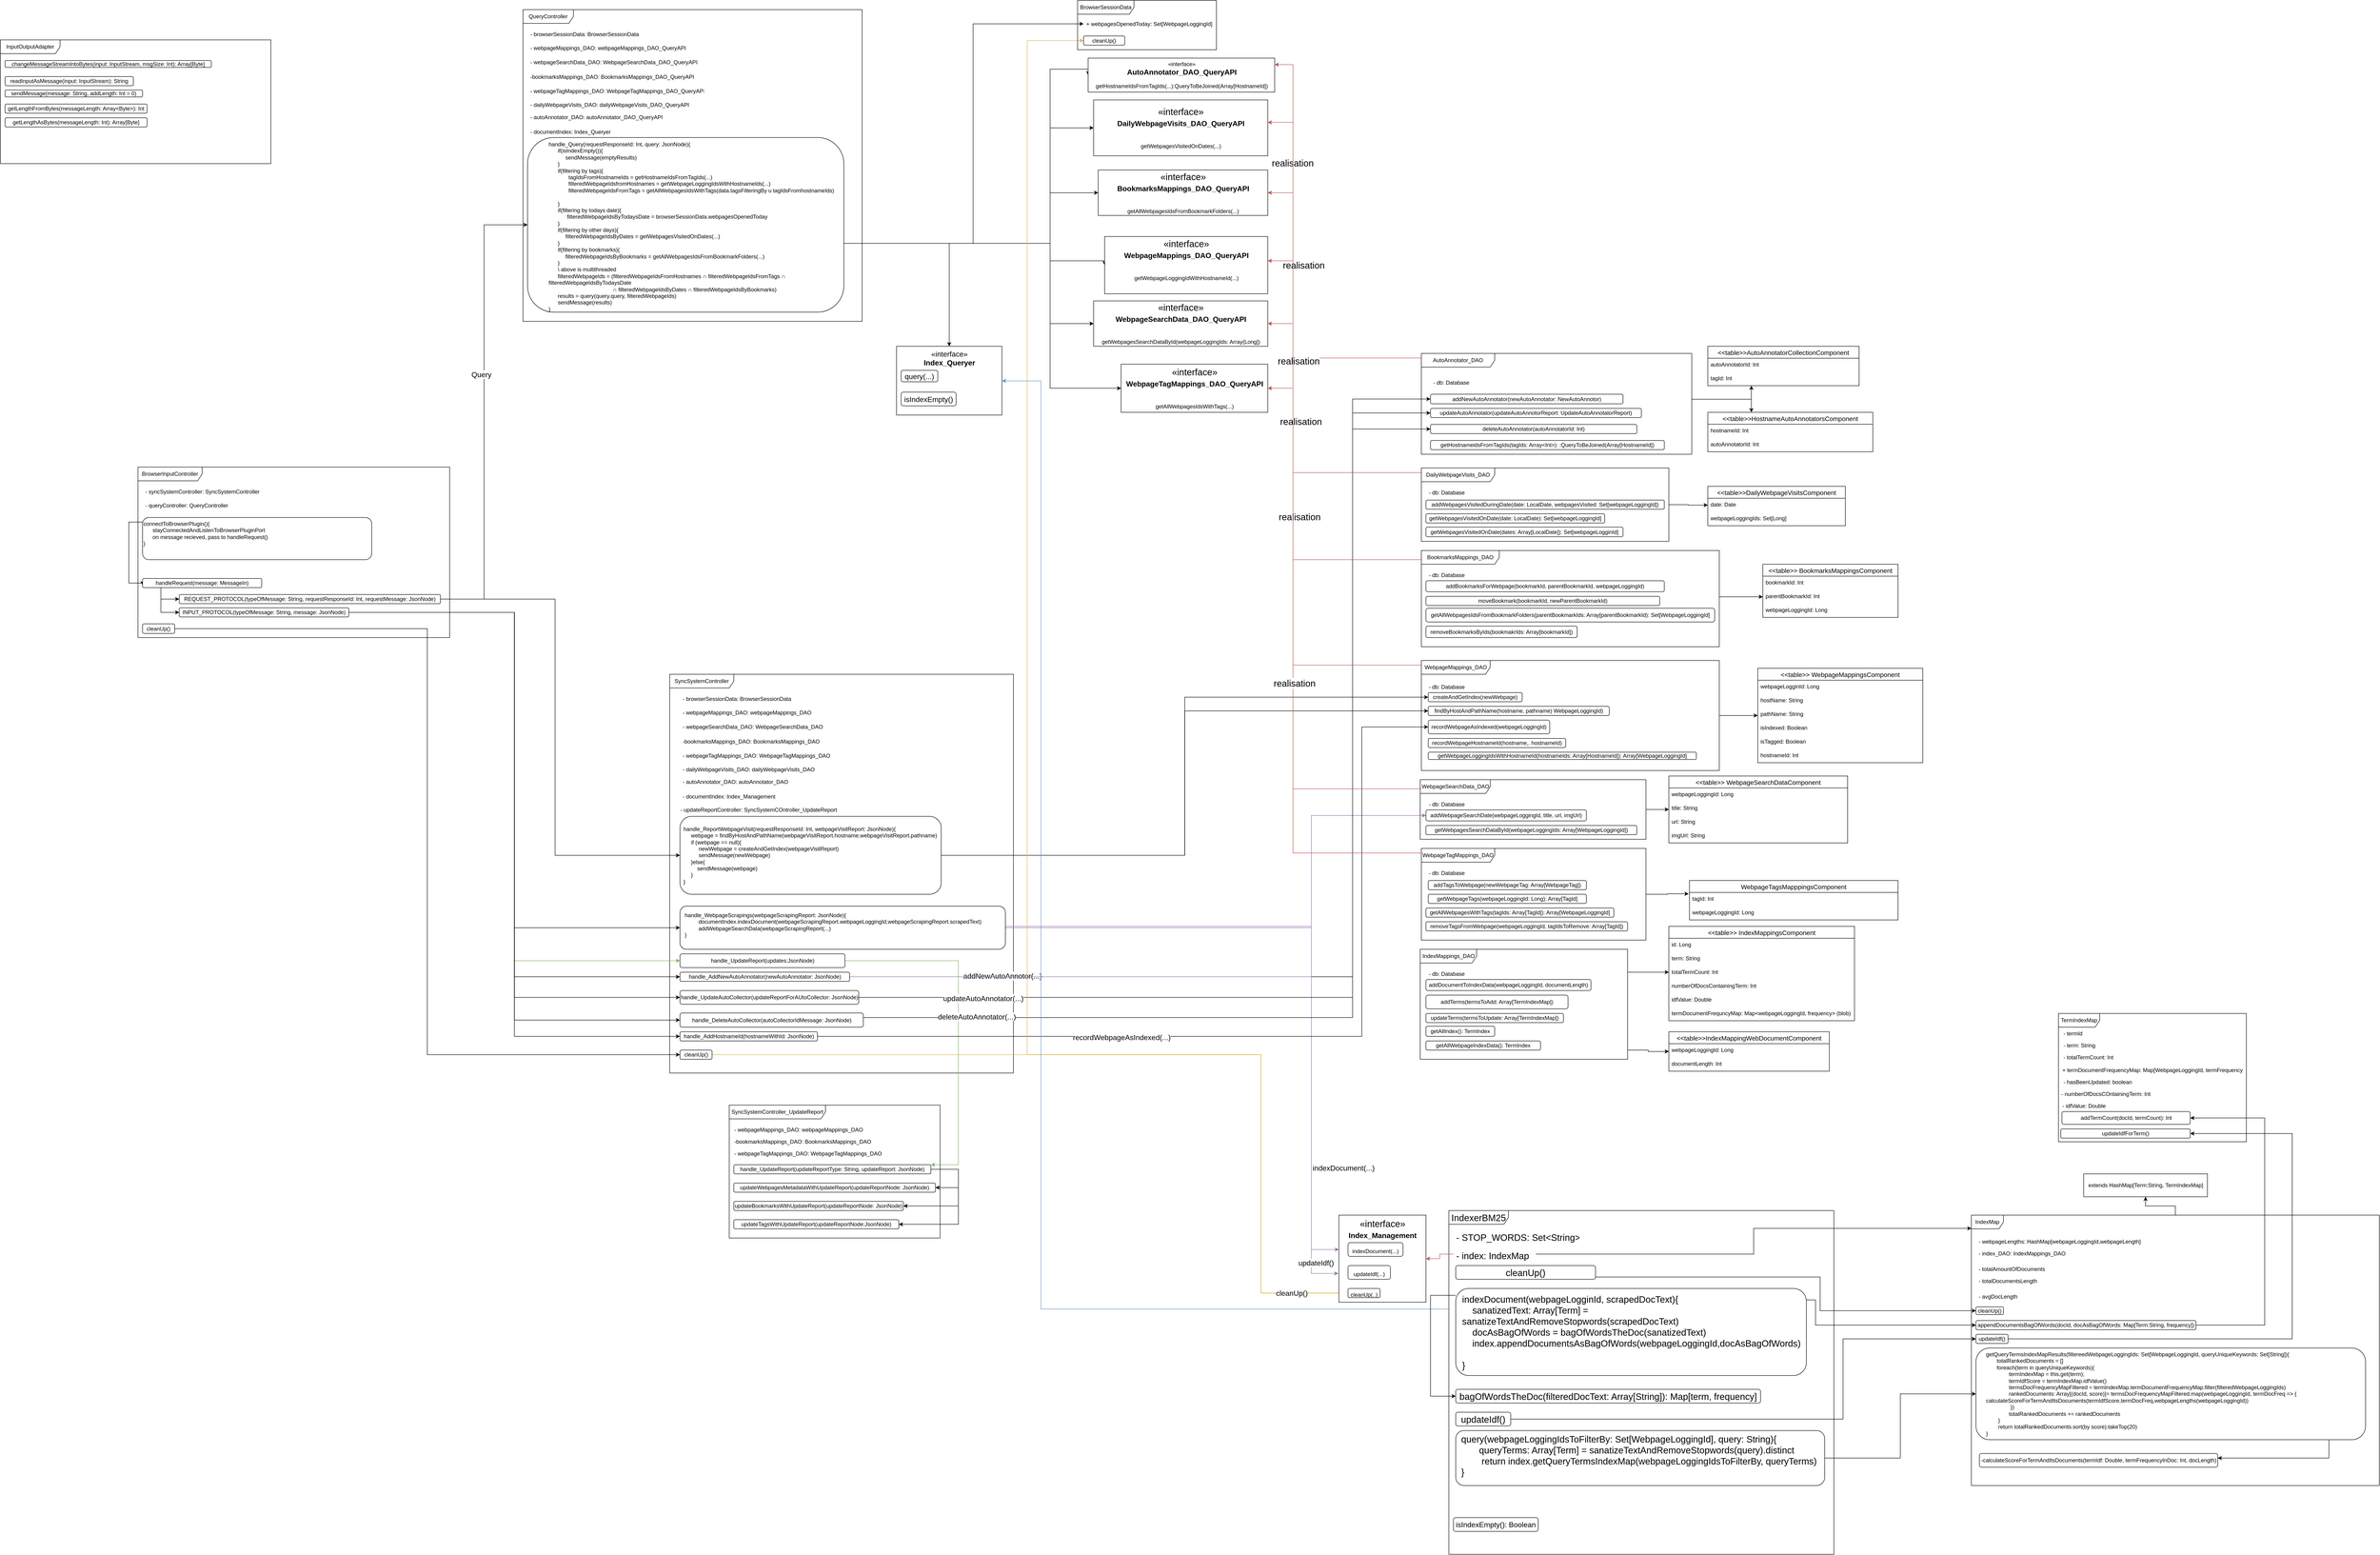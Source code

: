 <mxfile version="14.5.1" type="device" pages="6"><diagram id="skXwZHffTQCmPa606qmU" name="Page-1"><mxGraphModel dx="4730" dy="774" grid="1" gridSize="10" guides="1" tooltips="1" connect="1" arrows="1" fold="1" page="1" pageScale="1" pageWidth="827" pageHeight="1169" math="0" shadow="0"><root><mxCell id="0"/><mxCell id="1" parent="0"/><mxCell id="VBDGAQkKBELqPbZBLG3b-193" style="edgeStyle=orthogonalEdgeStyle;rounded=0;orthogonalLoop=1;jettySize=auto;html=1;fontSize=16;" parent="1" source="9LAcbEm6iMcP7rlpdGz5-1" target="VBDGAQkKBELqPbZBLG3b-108" edge="1"><mxGeometry relative="1" as="geometry"><Array as="points"><mxPoint x="-418" y="550"/><mxPoint x="-418" y="71"/></Array></mxGeometry></mxCell><mxCell id="9LAcbEm6iMcP7rlpdGz5-1" value="QueryController" style="shape=umlFrame;whiteSpace=wrap;html=1;width=110;height=30;" parent="1" vertex="1"><mxGeometry x="-1400" y="40" width="740" height="680" as="geometry"/></mxCell><mxCell id="9LAcbEm6iMcP7rlpdGz5-2" value="- browserSessionData: BrowserSessionData" style="text;strokeColor=none;fillColor=none;align=left;verticalAlign=top;spacingLeft=4;spacingRight=4;overflow=hidden;rotatable=0;points=[[0,0.5],[1,0.5]];portConstraint=eastwest;" parent="1" vertex="1"><mxGeometry x="-1390" y="80" width="370" height="26" as="geometry"/></mxCell><mxCell id="9LAcbEm6iMcP7rlpdGz5-3" value="- webpageMappings_DAO: webpageMappings_DAO_QueryAPI" style="text;strokeColor=none;fillColor=none;align=left;verticalAlign=top;spacingLeft=4;spacingRight=4;overflow=hidden;rotatable=0;points=[[0,0.5],[1,0.5]];portConstraint=eastwest;" parent="1" vertex="1"><mxGeometry x="-1390" y="110" width="360" height="26" as="geometry"/></mxCell><mxCell id="9LAcbEm6iMcP7rlpdGz5-4" value="- webpageSearchData_DAO: WebpageSearchData_DAO_QueryAPI" style="text;strokeColor=none;fillColor=none;align=left;verticalAlign=top;spacingLeft=4;spacingRight=4;overflow=hidden;rotatable=0;points=[[0,0.5],[1,0.5]];portConstraint=eastwest;" parent="1" vertex="1"><mxGeometry x="-1390" y="141" width="380" height="26" as="geometry"/></mxCell><mxCell id="9LAcbEm6iMcP7rlpdGz5-5" value="-bookmarksMappings_DAO: BookmarksMappings_DAO_QueryAPI" style="text;strokeColor=none;fillColor=none;align=left;verticalAlign=top;spacingLeft=4;spacingRight=4;overflow=hidden;rotatable=0;points=[[0,0.5],[1,0.5]];portConstraint=eastwest;" parent="1" vertex="1"><mxGeometry x="-1390" y="173" width="370" height="26" as="geometry"/></mxCell><mxCell id="9LAcbEm6iMcP7rlpdGz5-6" value="- webpageTagMappings_DAO: WebpageTagMappings_DAO_QueryAPI" style="text;strokeColor=none;fillColor=none;align=left;verticalAlign=top;spacingLeft=4;spacingRight=4;overflow=hidden;rotatable=0;points=[[0,0.5],[1,0.5]];portConstraint=eastwest;" parent="1" vertex="1"><mxGeometry x="-1390" y="204" width="390" height="26" as="geometry"/></mxCell><mxCell id="9LAcbEm6iMcP7rlpdGz5-7" value="- dailyWebpageVisits_DAO: dailyWebpageVisits_DAO_QueryAPI" style="text;strokeColor=none;fillColor=none;align=left;verticalAlign=top;spacingLeft=4;spacingRight=4;overflow=hidden;rotatable=0;points=[[0,0.5],[1,0.5]];portConstraint=eastwest;" parent="1" vertex="1"><mxGeometry x="-1390" y="234" width="360" height="26" as="geometry"/></mxCell><mxCell id="9LAcbEm6iMcP7rlpdGz5-8" value="- autoAnnotator_DAO: autoAnnotator_DAO_QueryAPI" style="text;strokeColor=none;fillColor=none;align=left;verticalAlign=top;spacingLeft=4;spacingRight=4;overflow=hidden;rotatable=0;points=[[0,0.5],[1,0.5]];portConstraint=eastwest;" parent="1" vertex="1"><mxGeometry x="-1390" y="261" width="310" height="26" as="geometry"/></mxCell><mxCell id="9LAcbEm6iMcP7rlpdGz5-9" value="- documentIndex: Index_Queryer" style="text;strokeColor=none;fillColor=none;align=left;verticalAlign=top;spacingLeft=4;spacingRight=4;overflow=hidden;rotatable=0;points=[[0,0.5],[1,0.5]];portConstraint=eastwest;" parent="1" vertex="1"><mxGeometry x="-1390" y="293" width="190" height="26" as="geometry"/></mxCell><mxCell id="VBDGAQkKBELqPbZBLG3b-138" style="edgeStyle=orthogonalEdgeStyle;rounded=0;orthogonalLoop=1;jettySize=auto;html=1;entryX=0;entryY=0.5;entryDx=0;entryDy=0;fontSize=20;" parent="1" source="9LAcbEm6iMcP7rlpdGz5-10" target="VBDGAQkKBELqPbZBLG3b-113" edge="1"><mxGeometry relative="1" as="geometry"><Array as="points"><mxPoint x="-250" y="550"/><mxPoint x="-250" y="170"/></Array></mxGeometry></mxCell><mxCell id="VBDGAQkKBELqPbZBLG3b-139" style="edgeStyle=orthogonalEdgeStyle;rounded=0;orthogonalLoop=1;jettySize=auto;html=1;entryX=0;entryY=0.5;entryDx=0;entryDy=0;fontSize=20;" parent="1" source="9LAcbEm6iMcP7rlpdGz5-10" target="VBDGAQkKBELqPbZBLG3b-116" edge="1"><mxGeometry relative="1" as="geometry"><Array as="points"><mxPoint x="-250" y="550"/><mxPoint x="-250" y="298"/></Array></mxGeometry></mxCell><mxCell id="VBDGAQkKBELqPbZBLG3b-140" style="edgeStyle=orthogonalEdgeStyle;rounded=0;orthogonalLoop=1;jettySize=auto;html=1;entryX=0;entryY=0.5;entryDx=0;entryDy=0;fontSize=20;" parent="1" source="9LAcbEm6iMcP7rlpdGz5-10" target="VBDGAQkKBELqPbZBLG3b-119" edge="1"><mxGeometry relative="1" as="geometry"><Array as="points"><mxPoint x="-250" y="550"/><mxPoint x="-250" y="440"/></Array></mxGeometry></mxCell><mxCell id="VBDGAQkKBELqPbZBLG3b-141" style="edgeStyle=orthogonalEdgeStyle;rounded=0;orthogonalLoop=1;jettySize=auto;html=1;entryX=0;entryY=0.5;entryDx=0;entryDy=0;fontSize=20;" parent="1" source="9LAcbEm6iMcP7rlpdGz5-10" target="VBDGAQkKBELqPbZBLG3b-122" edge="1"><mxGeometry relative="1" as="geometry"><Array as="points"><mxPoint x="-250" y="550"/><mxPoint x="-250" y="588"/></Array></mxGeometry></mxCell><mxCell id="VBDGAQkKBELqPbZBLG3b-142" style="edgeStyle=orthogonalEdgeStyle;rounded=0;orthogonalLoop=1;jettySize=auto;html=1;entryX=0;entryY=0.5;entryDx=0;entryDy=0;fontSize=20;" parent="1" source="9LAcbEm6iMcP7rlpdGz5-10" target="VBDGAQkKBELqPbZBLG3b-125" edge="1"><mxGeometry relative="1" as="geometry"><Array as="points"><mxPoint x="-250" y="550"/><mxPoint x="-250" y="725"/></Array></mxGeometry></mxCell><mxCell id="VBDGAQkKBELqPbZBLG3b-143" style="edgeStyle=orthogonalEdgeStyle;rounded=0;orthogonalLoop=1;jettySize=auto;html=1;entryX=0;entryY=0.5;entryDx=0;entryDy=0;fontSize=20;" parent="1" source="9LAcbEm6iMcP7rlpdGz5-10" target="VBDGAQkKBELqPbZBLG3b-126" edge="1"><mxGeometry relative="1" as="geometry"><Array as="points"><mxPoint x="-250" y="550"/><mxPoint x="-250" y="866"/></Array></mxGeometry></mxCell><mxCell id="VBDGAQkKBELqPbZBLG3b-188" style="edgeStyle=orthogonalEdgeStyle;rounded=0;orthogonalLoop=1;jettySize=auto;html=1;fontSize=16;" parent="1" source="9LAcbEm6iMcP7rlpdGz5-10" target="VBDGAQkKBELqPbZBLG3b-161" edge="1"><mxGeometry relative="1" as="geometry"><Array as="points"><mxPoint x="-470" y="550"/></Array></mxGeometry></mxCell><mxCell id="9LAcbEm6iMcP7rlpdGz5-10" value="&lt;div&gt;&lt;span&gt;handle_Query(requestResponseId: Int, query: JsonNode){&lt;/span&gt;&lt;/div&gt;&lt;div&gt;&lt;span&gt;&amp;nbsp; &amp;nbsp; &amp;nbsp; if(isIndexEmpty()){&lt;/span&gt;&lt;/div&gt;&lt;div&gt;&lt;span&gt;&amp;nbsp; &amp;nbsp; &amp;nbsp; &amp;nbsp; &amp;nbsp; &amp;nbsp;sendMessage(emptyResults)&lt;/span&gt;&lt;/div&gt;&lt;div&gt;&lt;span&gt;&amp;nbsp; &amp;nbsp; &amp;nbsp; }&lt;/span&gt;&lt;/div&gt;&lt;div&gt;&amp;nbsp; &amp;nbsp; &amp;nbsp; if(filtering by tags){&lt;span&gt;&amp;nbsp; &amp;nbsp; &amp;nbsp; &amp;nbsp; &amp;nbsp;&amp;nbsp;&lt;/span&gt;&lt;/div&gt;&lt;span&gt;&lt;div&gt;&lt;span&gt;&amp;nbsp; &amp;nbsp; &amp;nbsp; &amp;nbsp; &amp;nbsp; &amp;nbsp; &amp;nbsp;tagIdsFromHostnameIds = getHostnameIdsFromTagIds(...)&lt;/span&gt;&lt;/div&gt;&lt;div&gt;&lt;span&gt;&amp;nbsp; &amp;nbsp; &amp;nbsp; &amp;nbsp; &amp;nbsp; &amp;nbsp; &amp;nbsp;filteredWebpageIdsfromHostnames = getWebpageLoggingIdsWithHostnameIds(...)&lt;/span&gt;&lt;/div&gt;&lt;div&gt;&lt;span&gt;&amp;nbsp; &amp;nbsp; &amp;nbsp; &amp;nbsp; &amp;nbsp; &amp;nbsp; &amp;nbsp;filteredWebpageIdsFromTags = getAllWebpagesIdsWithTags(data.tagsFilteringBy u tagIdsFromhostnameIds)&amp;nbsp;&lt;/span&gt;&lt;span&gt;&amp;nbsp; &amp;nbsp; &amp;nbsp;&amp;nbsp;&lt;/span&gt;&lt;/div&gt;&lt;div&gt;&lt;span&gt;&amp;nbsp; &amp;nbsp; &amp;nbsp; }&lt;/span&gt;&lt;/div&gt;&lt;/span&gt;&lt;div&gt;&amp;nbsp; &amp;nbsp; &amp;nbsp; if(filtering by todays date){&lt;/div&gt;&lt;div&gt;&amp;nbsp; &amp;nbsp; &amp;nbsp; &amp;nbsp; &amp;nbsp; &amp;nbsp; filteredWebpageIdsByTodaysDate = browserSessionData.webpagesOpenedToday&lt;/div&gt;&lt;div&gt;&amp;nbsp; &amp;nbsp; &amp;nbsp; }&lt;/div&gt;&lt;div&gt;&amp;nbsp; &amp;nbsp; &amp;nbsp; if(filtering by other days){&lt;/div&gt;&lt;div&gt;&amp;nbsp; &amp;nbsp; &amp;nbsp; &amp;nbsp; &amp;nbsp; &amp;nbsp;filteredWebpageIdsByDates = getWebpagesVisitedOnDates(...)&lt;/div&gt;&lt;div&gt;&amp;nbsp; &amp;nbsp; &amp;nbsp; }&lt;/div&gt;&lt;div&gt;&amp;nbsp; &amp;nbsp; &amp;nbsp; if(filtering by bookmarks){&lt;/div&gt;&lt;div&gt;&amp;nbsp; &amp;nbsp; &amp;nbsp; &amp;nbsp; &amp;nbsp; &amp;nbsp;filteredWebpageIdsByBookmarks = getAllWebpagesIdsFromBookmarkFolders(...)&lt;/div&gt;&lt;div&gt;&amp;nbsp; &amp;nbsp; &amp;nbsp; }&lt;/div&gt;&lt;div&gt;&amp;nbsp; &amp;nbsp; &amp;nbsp; \\ above is multithreaded&amp;nbsp;&lt;/div&gt;&lt;div&gt;&amp;nbsp; &amp;nbsp; &amp;nbsp; filteredWebpageIds = (filteredWebpageIdsFromHostnames&amp;nbsp;&lt;span&gt;∩&lt;/span&gt;&lt;span&gt;&amp;nbsp;filteredWebpageIdsFromTags&amp;nbsp;&lt;/span&gt;&lt;span&gt;∩ filteredWebpageIdsByTodaysDate&amp;nbsp;&lt;/span&gt;&lt;/div&gt;&lt;div&gt;&lt;span&gt;&amp;nbsp; &amp;nbsp; &amp;nbsp; &amp;nbsp; &amp;nbsp; &amp;nbsp; &amp;nbsp; &amp;nbsp; &amp;nbsp; &amp;nbsp; &amp;nbsp; &amp;nbsp; &amp;nbsp; &amp;nbsp; &amp;nbsp; &amp;nbsp; &amp;nbsp; &amp;nbsp; &amp;nbsp; &amp;nbsp; &amp;nbsp;&amp;nbsp;&lt;/span&gt;&lt;span&gt;∩ filteredWebpageIdsByDates&amp;nbsp;&lt;/span&gt;&lt;span&gt;∩ filteredWebpageIdsByBookmarks)&lt;/span&gt;&lt;/div&gt;&lt;div&gt;&lt;span&gt;&amp;nbsp; &amp;nbsp; &amp;nbsp; results = query(query.query, filteredWebpageIds)&lt;/span&gt;&lt;/div&gt;&lt;div&gt;&lt;span&gt;&amp;nbsp; &amp;nbsp; &amp;nbsp; sendMessage(results)&lt;/span&gt;&lt;/div&gt;&lt;div class=&quot;D6j0vc&quot;&gt;&lt;div id=&quot;center_col&quot;&gt;&lt;div id=&quot;taw&quot;&gt;&lt;div&gt;&lt;/div&gt;&lt;div&gt;&lt;/div&gt;&lt;div id=&quot;tvcap&quot;&gt;&lt;/div&gt;&lt;/div&gt;&lt;div class=&quot;eqAnXb&quot; id=&quot;res&quot;&gt;&lt;div id=&quot;topstuff&quot;&gt;&lt;/div&gt;&lt;div id=&quot;search&quot;&gt;&lt;div&gt;&lt;/div&gt;&lt;/div&gt;&lt;/div&gt;&lt;/div&gt;&lt;/div&gt;&lt;div class=&quot;ULSxyf&quot;&gt;&lt;div class=&quot;g mnr-c g-blk&quot; lang=&quot;en-IE&quot;&gt;&lt;div class=&quot;kp-blk c2xzTb&quot;&gt;&lt;div class=&quot;xpdopen&quot;&gt;&lt;div class=&quot;ifM9O&quot;&gt;&lt;/div&gt;&lt;/div&gt;&lt;/div&gt;&lt;/div&gt;&lt;/div&gt;&lt;div class=&quot;D6j0vc&quot;&gt;&lt;div id=&quot;center_col&quot;&gt;&lt;div id=&quot;taw&quot;&gt;&lt;div&gt;&lt;/div&gt;&lt;div&gt;&lt;/div&gt;&lt;div id=&quot;tvcap&quot;&gt;&lt;/div&gt;&lt;/div&gt;&lt;div class=&quot;eqAnXb&quot; id=&quot;res&quot;&gt;&lt;div id=&quot;topstuff&quot;&gt;&lt;/div&gt;&lt;div id=&quot;search&quot;&gt;&lt;div&gt;&lt;/div&gt;&lt;/div&gt;&lt;/div&gt;&lt;/div&gt;&lt;/div&gt;&lt;div class=&quot;ULSxyf&quot;&gt;&lt;div class=&quot;g mnr-c g-blk&quot; lang=&quot;en-IE&quot;&gt;&lt;div class=&quot;kp-blk c2xzTb&quot;&gt;&lt;div class=&quot;xpdopen&quot;&gt;&lt;div class=&quot;ifM9O&quot;&gt;&lt;/div&gt;&lt;/div&gt;&lt;/div&gt;&lt;/div&gt;&lt;/div&gt;&lt;div class=&quot;D6j0vc&quot;&gt;&lt;div id=&quot;center_col&quot;&gt;&lt;div id=&quot;taw&quot;&gt;&lt;div&gt;&lt;/div&gt;&lt;div&gt;&lt;/div&gt;&lt;div id=&quot;tvcap&quot;&gt;&lt;/div&gt;&lt;/div&gt;&lt;div class=&quot;eqAnXb&quot; id=&quot;res&quot;&gt;&lt;div id=&quot;topstuff&quot;&gt;&lt;/div&gt;&lt;div id=&quot;search&quot;&gt;&lt;div&gt;&lt;/div&gt;&lt;/div&gt;&lt;/div&gt;&lt;/div&gt;&lt;/div&gt;&lt;div class=&quot;ULSxyf&quot;&gt;&lt;div class=&quot;g mnr-c g-blk&quot; lang=&quot;en-IE&quot;&gt;&lt;div class=&quot;kp-blk c2xzTb&quot;&gt;&lt;div class=&quot;xpdopen&quot;&gt;&lt;div class=&quot;ifM9O&quot;&gt;&lt;/div&gt;&lt;/div&gt;&lt;/div&gt;&lt;/div&gt;&lt;/div&gt;&lt;div class=&quot;D6j0vc&quot;&gt;&lt;div id=&quot;center_col&quot;&gt;&lt;div id=&quot;taw&quot;&gt;&lt;div&gt;&lt;/div&gt;&lt;div&gt;&lt;/div&gt;&lt;div id=&quot;tvcap&quot;&gt;&lt;/div&gt;&lt;/div&gt;&lt;div class=&quot;eqAnXb&quot; id=&quot;res&quot;&gt;&lt;div id=&quot;topstuff&quot;&gt;&lt;/div&gt;&lt;div id=&quot;search&quot;&gt;&lt;div&gt;&lt;/div&gt;&lt;/div&gt;&lt;/div&gt;&lt;/div&gt;&lt;/div&gt;&lt;div class=&quot;ULSxyf&quot;&gt;&lt;div class=&quot;g mnr-c g-blk&quot; lang=&quot;en-IE&quot;&gt;&lt;div class=&quot;kp-blk c2xzTb&quot;&gt;&lt;div class=&quot;xpdopen&quot;&gt;&lt;div class=&quot;ifM9O&quot;&gt;&lt;/div&gt;&lt;/div&gt;&lt;/div&gt;&lt;/div&gt;&lt;/div&gt;&lt;div class=&quot;D6j0vc&quot;&gt;&lt;div id=&quot;center_col&quot;&gt;&lt;div id=&quot;taw&quot;&gt;&lt;div&gt;&lt;/div&gt;&lt;div&gt;&lt;/div&gt;&lt;div id=&quot;tvcap&quot;&gt;&lt;/div&gt;&lt;/div&gt;&lt;div class=&quot;eqAnXb&quot; id=&quot;res&quot;&gt;&lt;div id=&quot;topstuff&quot;&gt;&lt;/div&gt;&lt;div id=&quot;search&quot;&gt;&lt;div&gt;&lt;/div&gt;&lt;/div&gt;&lt;/div&gt;&lt;/div&gt;&lt;/div&gt;&lt;div class=&quot;ULSxyf&quot;&gt;&lt;div class=&quot;g mnr-c g-blk&quot; lang=&quot;en-IE&quot;&gt;&lt;div class=&quot;kp-blk c2xzTb&quot;&gt;&lt;div class=&quot;xpdopen&quot;&gt;&lt;div class=&quot;ifM9O&quot;&gt;&lt;/div&gt;&lt;/div&gt;&lt;/div&gt;&lt;/div&gt;&lt;/div&gt;&lt;div class=&quot;D6j0vc&quot;&gt;&lt;div id=&quot;center_col&quot;&gt;&lt;div id=&quot;taw&quot;&gt;&lt;div&gt;&lt;/div&gt;&lt;div&gt;&lt;/div&gt;&lt;div id=&quot;tvcap&quot;&gt;&lt;/div&gt;&lt;/div&gt;&lt;div class=&quot;eqAnXb&quot; id=&quot;res&quot;&gt;&lt;div id=&quot;topstuff&quot;&gt;&lt;/div&gt;&lt;div id=&quot;search&quot;&gt;&lt;div&gt;&lt;/div&gt;&lt;/div&gt;&lt;/div&gt;&lt;/div&gt;&lt;/div&gt;&lt;div class=&quot;ULSxyf&quot;&gt;&lt;div class=&quot;g mnr-c g-blk&quot; lang=&quot;en-IE&quot;&gt;&lt;div class=&quot;kp-blk c2xzTb&quot;&gt;&lt;div class=&quot;xpdopen&quot;&gt;&lt;div class=&quot;ifM9O&quot;&gt;&lt;/div&gt;&lt;/div&gt;&lt;/div&gt;&lt;/div&gt;&lt;/div&gt;&lt;div&gt;&lt;span&gt;}&lt;/span&gt;&lt;/div&gt;" style="shape=ext;rounded=1;html=1;whiteSpace=wrap;verticalAlign=top;spacingLeft=44;align=left;spacingTop=1;" parent="1" vertex="1"><mxGeometry x="-1390" y="319" width="690" height="381" as="geometry"/></mxCell><mxCell id="9LAcbEm6iMcP7rlpdGz5-11" value="SyncSystemController" style="shape=umlFrame;whiteSpace=wrap;html=1;width=140;height=30;" parent="1" vertex="1"><mxGeometry x="-1080" y="1490" width="750" height="870" as="geometry"/></mxCell><mxCell id="9LAcbEm6iMcP7rlpdGz5-12" value="- browserSessionData: BrowserSessionData" style="text;strokeColor=none;fillColor=none;align=left;verticalAlign=top;spacingLeft=4;spacingRight=4;overflow=hidden;rotatable=0;points=[[0,0.5],[1,0.5]];portConstraint=eastwest;" parent="1" vertex="1"><mxGeometry x="-1057.5" y="1530" width="370" height="26" as="geometry"/></mxCell><mxCell id="9LAcbEm6iMcP7rlpdGz5-13" value="- webpageMappings_DAO: webpageMappings_DAO" style="text;strokeColor=none;fillColor=none;align=left;verticalAlign=top;spacingLeft=4;spacingRight=4;overflow=hidden;rotatable=0;points=[[0,0.5],[1,0.5]];portConstraint=eastwest;" parent="1" vertex="1"><mxGeometry x="-1057.5" y="1560" width="360" height="26" as="geometry"/></mxCell><mxCell id="9LAcbEm6iMcP7rlpdGz5-14" value="- webpageSearchData_DAO: WebpageSearchData_DAO" style="text;strokeColor=none;fillColor=none;align=left;verticalAlign=top;spacingLeft=4;spacingRight=4;overflow=hidden;rotatable=0;points=[[0,0.5],[1,0.5]];portConstraint=eastwest;" parent="1" vertex="1"><mxGeometry x="-1057.5" y="1591" width="380" height="26" as="geometry"/></mxCell><mxCell id="9LAcbEm6iMcP7rlpdGz5-15" value="-bookmarksMappings_DAO: BookmarksMappings_DAO" style="text;strokeColor=none;fillColor=none;align=left;verticalAlign=top;spacingLeft=4;spacingRight=4;overflow=hidden;rotatable=0;points=[[0,0.5],[1,0.5]];portConstraint=eastwest;" parent="1" vertex="1"><mxGeometry x="-1057.5" y="1623" width="370" height="26" as="geometry"/></mxCell><mxCell id="9LAcbEm6iMcP7rlpdGz5-16" value="- webpageTagMappings_DAO: WebpageTagMappings_DAO" style="text;strokeColor=none;fillColor=none;align=left;verticalAlign=top;spacingLeft=4;spacingRight=4;overflow=hidden;rotatable=0;points=[[0,0.5],[1,0.5]];portConstraint=eastwest;" parent="1" vertex="1"><mxGeometry x="-1057.5" y="1654" width="390" height="26" as="geometry"/></mxCell><mxCell id="9LAcbEm6iMcP7rlpdGz5-17" value="- dailyWebpageVisits_DAO: dailyWebpageVisits_DAO" style="text;strokeColor=none;fillColor=none;align=left;verticalAlign=top;spacingLeft=4;spacingRight=4;overflow=hidden;rotatable=0;points=[[0,0.5],[1,0.5]];portConstraint=eastwest;" parent="1" vertex="1"><mxGeometry x="-1057.5" y="1684" width="360" height="26" as="geometry"/></mxCell><mxCell id="9LAcbEm6iMcP7rlpdGz5-18" value="- autoAnnotator_DAO: autoAnnotator_DAO" style="text;strokeColor=none;fillColor=none;align=left;verticalAlign=top;spacingLeft=4;spacingRight=4;overflow=hidden;rotatable=0;points=[[0,0.5],[1,0.5]];portConstraint=eastwest;" parent="1" vertex="1"><mxGeometry x="-1057.5" y="1711" width="310" height="26" as="geometry"/></mxCell><mxCell id="9LAcbEm6iMcP7rlpdGz5-19" value="- documentIndex: Index_Management" style="text;strokeColor=none;fillColor=none;align=left;verticalAlign=top;spacingLeft=4;spacingRight=4;overflow=hidden;rotatable=0;points=[[0,0.5],[1,0.5]];portConstraint=eastwest;" parent="1" vertex="1"><mxGeometry x="-1057.5" y="1743" width="220" height="26" as="geometry"/></mxCell><mxCell id="9LAcbEm6iMcP7rlpdGz5-20" value="- updateReportController: SyncSystemCOntroller_UpdateReport&#10;" style="text;strokeColor=none;fillColor=none;align=left;verticalAlign=top;spacingLeft=4;spacingRight=4;overflow=hidden;rotatable=0;points=[[0,0.5],[1,0.5]];portConstraint=eastwest;" parent="1" vertex="1"><mxGeometry x="-1062.5" y="1772" width="360" height="26" as="geometry"/></mxCell><mxCell id="VBDGAQkKBELqPbZBLG3b-144" style="edgeStyle=orthogonalEdgeStyle;rounded=0;orthogonalLoop=1;jettySize=auto;html=1;entryX=0;entryY=0.5;entryDx=0;entryDy=0;fontSize=20;" parent="1" source="9LAcbEm6iMcP7rlpdGz5-21" target="VBDGAQkKBELqPbZBLG3b-15" edge="1"><mxGeometry relative="1" as="geometry"/></mxCell><mxCell id="VBDGAQkKBELqPbZBLG3b-145" style="edgeStyle=orthogonalEdgeStyle;rounded=0;orthogonalLoop=1;jettySize=auto;html=1;entryX=0;entryY=0.5;entryDx=0;entryDy=0;fontSize=20;" parent="1" source="9LAcbEm6iMcP7rlpdGz5-21" target="VBDGAQkKBELqPbZBLG3b-14" edge="1"><mxGeometry relative="1" as="geometry"/></mxCell><mxCell id="9LAcbEm6iMcP7rlpdGz5-21" value="handle_ReportWebpageVisit(requestResponseId: Int, webpageVisitReport: JsonNode){&lt;br&gt;&amp;nbsp; &amp;nbsp; &amp;nbsp;webpage = findByHostAndPathName(webpageVisitReport.hostname,webpageVisitReport.pathname)&lt;br&gt;&amp;nbsp; &amp;nbsp; &amp;nbsp;if (webpage == null){&lt;br&gt;&amp;nbsp; &amp;nbsp; &amp;nbsp; &amp;nbsp; &amp;nbsp; newWebpage = createAndGetIndex(webpageVisitReport)&lt;br&gt;&amp;nbsp; &amp;nbsp; &amp;nbsp; &amp;nbsp; &amp;nbsp; sendMessage(newWebpage)&lt;br&gt;&amp;nbsp; &amp;nbsp; &amp;nbsp;}else{&lt;br&gt;&amp;nbsp; &amp;nbsp; &amp;nbsp; &amp;nbsp; &amp;nbsp;sendMessage(webpage)&lt;br&gt;&amp;nbsp; &amp;nbsp; &amp;nbsp;}&lt;br&gt;}" style="shape=ext;rounded=1;html=1;whiteSpace=wrap;align=left;spacingLeft=5;" parent="1" vertex="1"><mxGeometry x="-1057.5" y="1800" width="570" height="170" as="geometry"/></mxCell><mxCell id="VBDGAQkKBELqPbZBLG3b-146" style="edgeStyle=orthogonalEdgeStyle;rounded=0;orthogonalLoop=1;jettySize=auto;html=1;entryX=0;entryY=0.5;entryDx=0;entryDy=0;fontSize=20;fillColor=#e1d5e7;strokeColor=#9673a6;" parent="1" source="9LAcbEm6iMcP7rlpdGz5-22" target="VBDGAQkKBELqPbZBLG3b-21" edge="1"><mxGeometry relative="1" as="geometry"><Array as="points"><mxPoint x="320" y="2043"/><mxPoint x="320" y="1798"/></Array></mxGeometry></mxCell><mxCell id="VBDGAQkKBELqPbZBLG3b-173" style="edgeStyle=orthogonalEdgeStyle;rounded=0;orthogonalLoop=1;jettySize=auto;html=1;fontSize=16;fillColor=#e1d5e7;strokeColor=#9673a6;" parent="1" source="9LAcbEm6iMcP7rlpdGz5-22" edge="1"><mxGeometry relative="1" as="geometry"><mxPoint x="380" y="2745" as="targetPoint"/><Array as="points"><mxPoint x="320" y="2040"/><mxPoint x="320" y="2745"/></Array></mxGeometry></mxCell><mxCell id="VBDGAQkKBELqPbZBLG3b-174" value="indexDocument(...)" style="edgeLabel;html=1;align=center;verticalAlign=middle;resizable=0;points=[];fontSize=16;" parent="VBDGAQkKBELqPbZBLG3b-173" vertex="1" connectable="0"><mxGeometry x="0.648" y="-1" relative="1" as="geometry"><mxPoint x="71" y="13.29" as="offset"/></mxGeometry></mxCell><mxCell id="9LAcbEm6iMcP7rlpdGz5-22" value="handle_WebpageScrapings(webpageScrapingReport: JsonNode){&lt;br&gt;&amp;nbsp; &amp;nbsp; &amp;nbsp; &amp;nbsp; &amp;nbsp;documentIndex.indexDocument(webpageScrapingReport.webpageLoggingId,webpageScrapingReport.scrapedText)&lt;br&gt;&amp;nbsp; &amp;nbsp; &amp;nbsp; &amp;nbsp; &amp;nbsp;addWebpageSearchData(webpageScrapingReport(...)&lt;br&gt;}" style="shape=ext;rounded=1;html=1;whiteSpace=wrap;align=left;verticalAlign=top;spacingTop=6;spacingLeft=8;" parent="1" vertex="1"><mxGeometry x="-1057.5" y="1996" width="710" height="94" as="geometry"/></mxCell><mxCell id="VBDGAQkKBELqPbZBLG3b-175" style="edgeStyle=orthogonalEdgeStyle;rounded=0;orthogonalLoop=1;jettySize=auto;html=1;fontSize=16;fillColor=#d5e8d4;strokeColor=#82b366;entryX=1;entryY=0;entryDx=0;entryDy=0;" parent="1" source="9LAcbEm6iMcP7rlpdGz5-23" target="9LAcbEm6iMcP7rlpdGz5-33" edge="1"><mxGeometry relative="1" as="geometry"><Array as="points"><mxPoint x="-450" y="2115"/><mxPoint x="-450" y="2560"/></Array><mxPoint x="-510" y="2570" as="targetPoint"/></mxGeometry></mxCell><mxCell id="9LAcbEm6iMcP7rlpdGz5-23" value="handle_UpdateReport(updates:JsonNode)" style="shape=ext;rounded=1;html=1;whiteSpace=wrap;" parent="1" vertex="1"><mxGeometry x="-1057.5" y="2100" width="360" height="30" as="geometry"/></mxCell><mxCell id="VBDGAQkKBELqPbZBLG3b-179" style="edgeStyle=orthogonalEdgeStyle;rounded=0;orthogonalLoop=1;jettySize=auto;html=1;entryX=0;entryY=0.5;entryDx=0;entryDy=0;fontSize=16;" parent="1" source="9LAcbEm6iMcP7rlpdGz5-24" target="9LAcbEm6iMcP7rlpdGz5-53" edge="1"><mxGeometry relative="1" as="geometry"><Array as="points"><mxPoint x="410" y="2150"/><mxPoint x="410" y="890"/></Array></mxGeometry></mxCell><mxCell id="VBDGAQkKBELqPbZBLG3b-180" value="addNewAutoAnnotor(...)" style="edgeLabel;html=1;align=center;verticalAlign=middle;resizable=0;points=[];fontSize=16;" parent="VBDGAQkKBELqPbZBLG3b-179" vertex="1" connectable="0"><mxGeometry x="-0.737" y="2" relative="1" as="geometry"><mxPoint x="1" as="offset"/></mxGeometry></mxCell><mxCell id="VBDGAQkKBELqPbZBLG3b-189" style="edgeStyle=orthogonalEdgeStyle;rounded=0;orthogonalLoop=1;jettySize=auto;html=1;entryX=-0.006;entryY=0.67;entryDx=0;entryDy=0;fontSize=16;entryPerimeter=0;fillColor=#e1d5e7;strokeColor=#9673a6;" parent="1" source="9LAcbEm6iMcP7rlpdGz5-24" target="VBDGAQkKBELqPbZBLG3b-156" edge="1"><mxGeometry relative="1" as="geometry"><Array as="points"><mxPoint x="320" y="2150"/><mxPoint x="320" y="2797"/></Array></mxGeometry></mxCell><mxCell id="VBDGAQkKBELqPbZBLG3b-190" value="updateIdf()" style="edgeLabel;html=1;align=center;verticalAlign=middle;resizable=0;points=[];fontSize=16;" parent="VBDGAQkKBELqPbZBLG3b-189" vertex="1" connectable="0"><mxGeometry x="0.892" y="-5" relative="1" as="geometry"><mxPoint x="15" y="10" as="offset"/></mxGeometry></mxCell><mxCell id="9LAcbEm6iMcP7rlpdGz5-24" value="handle_AddNewAutoAnnotator(newAutoAnnotator: JsonNode)" style="shape=ext;rounded=1;html=1;whiteSpace=wrap;" parent="1" vertex="1"><mxGeometry x="-1057.5" y="2140" width="370" height="20" as="geometry"/></mxCell><mxCell id="VBDGAQkKBELqPbZBLG3b-182" style="edgeStyle=orthogonalEdgeStyle;rounded=0;orthogonalLoop=1;jettySize=auto;html=1;entryX=0;entryY=0.5;entryDx=0;entryDy=0;fontSize=16;" parent="1" source="9LAcbEm6iMcP7rlpdGz5-25" target="9LAcbEm6iMcP7rlpdGz5-54" edge="1"><mxGeometry relative="1" as="geometry"><Array as="points"><mxPoint x="410" y="2195"/><mxPoint x="410" y="920"/></Array></mxGeometry></mxCell><mxCell id="VBDGAQkKBELqPbZBLG3b-183" value="updateAutoAnnotator(...)" style="edgeLabel;html=1;align=center;verticalAlign=middle;resizable=0;points=[];fontSize=16;" parent="VBDGAQkKBELqPbZBLG3b-182" vertex="1" connectable="0"><mxGeometry x="-0.786" y="-2" relative="1" as="geometry"><mxPoint x="1" as="offset"/></mxGeometry></mxCell><mxCell id="9LAcbEm6iMcP7rlpdGz5-25" value="handle_UpdateAutoCollector(updateReportForAUtoCollector: JsonNode)" style="shape=ext;rounded=1;html=1;whiteSpace=wrap;" parent="1" vertex="1"><mxGeometry x="-1057.5" y="2180" width="390" height="30" as="geometry"/></mxCell><mxCell id="VBDGAQkKBELqPbZBLG3b-184" style="edgeStyle=orthogonalEdgeStyle;rounded=0;orthogonalLoop=1;jettySize=auto;html=1;entryX=0;entryY=0.5;entryDx=0;entryDy=0;fontSize=16;" parent="1" source="9LAcbEm6iMcP7rlpdGz5-26" target="9LAcbEm6iMcP7rlpdGz5-55" edge="1"><mxGeometry relative="1" as="geometry"><Array as="points"><mxPoint x="410" y="2239"/><mxPoint x="410" y="955"/></Array></mxGeometry></mxCell><mxCell id="VBDGAQkKBELqPbZBLG3b-185" value="deleteAutoAnnotator(...)" style="edgeLabel;html=1;align=center;verticalAlign=middle;resizable=0;points=[];fontSize=16;" parent="VBDGAQkKBELqPbZBLG3b-184" vertex="1" connectable="0"><mxGeometry x="-0.805" y="2" relative="1" as="geometry"><mxPoint x="1" as="offset"/></mxGeometry></mxCell><mxCell id="9LAcbEm6iMcP7rlpdGz5-26" value="handle_DeleteAutoCollector(autoCollectorIdMessage: JsonNode)" style="shape=ext;rounded=1;html=1;whiteSpace=wrap;" parent="1" vertex="1"><mxGeometry x="-1057.5" y="2229" width="400" height="31" as="geometry"/></mxCell><mxCell id="VBDGAQkKBELqPbZBLG3b-186" style="edgeStyle=orthogonalEdgeStyle;rounded=0;orthogonalLoop=1;jettySize=auto;html=1;entryX=0;entryY=0.5;entryDx=0;entryDy=0;fontSize=16;" parent="1" source="9LAcbEm6iMcP7rlpdGz5-27" target="VBDGAQkKBELqPbZBLG3b-16" edge="1"><mxGeometry relative="1" as="geometry"><Array as="points"><mxPoint x="430" y="2280"/><mxPoint x="430" y="1605"/></Array></mxGeometry></mxCell><mxCell id="VBDGAQkKBELqPbZBLG3b-187" value="recordWebpageAsIndexed(...)" style="edgeLabel;html=1;align=center;verticalAlign=middle;resizable=0;points=[];fontSize=16;" parent="VBDGAQkKBELqPbZBLG3b-186" vertex="1" connectable="0"><mxGeometry x="-0.34" y="-2" relative="1" as="geometry"><mxPoint x="1" as="offset"/></mxGeometry></mxCell><mxCell id="9LAcbEm6iMcP7rlpdGz5-27" value="handle_AddHostnameId(hostnameWithId: JsonNode)" style="shape=ext;rounded=1;html=1;whiteSpace=wrap;" parent="1" vertex="1"><mxGeometry x="-1057.5" y="2270" width="300" height="20" as="geometry"/></mxCell><mxCell id="VBDGAQkKBELqPbZBLG3b-191" style="edgeStyle=orthogonalEdgeStyle;rounded=0;orthogonalLoop=1;jettySize=auto;html=1;entryX=0;entryY=0.5;entryDx=0;entryDy=0;fontSize=16;fillColor=#ffe6cc;strokeColor=#d79b00;" parent="1" source="9LAcbEm6iMcP7rlpdGz5-28" target="VBDGAQkKBELqPbZBLG3b-159" edge="1"><mxGeometry relative="1" as="geometry"><Array as="points"><mxPoint x="210" y="2320"/><mxPoint x="210" y="2840"/></Array></mxGeometry></mxCell><mxCell id="VBDGAQkKBELqPbZBLG3b-192" value="cleanUp()" style="edgeLabel;html=1;align=center;verticalAlign=middle;resizable=0;points=[];fontSize=16;" parent="VBDGAQkKBELqPbZBLG3b-191" vertex="1" connectable="0"><mxGeometry x="0.93" y="-2" relative="1" as="geometry"><mxPoint x="-56.67" y="-2" as="offset"/></mxGeometry></mxCell><mxCell id="7rnO0LxANdMSUj1jhXwE-41" style="edgeStyle=orthogonalEdgeStyle;rounded=0;orthogonalLoop=1;jettySize=auto;html=1;exitX=1;exitY=0.5;exitDx=0;exitDy=0;entryX=0;entryY=0.5;entryDx=0;entryDy=0;fillColor=#fff2cc;strokeColor=#d6b656;" parent="1" source="9LAcbEm6iMcP7rlpdGz5-28" target="VBDGAQkKBELqPbZBLG3b-109" edge="1"><mxGeometry relative="1" as="geometry"><Array as="points"><mxPoint x="-300" y="2320"/><mxPoint x="-300" y="108"/></Array></mxGeometry></mxCell><mxCell id="9LAcbEm6iMcP7rlpdGz5-28" value="cleanUp()" style="shape=ext;rounded=1;html=1;whiteSpace=wrap;" parent="1" vertex="1"><mxGeometry x="-1057.5" y="2310" width="70" height="20" as="geometry"/></mxCell><mxCell id="9LAcbEm6iMcP7rlpdGz5-29" value="SyncSystemController_UpdateReport" style="shape=umlFrame;whiteSpace=wrap;html=1;width=210;height=30;" parent="1" vertex="1"><mxGeometry x="-950" y="2430" width="460" height="290" as="geometry"/></mxCell><mxCell id="9LAcbEm6iMcP7rlpdGz5-30" value="- webpageMappings_DAO: webpageMappings_DAO" style="text;strokeColor=none;fillColor=none;align=left;verticalAlign=top;spacingLeft=4;spacingRight=4;overflow=hidden;rotatable=0;points=[[0,0.5],[1,0.5]];portConstraint=eastwest;" parent="1" vertex="1"><mxGeometry x="-945" y="2470" width="360" height="26" as="geometry"/></mxCell><mxCell id="9LAcbEm6iMcP7rlpdGz5-31" value="-bookmarksMappings_DAO: BookmarksMappings_DAO" style="text;strokeColor=none;fillColor=none;align=left;verticalAlign=top;spacingLeft=4;spacingRight=4;overflow=hidden;rotatable=0;points=[[0,0.5],[1,0.5]];portConstraint=eastwest;" parent="1" vertex="1"><mxGeometry x="-945" y="2496" width="370" height="26" as="geometry"/></mxCell><mxCell id="9LAcbEm6iMcP7rlpdGz5-32" value="- webpageTagMappings_DAO: WebpageTagMappings_DAO" style="text;strokeColor=none;fillColor=none;align=left;verticalAlign=top;spacingLeft=4;spacingRight=4;overflow=hidden;rotatable=0;points=[[0,0.5],[1,0.5]];portConstraint=eastwest;" parent="1" vertex="1"><mxGeometry x="-945" y="2522" width="390" height="26" as="geometry"/></mxCell><mxCell id="VBDGAQkKBELqPbZBLG3b-176" style="edgeStyle=orthogonalEdgeStyle;rounded=0;orthogonalLoop=1;jettySize=auto;html=1;entryX=1;entryY=0.5;entryDx=0;entryDy=0;fontSize=16;" parent="1" source="9LAcbEm6iMcP7rlpdGz5-33" target="9LAcbEm6iMcP7rlpdGz5-34" edge="1"><mxGeometry relative="1" as="geometry"><Array as="points"><mxPoint x="-450" y="2570"/><mxPoint x="-450" y="2610"/><mxPoint x="-490" y="2610"/><mxPoint x="-490" y="2570"/><mxPoint x="-450" y="2570"/><mxPoint x="-450" y="2610"/></Array></mxGeometry></mxCell><mxCell id="VBDGAQkKBELqPbZBLG3b-177" style="edgeStyle=orthogonalEdgeStyle;rounded=0;orthogonalLoop=1;jettySize=auto;html=1;fontSize=16;entryX=1;entryY=0.5;entryDx=0;entryDy=0;" parent="1" target="9LAcbEm6iMcP7rlpdGz5-35" edge="1"><mxGeometry relative="1" as="geometry"><mxPoint x="-450" y="2650" as="targetPoint"/><mxPoint x="-450" y="2600" as="sourcePoint"/><Array as="points"><mxPoint x="-450" y="2610"/><mxPoint x="-450" y="2610"/><mxPoint x="-450" y="2650"/></Array></mxGeometry></mxCell><mxCell id="VBDGAQkKBELqPbZBLG3b-178" style="edgeStyle=orthogonalEdgeStyle;rounded=0;orthogonalLoop=1;jettySize=auto;html=1;fontSize=16;entryX=1;entryY=0.5;entryDx=0;entryDy=0;" parent="1" source="9LAcbEm6iMcP7rlpdGz5-33" target="9LAcbEm6iMcP7rlpdGz5-36" edge="1"><mxGeometry relative="1" as="geometry"><mxPoint x="-450" y="2680" as="targetPoint"/><Array as="points"><mxPoint x="-450" y="2570"/><mxPoint x="-450" y="2690"/></Array></mxGeometry></mxCell><mxCell id="9LAcbEm6iMcP7rlpdGz5-33" value="handle_UpdateReport(updateReportType: String, updateReport: JsonNode)" style="shape=ext;rounded=1;html=1;whiteSpace=wrap;" parent="1" vertex="1"><mxGeometry x="-940" y="2560" width="430" height="20" as="geometry"/></mxCell><mxCell id="9LAcbEm6iMcP7rlpdGz5-34" value="updateWebpagesMetadataWithUpdateReport(updateReportNode: JsonNode)" style="shape=ext;rounded=1;html=1;whiteSpace=wrap;" parent="1" vertex="1"><mxGeometry x="-940" y="2600" width="440" height="20" as="geometry"/></mxCell><mxCell id="9LAcbEm6iMcP7rlpdGz5-35" value="updateBookmarksWithUpdateReport(updateReportNode: JsonNode)" style="shape=ext;rounded=1;html=1;whiteSpace=wrap;" parent="1" vertex="1"><mxGeometry x="-940" y="2640" width="370" height="20" as="geometry"/></mxCell><mxCell id="9LAcbEm6iMcP7rlpdGz5-36" value="updateTagsWithUpdateReport(updateReportNode:JsonNode)" style="shape=ext;rounded=1;html=1;whiteSpace=wrap;" parent="1" vertex="1"><mxGeometry x="-940" y="2680" width="360" height="20" as="geometry"/></mxCell><mxCell id="9LAcbEm6iMcP7rlpdGz5-37" value="BrowserInputController" style="shape=umlFrame;whiteSpace=wrap;html=1;width=140;height=30;" parent="1" vertex="1"><mxGeometry x="-2240" y="1038" width="680" height="372" as="geometry"/></mxCell><mxCell id="9LAcbEm6iMcP7rlpdGz5-38" value="- syncSystemController: SyncSystemController" style="text;strokeColor=none;fillColor=none;align=left;verticalAlign=top;spacingLeft=4;spacingRight=4;overflow=hidden;rotatable=0;points=[[0,0.5],[1,0.5]];portConstraint=eastwest;" parent="1" vertex="1"><mxGeometry x="-2230" y="1078" width="260" height="26" as="geometry"/></mxCell><mxCell id="9LAcbEm6iMcP7rlpdGz5-39" value="- queryController: QueryController" style="text;strokeColor=none;fillColor=none;align=left;verticalAlign=top;spacingLeft=4;spacingRight=4;overflow=hidden;rotatable=0;points=[[0,0.5],[1,0.5]];portConstraint=eastwest;" parent="1" vertex="1"><mxGeometry x="-2230" y="1108" width="250" height="26" as="geometry"/></mxCell><mxCell id="VBDGAQkKBELqPbZBLG3b-194" style="edgeStyle=orthogonalEdgeStyle;rounded=0;orthogonalLoop=1;jettySize=auto;html=1;entryX=0;entryY=0.75;entryDx=0;entryDy=0;fontSize=16;" parent="1" source="9LAcbEm6iMcP7rlpdGz5-40" target="9LAcbEm6iMcP7rlpdGz5-41" edge="1"><mxGeometry relative="1" as="geometry"><Array as="points"><mxPoint x="-2260" y="1158"/><mxPoint x="-2260" y="1291"/><mxPoint x="-2230" y="1291"/></Array></mxGeometry></mxCell><mxCell id="9LAcbEm6iMcP7rlpdGz5-40" value="connectToBrowserPlugin(){&lt;br&gt;&amp;nbsp; &amp;nbsp; &amp;nbsp; stayConnectedAndListenToBrowserPluginPort&lt;br&gt;&amp;nbsp; &amp;nbsp; &amp;nbsp; on message recieved, pass to handleRequest()&lt;br&gt;}" style="shape=ext;rounded=1;html=1;whiteSpace=wrap;align=left;verticalAlign=top;" parent="1" vertex="1"><mxGeometry x="-2230" y="1148" width="500" height="92" as="geometry"/></mxCell><mxCell id="VBDGAQkKBELqPbZBLG3b-195" style="edgeStyle=orthogonalEdgeStyle;rounded=0;orthogonalLoop=1;jettySize=auto;html=1;fontSize=16;" parent="1" source="9LAcbEm6iMcP7rlpdGz5-41" target="9LAcbEm6iMcP7rlpdGz5-42" edge="1"><mxGeometry relative="1" as="geometry"><Array as="points"><mxPoint x="-2190" y="1326"/></Array></mxGeometry></mxCell><mxCell id="VBDGAQkKBELqPbZBLG3b-196" style="edgeStyle=orthogonalEdgeStyle;rounded=0;orthogonalLoop=1;jettySize=auto;html=1;entryX=0;entryY=0.5;entryDx=0;entryDy=0;fontSize=16;" parent="1" source="9LAcbEm6iMcP7rlpdGz5-41" target="9LAcbEm6iMcP7rlpdGz5-43" edge="1"><mxGeometry relative="1" as="geometry"><Array as="points"><mxPoint x="-2190" y="1355"/></Array></mxGeometry></mxCell><mxCell id="9LAcbEm6iMcP7rlpdGz5-41" value="handleRequest(message: MessageIn)" style="shape=ext;rounded=1;html=1;whiteSpace=wrap;" parent="1" vertex="1"><mxGeometry x="-2230" y="1281" width="260" height="20" as="geometry"/></mxCell><mxCell id="VBDGAQkKBELqPbZBLG3b-197" style="edgeStyle=orthogonalEdgeStyle;rounded=0;orthogonalLoop=1;jettySize=auto;html=1;entryX=0;entryY=0.5;entryDx=0;entryDy=0;fontSize=16;" parent="1" source="9LAcbEm6iMcP7rlpdGz5-42" target="9LAcbEm6iMcP7rlpdGz5-10" edge="1"><mxGeometry relative="1" as="geometry"/></mxCell><mxCell id="VBDGAQkKBELqPbZBLG3b-198" value="Query" style="edgeLabel;html=1;align=center;verticalAlign=middle;resizable=0;points=[];fontSize=16;" parent="VBDGAQkKBELqPbZBLG3b-197" vertex="1" connectable="0"><mxGeometry x="0.164" y="6" relative="1" as="geometry"><mxPoint y="1" as="offset"/></mxGeometry></mxCell><mxCell id="VBDGAQkKBELqPbZBLG3b-205" style="edgeStyle=orthogonalEdgeStyle;rounded=0;orthogonalLoop=1;jettySize=auto;html=1;entryX=0;entryY=0.5;entryDx=0;entryDy=0;fontSize=16;" parent="1" source="9LAcbEm6iMcP7rlpdGz5-42" target="9LAcbEm6iMcP7rlpdGz5-21" edge="1"><mxGeometry relative="1" as="geometry"><Array as="points"><mxPoint x="-1330" y="1326"/><mxPoint x="-1330" y="1885"/></Array></mxGeometry></mxCell><mxCell id="9LAcbEm6iMcP7rlpdGz5-42" value="REQUEST_PROTOCOL(typeOfMessage: String, requestResponseId: Int, requestMessage: JsonNode)" style="shape=ext;rounded=1;html=1;whiteSpace=wrap;" parent="1" vertex="1"><mxGeometry x="-2150" y="1316" width="570" height="20" as="geometry"/></mxCell><mxCell id="VBDGAQkKBELqPbZBLG3b-199" style="edgeStyle=orthogonalEdgeStyle;rounded=0;orthogonalLoop=1;jettySize=auto;html=1;exitX=1;exitY=0.5;exitDx=0;exitDy=0;entryX=0;entryY=0.5;entryDx=0;entryDy=0;fontSize=16;" parent="1" source="9LAcbEm6iMcP7rlpdGz5-43" target="9LAcbEm6iMcP7rlpdGz5-22" edge="1"><mxGeometry relative="1" as="geometry"/></mxCell><mxCell id="VBDGAQkKBELqPbZBLG3b-200" style="edgeStyle=orthogonalEdgeStyle;rounded=0;orthogonalLoop=1;jettySize=auto;html=1;entryX=0;entryY=0.5;entryDx=0;entryDy=0;fontSize=16;fillColor=#d5e8d4;strokeColor=#82b366;" parent="1" source="9LAcbEm6iMcP7rlpdGz5-43" target="9LAcbEm6iMcP7rlpdGz5-23" edge="1"><mxGeometry relative="1" as="geometry"/></mxCell><mxCell id="VBDGAQkKBELqPbZBLG3b-201" style="edgeStyle=orthogonalEdgeStyle;rounded=0;orthogonalLoop=1;jettySize=auto;html=1;entryX=0;entryY=0.5;entryDx=0;entryDy=0;fontSize=16;" parent="1" source="9LAcbEm6iMcP7rlpdGz5-43" target="9LAcbEm6iMcP7rlpdGz5-24" edge="1"><mxGeometry relative="1" as="geometry"/></mxCell><mxCell id="VBDGAQkKBELqPbZBLG3b-202" style="edgeStyle=orthogonalEdgeStyle;rounded=0;orthogonalLoop=1;jettySize=auto;html=1;entryX=0;entryY=0.5;entryDx=0;entryDy=0;fontSize=16;" parent="1" source="9LAcbEm6iMcP7rlpdGz5-43" target="9LAcbEm6iMcP7rlpdGz5-25" edge="1"><mxGeometry relative="1" as="geometry"/></mxCell><mxCell id="VBDGAQkKBELqPbZBLG3b-203" style="edgeStyle=orthogonalEdgeStyle;rounded=0;orthogonalLoop=1;jettySize=auto;html=1;entryX=0;entryY=0.5;entryDx=0;entryDy=0;fontSize=16;" parent="1" source="9LAcbEm6iMcP7rlpdGz5-43" target="9LAcbEm6iMcP7rlpdGz5-26" edge="1"><mxGeometry relative="1" as="geometry"/></mxCell><mxCell id="VBDGAQkKBELqPbZBLG3b-204" style="edgeStyle=orthogonalEdgeStyle;rounded=0;orthogonalLoop=1;jettySize=auto;html=1;entryX=0;entryY=0.5;entryDx=0;entryDy=0;fontSize=16;" parent="1" source="9LAcbEm6iMcP7rlpdGz5-43" target="9LAcbEm6iMcP7rlpdGz5-27" edge="1"><mxGeometry relative="1" as="geometry"/></mxCell><mxCell id="9LAcbEm6iMcP7rlpdGz5-43" value="INPUT_PROTOCOL(typeOfMessage: String, message: JsonNode)" style="shape=ext;rounded=1;html=1;whiteSpace=wrap;" parent="1" vertex="1"><mxGeometry x="-2150" y="1345" width="370" height="20" as="geometry"/></mxCell><mxCell id="7rnO0LxANdMSUj1jhXwE-42" style="edgeStyle=orthogonalEdgeStyle;rounded=0;orthogonalLoop=1;jettySize=auto;html=1;entryX=0;entryY=0.5;entryDx=0;entryDy=0;" parent="1" source="9LAcbEm6iMcP7rlpdGz5-44" target="9LAcbEm6iMcP7rlpdGz5-28" edge="1"><mxGeometry relative="1" as="geometry"/></mxCell><mxCell id="9LAcbEm6iMcP7rlpdGz5-44" value="cleanUp()" style="shape=ext;rounded=1;html=1;whiteSpace=wrap;" parent="1" vertex="1"><mxGeometry x="-2230" y="1380" width="70" height="21" as="geometry"/></mxCell><mxCell id="9LAcbEm6iMcP7rlpdGz5-45" value="InputOutputAdapter" style="shape=umlFrame;whiteSpace=wrap;html=1;width=130;height=30;" parent="1" vertex="1"><mxGeometry x="-2540" y="106" width="590" height="270" as="geometry"/></mxCell><mxCell id="9LAcbEm6iMcP7rlpdGz5-46" value="changeMessageStreamIntoBytes(input: InputStream, msgSize: Int): Array[Byte]" style="shape=ext;rounded=1;html=1;whiteSpace=wrap;" parent="1" vertex="1"><mxGeometry x="-2530" y="151" width="450" height="15" as="geometry"/></mxCell><mxCell id="9LAcbEm6iMcP7rlpdGz5-47" value="readInputAsMessage(input: InputStream): String" style="shape=ext;rounded=1;html=1;whiteSpace=wrap;" parent="1" vertex="1"><mxGeometry x="-2530" y="186" width="280" height="20" as="geometry"/></mxCell><mxCell id="9LAcbEm6iMcP7rlpdGz5-48" value="sendMessage(message: String, addLength: Int = 0)" style="shape=ext;rounded=1;html=1;whiteSpace=wrap;" parent="1" vertex="1"><mxGeometry x="-2530" y="215.5" width="300" height="15" as="geometry"/></mxCell><mxCell id="9LAcbEm6iMcP7rlpdGz5-49" value="getLengthFromBytes(messageLength: Array&amp;lt;Byte&amp;gt;): Int" style="shape=ext;rounded=1;html=1;whiteSpace=wrap;" parent="1" vertex="1"><mxGeometry x="-2530" y="246" width="310" height="20" as="geometry"/></mxCell><mxCell id="9LAcbEm6iMcP7rlpdGz5-50" value="getLengthAsBytes(messageLength: Int): Array[Byte]" style="shape=ext;rounded=1;html=1;whiteSpace=wrap;" parent="1" vertex="1"><mxGeometry x="-2530" y="276" width="310" height="20" as="geometry"/></mxCell><mxCell id="VBDGAQkKBELqPbZBLG3b-94" style="edgeStyle=orthogonalEdgeStyle;rounded=0;orthogonalLoop=1;jettySize=auto;html=1;" parent="1" source="9LAcbEm6iMcP7rlpdGz5-51" target="VBDGAQkKBELqPbZBLG3b-43" edge="1"><mxGeometry relative="1" as="geometry"><Array as="points"><mxPoint x="1280" y="890"/></Array></mxGeometry></mxCell><mxCell id="VBDGAQkKBELqPbZBLG3b-95" style="edgeStyle=orthogonalEdgeStyle;rounded=0;orthogonalLoop=1;jettySize=auto;html=1;" parent="1" source="9LAcbEm6iMcP7rlpdGz5-51" target="VBDGAQkKBELqPbZBLG3b-42" edge="1"><mxGeometry relative="1" as="geometry"><Array as="points"><mxPoint x="1280" y="890"/></Array></mxGeometry></mxCell><mxCell id="9LAcbEm6iMcP7rlpdGz5-51" value="AutoAnnotator_DAO" style="shape=umlFrame;whiteSpace=wrap;html=1;width=160;height=30;" parent="1" vertex="1"><mxGeometry x="560" y="790" width="590" height="220" as="geometry"/></mxCell><mxCell id="9LAcbEm6iMcP7rlpdGz5-52" value="- db: Database" style="text;strokeColor=none;fillColor=none;align=left;verticalAlign=top;spacingLeft=4;spacingRight=4;overflow=hidden;rotatable=0;points=[[0,0.5],[1,0.5]];portConstraint=eastwest;" parent="1" vertex="1"><mxGeometry x="580" y="840" width="100" height="26" as="geometry"/></mxCell><mxCell id="9LAcbEm6iMcP7rlpdGz5-53" value="addNewAutoAnnotator(newAutoAnnotator: NewAutoAnnotor)" style="shape=ext;rounded=1;html=1;whiteSpace=wrap;" parent="1" vertex="1"><mxGeometry x="580" y="879" width="420" height="21" as="geometry"/></mxCell><mxCell id="9LAcbEm6iMcP7rlpdGz5-54" value="updateAutoAnnotator(updateAutoAnnotorReport: UpdateAutoAnnotatorReport)" style="shape=ext;rounded=1;html=1;whiteSpace=wrap;" parent="1" vertex="1"><mxGeometry x="580" y="910" width="460" height="20" as="geometry"/></mxCell><mxCell id="VBDGAQkKBELqPbZBLG3b-114" style="edgeStyle=orthogonalEdgeStyle;rounded=0;orthogonalLoop=1;jettySize=auto;html=1;fillColor=#f8cecc;strokeColor=#b85450;" parent="1" target="VBDGAQkKBELqPbZBLG3b-113" edge="1"><mxGeometry relative="1" as="geometry"><mxPoint x="560" y="800" as="sourcePoint"/><Array as="points"><mxPoint x="560" y="800"/><mxPoint x="280" y="800"/><mxPoint x="280" y="160"/></Array></mxGeometry></mxCell><mxCell id="VBDGAQkKBELqPbZBLG3b-115" value="realisation&lt;br style=&quot;font-size: 20px;&quot;&gt;" style="edgeLabel;html=1;align=center;verticalAlign=middle;resizable=0;points=[];fontSize=20;" parent="VBDGAQkKBELqPbZBLG3b-114" vertex="1" connectable="0"><mxGeometry x="0.439" y="1" relative="1" as="geometry"><mxPoint y="-15.34" as="offset"/></mxGeometry></mxCell><mxCell id="9LAcbEm6iMcP7rlpdGz5-55" value="deleteAutoAnnotator(autoAnnotatorId: Int)" style="shape=ext;rounded=1;html=1;whiteSpace=wrap;" parent="1" vertex="1"><mxGeometry x="580" y="945" width="450" height="20" as="geometry"/></mxCell><mxCell id="9LAcbEm6iMcP7rlpdGz5-56" value="getHostnameidsFromTagIds(tagIds: Array&amp;lt;Int&amp;gt;):&amp;nbsp;&lt;span&gt;:QueryToBeJoined(Array[HostnameId])&lt;/span&gt;" style="shape=ext;rounded=1;html=1;whiteSpace=wrap;" parent="1" vertex="1"><mxGeometry x="580" y="980" width="510" height="20" as="geometry"/></mxCell><mxCell id="VBDGAQkKBELqPbZBLG3b-96" style="edgeStyle=orthogonalEdgeStyle;rounded=0;orthogonalLoop=1;jettySize=auto;html=1;entryX=0;entryY=0.5;entryDx=0;entryDy=0;" parent="1" source="9LAcbEm6iMcP7rlpdGz5-57" target="VBDGAQkKBELqPbZBLG3b-48" edge="1"><mxGeometry relative="1" as="geometry"/></mxCell><mxCell id="VBDGAQkKBELqPbZBLG3b-117" style="edgeStyle=orthogonalEdgeStyle;rounded=0;orthogonalLoop=1;jettySize=auto;html=1;fontSize=20;fillColor=#f8cecc;strokeColor=#b85450;" parent="1" source="9LAcbEm6iMcP7rlpdGz5-57" target="VBDGAQkKBELqPbZBLG3b-116" edge="1"><mxGeometry relative="1" as="geometry"><Array as="points"><mxPoint x="280" y="1050"/><mxPoint x="280" y="286"/></Array></mxGeometry></mxCell><mxCell id="VBDGAQkKBELqPbZBLG3b-118" value="realisation" style="edgeLabel;html=1;align=center;verticalAlign=middle;resizable=0;points=[];fontSize=20;" parent="VBDGAQkKBELqPbZBLG3b-117" vertex="1" connectable="0"><mxGeometry x="0.298" y="-1" relative="1" as="geometry"><mxPoint x="21.71" y="-20.16" as="offset"/></mxGeometry></mxCell><mxCell id="9LAcbEm6iMcP7rlpdGz5-57" value="DailyWebpageVisits_DAO" style="shape=umlFrame;whiteSpace=wrap;html=1;width=160;height=30;" parent="1" vertex="1"><mxGeometry x="560" y="1040" width="540" height="160" as="geometry"/></mxCell><mxCell id="VBDGAQkKBELqPbZBLG3b-1" value="- db: Database" style="text;strokeColor=none;fillColor=none;align=left;verticalAlign=top;spacingLeft=4;spacingRight=4;overflow=hidden;rotatable=0;points=[[0,0.5],[1,0.5]];portConstraint=eastwest;" parent="1" vertex="1"><mxGeometry x="570" y="1080" width="100" height="26" as="geometry"/></mxCell><mxCell id="VBDGAQkKBELqPbZBLG3b-2" value="addWebpagesVisitedDuringDate(date: LocalDate, webpagesVisited: Set[webpageLoggingId])" style="shape=ext;rounded=1;html=1;whiteSpace=wrap;" parent="1" vertex="1"><mxGeometry x="570" y="1110" width="520" height="20" as="geometry"/></mxCell><mxCell id="VBDGAQkKBELqPbZBLG3b-3" value="getWebpagesVisitedOnDate(date: LocalDate): Set[webpageLoggingId]" style="shape=ext;rounded=1;html=1;whiteSpace=wrap;" parent="1" vertex="1"><mxGeometry x="570" y="1140" width="390" height="20" as="geometry"/></mxCell><mxCell id="VBDGAQkKBELqPbZBLG3b-4" value="getWebpagesVisitedOnDate(dates: Array[LocalDate]): Set[webpageLogginId]" style="shape=ext;rounded=1;html=1;whiteSpace=wrap;" parent="1" vertex="1"><mxGeometry x="570" y="1169" width="430" height="21" as="geometry"/></mxCell><mxCell id="VBDGAQkKBELqPbZBLG3b-97" style="edgeStyle=orthogonalEdgeStyle;rounded=0;orthogonalLoop=1;jettySize=auto;html=1;" parent="1" source="VBDGAQkKBELqPbZBLG3b-5" target="VBDGAQkKBELqPbZBLG3b-70" edge="1"><mxGeometry relative="1" as="geometry"><Array as="points"><mxPoint x="1240" y="1321"/><mxPoint x="1240" y="1321"/></Array></mxGeometry></mxCell><mxCell id="VBDGAQkKBELqPbZBLG3b-5" value="BookmarksMappings_DAO" style="shape=umlFrame;whiteSpace=wrap;html=1;width=170;height=30;" parent="1" vertex="1"><mxGeometry x="560" y="1220" width="650" height="210" as="geometry"/></mxCell><mxCell id="VBDGAQkKBELqPbZBLG3b-6" value="- db: Database" style="text;strokeColor=none;fillColor=none;align=left;verticalAlign=top;spacingLeft=4;spacingRight=4;overflow=hidden;rotatable=0;points=[[0,0.5],[1,0.5]];portConstraint=eastwest;" parent="1" vertex="1"><mxGeometry x="570" y="1260" width="100" height="26" as="geometry"/></mxCell><mxCell id="VBDGAQkKBELqPbZBLG3b-7" value="addBookmarksForWebpage(bookmarkId, parentBookmarkId, webpageLoggingId)" style="shape=ext;rounded=1;html=1;whiteSpace=wrap;" parent="1" vertex="1"><mxGeometry x="570" y="1286" width="520" height="24" as="geometry"/></mxCell><mxCell id="VBDGAQkKBELqPbZBLG3b-120" style="edgeStyle=orthogonalEdgeStyle;rounded=0;orthogonalLoop=1;jettySize=auto;html=1;entryX=1;entryY=0.5;entryDx=0;entryDy=0;fontSize=20;fillColor=#f8cecc;strokeColor=#b85450;" parent="1" target="VBDGAQkKBELqPbZBLG3b-119" edge="1"><mxGeometry relative="1" as="geometry"><mxPoint x="560" y="1240" as="sourcePoint"/><Array as="points"><mxPoint x="560" y="1240"/><mxPoint x="280" y="1240"/><mxPoint x="280" y="440"/></Array></mxGeometry></mxCell><mxCell id="VBDGAQkKBELqPbZBLG3b-121" value="realisation" style="edgeLabel;html=1;align=center;verticalAlign=middle;resizable=0;points=[];fontSize=20;" parent="VBDGAQkKBELqPbZBLG3b-120" vertex="1" connectable="0"><mxGeometry x="0.226" y="-2" relative="1" as="geometry"><mxPoint x="10" y="-18" as="offset"/></mxGeometry></mxCell><mxCell id="VBDGAQkKBELqPbZBLG3b-8" value="moveBookmark(bookmarkId, newParentBookmarkId)" style="shape=ext;rounded=1;html=1;whiteSpace=wrap;" parent="1" vertex="1"><mxGeometry x="570" y="1320" width="510" height="20" as="geometry"/></mxCell><mxCell id="VBDGAQkKBELqPbZBLG3b-9" value="getAllWebpagesIdsFromBookmarkFolders(parentBookmarkIds: Array[parentBookmarkId): Set[WebpageLoggingId]" style="shape=ext;rounded=1;html=1;whiteSpace=wrap;" parent="1" vertex="1"><mxGeometry x="570" y="1346" width="630" height="30" as="geometry"/></mxCell><mxCell id="VBDGAQkKBELqPbZBLG3b-11" value="removeBookmarksByIds(bookmakrIds: Array[bookmarkId])" style="shape=ext;rounded=1;html=1;whiteSpace=wrap;" parent="1" vertex="1"><mxGeometry x="570" y="1385" width="330" height="25" as="geometry"/></mxCell><mxCell id="VBDGAQkKBELqPbZBLG3b-101" style="edgeStyle=orthogonalEdgeStyle;rounded=0;orthogonalLoop=1;jettySize=auto;html=1;" parent="1" source="VBDGAQkKBELqPbZBLG3b-12" target="VBDGAQkKBELqPbZBLG3b-72" edge="1"><mxGeometry relative="1" as="geometry"/></mxCell><mxCell id="VBDGAQkKBELqPbZBLG3b-123" style="edgeStyle=orthogonalEdgeStyle;rounded=0;orthogonalLoop=1;jettySize=auto;html=1;fontSize=20;fillColor=#f8cecc;strokeColor=#b85450;" parent="1" source="VBDGAQkKBELqPbZBLG3b-12" target="VBDGAQkKBELqPbZBLG3b-122" edge="1"><mxGeometry relative="1" as="geometry"><Array as="points"><mxPoint x="280" y="1470"/><mxPoint x="280" y="588"/></Array></mxGeometry></mxCell><mxCell id="VBDGAQkKBELqPbZBLG3b-124" value="realisation" style="edgeLabel;html=1;align=center;verticalAlign=middle;resizable=0;points=[];fontSize=20;" parent="VBDGAQkKBELqPbZBLG3b-123" vertex="1" connectable="0"><mxGeometry x="0.302" y="1" relative="1" as="geometry"><mxPoint x="17.57" y="-20" as="offset"/></mxGeometry></mxCell><mxCell id="VBDGAQkKBELqPbZBLG3b-12" value="WebpageMappings_DAO" style="shape=umlFrame;whiteSpace=wrap;html=1;width=150;height=30;" parent="1" vertex="1"><mxGeometry x="560" y="1460" width="650" height="240" as="geometry"/></mxCell><mxCell id="VBDGAQkKBELqPbZBLG3b-13" value="- db: Database" style="text;strokeColor=none;fillColor=none;align=left;verticalAlign=top;spacingLeft=4;spacingRight=4;overflow=hidden;rotatable=0;points=[[0,0.5],[1,0.5]];portConstraint=eastwest;" parent="1" vertex="1"><mxGeometry x="570" y="1504" width="100" height="26" as="geometry"/></mxCell><mxCell id="VBDGAQkKBELqPbZBLG3b-14" value="createAndGetIndex(newWebpage)" style="shape=ext;rounded=1;html=1;whiteSpace=wrap;" parent="1" vertex="1"><mxGeometry x="575" y="1530" width="205" height="20" as="geometry"/></mxCell><mxCell id="VBDGAQkKBELqPbZBLG3b-15" value="findByHostAndPathName(hostname, pathname) WebpageLoggingId)" style="shape=ext;rounded=1;html=1;whiteSpace=wrap;" parent="1" vertex="1"><mxGeometry x="575" y="1560" width="395" height="20" as="geometry"/></mxCell><mxCell id="VBDGAQkKBELqPbZBLG3b-16" value="recordWebpageAsIndexed(webpageLoggingId)" style="shape=ext;rounded=1;html=1;whiteSpace=wrap;" parent="1" vertex="1"><mxGeometry x="575" y="1590" width="265" height="30" as="geometry"/></mxCell><mxCell id="VBDGAQkKBELqPbZBLG3b-17" value="recordWebpageHostnameId(hostname,. hostnameId)" style="shape=ext;rounded=1;html=1;whiteSpace=wrap;" parent="1" vertex="1"><mxGeometry x="575" y="1630" width="300" height="20" as="geometry"/></mxCell><mxCell id="VBDGAQkKBELqPbZBLG3b-18" value="getWebpageLoggingIdsWithHostnameId(hostnameIds: Array[HostnameId]): Array[WebpageLoggingId]" style="shape=ext;rounded=1;html=1;whiteSpace=wrap;" parent="1" vertex="1"><mxGeometry x="575" y="1660" width="585" height="16" as="geometry"/></mxCell><mxCell id="VBDGAQkKBELqPbZBLG3b-102" style="edgeStyle=orthogonalEdgeStyle;rounded=0;orthogonalLoop=1;jettySize=auto;html=1;" parent="1" source="VBDGAQkKBELqPbZBLG3b-19" target="VBDGAQkKBELqPbZBLG3b-82" edge="1"><mxGeometry relative="1" as="geometry"/></mxCell><mxCell id="VBDGAQkKBELqPbZBLG3b-19" value="WebpageSearchData_DAO" style="shape=umlFrame;whiteSpace=wrap;html=1;width=153;height=30;" parent="1" vertex="1"><mxGeometry x="557.5" y="1720" width="492.5" height="130" as="geometry"/></mxCell><mxCell id="VBDGAQkKBELqPbZBLG3b-20" value="- db: Database" style="text;strokeColor=none;fillColor=none;align=left;verticalAlign=top;spacingLeft=4;spacingRight=4;overflow=hidden;rotatable=0;points=[[0,0.5],[1,0.5]];portConstraint=eastwest;" parent="1" vertex="1"><mxGeometry x="570" y="1760" width="100" height="26" as="geometry"/></mxCell><mxCell id="VBDGAQkKBELqPbZBLG3b-129" style="edgeStyle=orthogonalEdgeStyle;rounded=0;orthogonalLoop=1;jettySize=auto;html=1;entryX=1;entryY=0.5;entryDx=0;entryDy=0;fontSize=20;fillColor=#f8cecc;strokeColor=#b85450;" parent="1" target="VBDGAQkKBELqPbZBLG3b-125" edge="1"><mxGeometry relative="1" as="geometry"><mxPoint x="560" y="1740" as="sourcePoint"/><Array as="points"><mxPoint x="560" y="1740"/><mxPoint x="280" y="1740"/><mxPoint x="280" y="725"/></Array></mxGeometry></mxCell><mxCell id="VBDGAQkKBELqPbZBLG3b-130" value="realisation" style="edgeLabel;html=1;align=center;verticalAlign=middle;resizable=0;points=[];fontSize=20;" parent="VBDGAQkKBELqPbZBLG3b-129" vertex="1" connectable="0"><mxGeometry x="0.261" y="1" relative="1" as="geometry"><mxPoint x="14.86" y="-23" as="offset"/></mxGeometry></mxCell><mxCell id="VBDGAQkKBELqPbZBLG3b-21" value="addWebpageSearchDate(webpageLoggingId, title, url, imgUrl)" style="shape=ext;rounded=1;html=1;whiteSpace=wrap;" parent="1" vertex="1"><mxGeometry x="570" y="1786" width="350" height="24" as="geometry"/></mxCell><mxCell id="VBDGAQkKBELqPbZBLG3b-22" value="getWebpagesSearchDataById(webpageLoggingIds: Array[WebpageLoggingId])" style="shape=ext;rounded=1;html=1;whiteSpace=wrap;" parent="1" vertex="1"><mxGeometry x="570" y="1820" width="460" height="20" as="geometry"/></mxCell><mxCell id="VBDGAQkKBELqPbZBLG3b-103" style="edgeStyle=orthogonalEdgeStyle;rounded=0;orthogonalLoop=1;jettySize=auto;html=1;entryX=-0.004;entryY=0.1;entryDx=0;entryDy=0;entryPerimeter=0;" parent="1" source="VBDGAQkKBELqPbZBLG3b-23" target="VBDGAQkKBELqPbZBLG3b-90" edge="1"><mxGeometry relative="1" as="geometry"/></mxCell><mxCell id="VBDGAQkKBELqPbZBLG3b-127" style="edgeStyle=orthogonalEdgeStyle;rounded=0;orthogonalLoop=1;jettySize=auto;html=1;entryX=1;entryY=0.5;entryDx=0;entryDy=0;fontSize=20;fillColor=#f8cecc;strokeColor=#b85450;" parent="1" source="VBDGAQkKBELqPbZBLG3b-23" target="VBDGAQkKBELqPbZBLG3b-126" edge="1"><mxGeometry relative="1" as="geometry"><Array as="points"><mxPoint x="280" y="1880"/><mxPoint x="280" y="866"/></Array></mxGeometry></mxCell><mxCell id="VBDGAQkKBELqPbZBLG3b-128" value="realisation" style="edgeLabel;html=1;align=center;verticalAlign=middle;resizable=0;points=[];fontSize=20;" parent="VBDGAQkKBELqPbZBLG3b-127" vertex="1" connectable="0"><mxGeometry x="-0.059" y="-3" relative="1" as="geometry"><mxPoint y="-17" as="offset"/></mxGeometry></mxCell><mxCell id="VBDGAQkKBELqPbZBLG3b-23" value="WebpageTagMappings_DAO" style="shape=umlFrame;whiteSpace=wrap;html=1;width=160;height=30;" parent="1" vertex="1"><mxGeometry x="560" y="1870" width="490" height="200" as="geometry"/></mxCell><mxCell id="VBDGAQkKBELqPbZBLG3b-25" value="- db: Database" style="text;strokeColor=none;fillColor=none;align=left;verticalAlign=top;spacingLeft=4;spacingRight=4;overflow=hidden;rotatable=0;points=[[0,0.5],[1,0.5]];portConstraint=eastwest;" parent="1" vertex="1"><mxGeometry x="570" y="1910" width="100" height="26" as="geometry"/></mxCell><mxCell id="VBDGAQkKBELqPbZBLG3b-26" value="addTagsToWebpage(newWebpageTag: Array[WebpageTag])" style="shape=ext;rounded=1;html=1;whiteSpace=wrap;" parent="1" vertex="1"><mxGeometry x="575" y="1940" width="345" height="20" as="geometry"/></mxCell><mxCell id="VBDGAQkKBELqPbZBLG3b-27" value="getWebpageTags(webpageLoggingId: Long): Array[TagId]" style="shape=ext;rounded=1;html=1;whiteSpace=wrap;" parent="1" vertex="1"><mxGeometry x="575" y="1970" width="345" height="20" as="geometry"/></mxCell><mxCell id="VBDGAQkKBELqPbZBLG3b-28" value="getAllWebpagesWithTags(tagIds: Array[TagId]): Array[WebpageLoggingId]" style="shape=ext;rounded=1;html=1;whiteSpace=wrap;" parent="1" vertex="1"><mxGeometry x="570" y="2000" width="410" height="20" as="geometry"/></mxCell><mxCell id="VBDGAQkKBELqPbZBLG3b-29" value="removeTagsFromWebpage(webpageLoggingId, tagIdsToRemove: Array[TagId])" style="shape=ext;rounded=1;html=1;whiteSpace=wrap;" parent="1" vertex="1"><mxGeometry x="570" y="2030" width="440" height="20" as="geometry"/></mxCell><mxCell id="VBDGAQkKBELqPbZBLG3b-104" style="edgeStyle=orthogonalEdgeStyle;rounded=0;orthogonalLoop=1;jettySize=auto;html=1;" parent="1" source="VBDGAQkKBELqPbZBLG3b-30" target="VBDGAQkKBELqPbZBLG3b-52" edge="1"><mxGeometry relative="1" as="geometry"><Array as="points"><mxPoint x="1050" y="2140"/><mxPoint x="1050" y="2140"/></Array></mxGeometry></mxCell><mxCell id="VBDGAQkKBELqPbZBLG3b-106" style="edgeStyle=orthogonalEdgeStyle;rounded=0;orthogonalLoop=1;jettySize=auto;html=1;" parent="1" source="VBDGAQkKBELqPbZBLG3b-30" target="VBDGAQkKBELqPbZBLG3b-61" edge="1"><mxGeometry relative="1" as="geometry"><Array as="points"><mxPoint x="1055" y="2310"/><mxPoint x="1055" y="2313"/></Array></mxGeometry></mxCell><mxCell id="VBDGAQkKBELqPbZBLG3b-30" value="IndexMappings_DAO" style="shape=umlFrame;whiteSpace=wrap;html=1;width=123;height=30;" parent="1" vertex="1"><mxGeometry x="557.5" y="2090" width="452.5" height="240" as="geometry"/></mxCell><mxCell id="VBDGAQkKBELqPbZBLG3b-31" value="- db: Database" style="text;strokeColor=none;fillColor=none;align=left;verticalAlign=top;spacingLeft=4;spacingRight=4;overflow=hidden;rotatable=0;points=[[0,0.5],[1,0.5]];portConstraint=eastwest;" parent="1" vertex="1"><mxGeometry x="570" y="2130" width="100" height="26" as="geometry"/></mxCell><mxCell id="VBDGAQkKBELqPbZBLG3b-32" value="addDocumentToIndexData(webpageLoggingId, documentLength)" style="shape=ext;rounded=1;html=1;whiteSpace=wrap;" parent="1" vertex="1"><mxGeometry x="570" y="2156" width="360" height="24" as="geometry"/></mxCell><mxCell id="VBDGAQkKBELqPbZBLG3b-33" value="addTerms(termsToAdd: Array[TermIndexMap])" style="shape=ext;rounded=1;html=1;whiteSpace=wrap;" parent="1" vertex="1"><mxGeometry x="570" y="2190" width="310" height="30" as="geometry"/></mxCell><mxCell id="VBDGAQkKBELqPbZBLG3b-34" value="updateTerms(termsToUpdate: Array[TermIndexMap])" style="shape=ext;rounded=1;html=1;whiteSpace=wrap;" parent="1" vertex="1"><mxGeometry x="570" y="2230" width="300" height="20" as="geometry"/></mxCell><mxCell id="VBDGAQkKBELqPbZBLG3b-35" value="getAllIndex(): TermIndex" style="shape=ext;rounded=1;html=1;whiteSpace=wrap;" parent="1" vertex="1"><mxGeometry x="570" y="2258" width="150" height="22" as="geometry"/></mxCell><mxCell id="VBDGAQkKBELqPbZBLG3b-36" value="getAllWebpageIndexData(): TermIndex" style="shape=ext;rounded=1;html=1;whiteSpace=wrap;" parent="1" vertex="1"><mxGeometry x="570" y="2290" width="250" height="20" as="geometry"/></mxCell><mxCell id="VBDGAQkKBELqPbZBLG3b-38" value="&lt;&lt;table&gt;&gt;AutoAnnotatorCollectionComponent" style="swimlane;fontStyle=0;childLayout=stackLayout;horizontal=1;startSize=26;horizontalStack=0;resizeParent=1;resizeParentMax=0;resizeLast=0;collapsible=1;marginBottom=0;align=center;fontSize=14;" parent="1" vertex="1"><mxGeometry x="1185" y="774.5" width="330" height="86" as="geometry"/></mxCell><mxCell id="VBDGAQkKBELqPbZBLG3b-39" value="autoAnnotatorId: Int&#10;" style="text;strokeColor=none;fillColor=none;spacingLeft=4;spacingRight=4;overflow=hidden;rotatable=0;points=[[0,0.5],[1,0.5]];portConstraint=eastwest;fontSize=12;" parent="VBDGAQkKBELqPbZBLG3b-38" vertex="1"><mxGeometry y="26" width="330" height="30" as="geometry"/></mxCell><mxCell id="VBDGAQkKBELqPbZBLG3b-42" value="tagId: Int" style="text;strokeColor=none;fillColor=none;spacingLeft=4;spacingRight=4;overflow=hidden;rotatable=0;points=[[0,0.5],[1,0.5]];portConstraint=eastwest;fontSize=12;" parent="VBDGAQkKBELqPbZBLG3b-38" vertex="1"><mxGeometry y="56" width="330" height="30" as="geometry"/></mxCell><mxCell id="VBDGAQkKBELqPbZBLG3b-43" value="&lt;&lt;table&gt;&gt;HostnameAutoAnnotatorsComponent" style="swimlane;fontStyle=0;childLayout=stackLayout;horizontal=1;startSize=26;horizontalStack=0;resizeParent=1;resizeParentMax=0;resizeLast=0;collapsible=1;marginBottom=0;align=center;fontSize=14;" parent="1" vertex="1"><mxGeometry x="1185" y="918.5" width="360" height="86" as="geometry"/></mxCell><mxCell id="VBDGAQkKBELqPbZBLG3b-44" value="hostnameId: Int" style="text;strokeColor=none;fillColor=none;spacingLeft=4;spacingRight=4;overflow=hidden;rotatable=0;points=[[0,0.5],[1,0.5]];portConstraint=eastwest;fontSize=12;" parent="VBDGAQkKBELqPbZBLG3b-43" vertex="1"><mxGeometry y="26" width="360" height="30" as="geometry"/></mxCell><mxCell id="VBDGAQkKBELqPbZBLG3b-45" value="autoAnnotatorId: Int" style="text;strokeColor=none;fillColor=none;spacingLeft=4;spacingRight=4;overflow=hidden;rotatable=0;points=[[0,0.5],[1,0.5]];portConstraint=eastwest;fontSize=12;" parent="VBDGAQkKBELqPbZBLG3b-43" vertex="1"><mxGeometry y="56" width="360" height="30" as="geometry"/></mxCell><mxCell id="VBDGAQkKBELqPbZBLG3b-47" value="&lt;&lt;table&gt;&gt;DailyWebpageVisitsComponent" style="swimlane;fontStyle=0;childLayout=stackLayout;horizontal=1;startSize=26;horizontalStack=0;resizeParent=1;resizeParentMax=0;resizeLast=0;collapsible=1;marginBottom=0;align=center;fontSize=14;" parent="1" vertex="1"><mxGeometry x="1185" y="1080" width="300" height="86" as="geometry"/></mxCell><mxCell id="VBDGAQkKBELqPbZBLG3b-48" value="date: Date" style="text;strokeColor=none;fillColor=none;spacingLeft=4;spacingRight=4;overflow=hidden;rotatable=0;points=[[0,0.5],[1,0.5]];portConstraint=eastwest;fontSize=12;" parent="VBDGAQkKBELqPbZBLG3b-47" vertex="1"><mxGeometry y="26" width="300" height="30" as="geometry"/></mxCell><mxCell id="VBDGAQkKBELqPbZBLG3b-51" value="webpageLoggingIds: Set[Long]" style="text;strokeColor=none;fillColor=none;spacingLeft=4;spacingRight=4;overflow=hidden;rotatable=0;points=[[0,0.5],[1,0.5]];portConstraint=eastwest;fontSize=12;" parent="VBDGAQkKBELqPbZBLG3b-47" vertex="1"><mxGeometry y="56" width="300" height="30" as="geometry"/></mxCell><mxCell id="VBDGAQkKBELqPbZBLG3b-52" value="&lt;&lt;table&gt;&gt; IndexMappingsComponent" style="swimlane;fontStyle=0;childLayout=stackLayout;horizontal=1;startSize=26;horizontalStack=0;resizeParent=1;resizeParentMax=0;resizeLast=0;collapsible=1;marginBottom=0;align=center;fontSize=14;" parent="1" vertex="1"><mxGeometry x="1100" y="2040" width="405" height="206" as="geometry"/></mxCell><mxCell id="VBDGAQkKBELqPbZBLG3b-53" value="id: Long" style="text;strokeColor=none;fillColor=none;spacingLeft=4;spacingRight=4;overflow=hidden;rotatable=0;points=[[0,0.5],[1,0.5]];portConstraint=eastwest;fontSize=12;" parent="VBDGAQkKBELqPbZBLG3b-52" vertex="1"><mxGeometry y="26" width="405" height="30" as="geometry"/></mxCell><mxCell id="VBDGAQkKBELqPbZBLG3b-56" value="term: String" style="text;strokeColor=none;fillColor=none;spacingLeft=4;spacingRight=4;overflow=hidden;rotatable=0;points=[[0,0.5],[1,0.5]];portConstraint=eastwest;fontSize=12;" parent="VBDGAQkKBELqPbZBLG3b-52" vertex="1"><mxGeometry y="56" width="405" height="30" as="geometry"/></mxCell><mxCell id="VBDGAQkKBELqPbZBLG3b-57" value="totalTermCount: Int" style="text;strokeColor=none;fillColor=none;spacingLeft=4;spacingRight=4;overflow=hidden;rotatable=0;points=[[0,0.5],[1,0.5]];portConstraint=eastwest;fontSize=12;" parent="VBDGAQkKBELqPbZBLG3b-52" vertex="1"><mxGeometry y="86" width="405" height="30" as="geometry"/></mxCell><mxCell id="VBDGAQkKBELqPbZBLG3b-58" value="numberOfDocsContainingTerm: Int" style="text;strokeColor=none;fillColor=none;spacingLeft=4;spacingRight=4;overflow=hidden;rotatable=0;points=[[0,0.5],[1,0.5]];portConstraint=eastwest;fontSize=12;" parent="VBDGAQkKBELqPbZBLG3b-52" vertex="1"><mxGeometry y="116" width="405" height="30" as="geometry"/></mxCell><mxCell id="VBDGAQkKBELqPbZBLG3b-59" value="idfValue: Double" style="text;strokeColor=none;fillColor=none;spacingLeft=4;spacingRight=4;overflow=hidden;rotatable=0;points=[[0,0.5],[1,0.5]];portConstraint=eastwest;fontSize=12;" parent="VBDGAQkKBELqPbZBLG3b-52" vertex="1"><mxGeometry y="146" width="405" height="30" as="geometry"/></mxCell><mxCell id="VBDGAQkKBELqPbZBLG3b-60" value="termDocumentFrequncyMap: Map&lt;webpageLoggingId, frequency&gt; (blob)" style="text;strokeColor=none;fillColor=none;spacingLeft=4;spacingRight=4;overflow=hidden;rotatable=0;points=[[0,0.5],[1,0.5]];portConstraint=eastwest;fontSize=12;" parent="VBDGAQkKBELqPbZBLG3b-52" vertex="1"><mxGeometry y="176" width="405" height="30" as="geometry"/></mxCell><mxCell id="VBDGAQkKBELqPbZBLG3b-61" value="&lt;&lt;table&gt;&gt;IndexMappingWebDocumentComponent" style="swimlane;fontStyle=0;childLayout=stackLayout;horizontal=1;startSize=26;horizontalStack=0;resizeParent=1;resizeParentMax=0;resizeLast=0;collapsible=1;marginBottom=0;align=center;fontSize=14;" parent="1" vertex="1"><mxGeometry x="1100" y="2270" width="350" height="86" as="geometry"/></mxCell><mxCell id="VBDGAQkKBELqPbZBLG3b-62" value="webpageLoggingId: Long" style="text;strokeColor=none;fillColor=none;spacingLeft=4;spacingRight=4;overflow=hidden;rotatable=0;points=[[0,0.5],[1,0.5]];portConstraint=eastwest;fontSize=12;" parent="VBDGAQkKBELqPbZBLG3b-61" vertex="1"><mxGeometry y="26" width="350" height="30" as="geometry"/></mxCell><mxCell id="VBDGAQkKBELqPbZBLG3b-65" value="documentLength: Int&#10;" style="text;strokeColor=none;fillColor=none;spacingLeft=4;spacingRight=4;overflow=hidden;rotatable=0;points=[[0,0.5],[1,0.5]];portConstraint=eastwest;fontSize=12;" parent="VBDGAQkKBELqPbZBLG3b-61" vertex="1"><mxGeometry y="56" width="350" height="30" as="geometry"/></mxCell><mxCell id="VBDGAQkKBELqPbZBLG3b-66" value="&lt;&lt;table&gt;&gt; BookmarksMappingsComponent" style="swimlane;fontStyle=0;childLayout=stackLayout;horizontal=1;startSize=26;horizontalStack=0;resizeParent=1;resizeParentMax=0;resizeLast=0;collapsible=1;marginBottom=0;align=center;fontSize=14;" parent="1" vertex="1"><mxGeometry x="1305" y="1250" width="295" height="116" as="geometry"/></mxCell><mxCell id="VBDGAQkKBELqPbZBLG3b-67" value="bookmarkId: Int" style="text;strokeColor=none;fillColor=none;spacingLeft=4;spacingRight=4;overflow=hidden;rotatable=0;points=[[0,0.5],[1,0.5]];portConstraint=eastwest;fontSize=12;" parent="VBDGAQkKBELqPbZBLG3b-66" vertex="1"><mxGeometry y="26" width="295" height="30" as="geometry"/></mxCell><mxCell id="VBDGAQkKBELqPbZBLG3b-70" value="parentBookmarkId: Int" style="text;strokeColor=none;fillColor=none;spacingLeft=4;spacingRight=4;overflow=hidden;rotatable=0;points=[[0,0.5],[1,0.5]];portConstraint=eastwest;fontSize=12;" parent="VBDGAQkKBELqPbZBLG3b-66" vertex="1"><mxGeometry y="56" width="295" height="30" as="geometry"/></mxCell><mxCell id="VBDGAQkKBELqPbZBLG3b-71" value="webpageLoggingId: Long" style="text;strokeColor=none;fillColor=none;spacingLeft=4;spacingRight=4;overflow=hidden;rotatable=0;points=[[0,0.5],[1,0.5]];portConstraint=eastwest;fontSize=12;" parent="VBDGAQkKBELqPbZBLG3b-66" vertex="1"><mxGeometry y="86" width="295" height="30" as="geometry"/></mxCell><mxCell id="VBDGAQkKBELqPbZBLG3b-72" value="&lt;&lt;table&gt;&gt; WebpageMappingsComponent" style="swimlane;fontStyle=0;childLayout=stackLayout;horizontal=1;startSize=26;horizontalStack=0;resizeParent=1;resizeParentMax=0;resizeLast=0;collapsible=1;marginBottom=0;align=center;fontSize=14;" parent="1" vertex="1"><mxGeometry x="1294" y="1477" width="360" height="206" as="geometry"/></mxCell><mxCell id="VBDGAQkKBELqPbZBLG3b-73" value="webpageLogginId: Long" style="text;strokeColor=none;fillColor=none;spacingLeft=4;spacingRight=4;overflow=hidden;rotatable=0;points=[[0,0.5],[1,0.5]];portConstraint=eastwest;fontSize=12;" parent="VBDGAQkKBELqPbZBLG3b-72" vertex="1"><mxGeometry y="26" width="360" height="30" as="geometry"/></mxCell><mxCell id="VBDGAQkKBELqPbZBLG3b-76" value="hostName: String" style="text;strokeColor=none;fillColor=none;spacingLeft=4;spacingRight=4;overflow=hidden;rotatable=0;points=[[0,0.5],[1,0.5]];portConstraint=eastwest;fontSize=12;" parent="VBDGAQkKBELqPbZBLG3b-72" vertex="1"><mxGeometry y="56" width="360" height="30" as="geometry"/></mxCell><mxCell id="VBDGAQkKBELqPbZBLG3b-77" value="pathName: String" style="text;strokeColor=none;fillColor=none;spacingLeft=4;spacingRight=4;overflow=hidden;rotatable=0;points=[[0,0.5],[1,0.5]];portConstraint=eastwest;fontSize=12;" parent="VBDGAQkKBELqPbZBLG3b-72" vertex="1"><mxGeometry y="86" width="360" height="30" as="geometry"/></mxCell><mxCell id="VBDGAQkKBELqPbZBLG3b-78" value="isIndexed: Boolean" style="text;strokeColor=none;fillColor=none;spacingLeft=4;spacingRight=4;overflow=hidden;rotatable=0;points=[[0,0.5],[1,0.5]];portConstraint=eastwest;fontSize=12;" parent="VBDGAQkKBELqPbZBLG3b-72" vertex="1"><mxGeometry y="116" width="360" height="30" as="geometry"/></mxCell><mxCell id="VBDGAQkKBELqPbZBLG3b-79" value="isTagged: Boolean&#10;&#10;hostnameId: Int" style="text;strokeColor=none;fillColor=none;spacingLeft=4;spacingRight=4;overflow=hidden;rotatable=0;points=[[0,0.5],[1,0.5]];portConstraint=eastwest;fontSize=12;" parent="VBDGAQkKBELqPbZBLG3b-72" vertex="1"><mxGeometry y="146" width="360" height="30" as="geometry"/></mxCell><mxCell id="VBDGAQkKBELqPbZBLG3b-81" value="hostnameId: Int" style="text;strokeColor=none;fillColor=none;spacingLeft=4;spacingRight=4;overflow=hidden;rotatable=0;points=[[0,0.5],[1,0.5]];portConstraint=eastwest;fontSize=12;" parent="VBDGAQkKBELqPbZBLG3b-72" vertex="1"><mxGeometry y="176" width="360" height="30" as="geometry"/></mxCell><mxCell id="VBDGAQkKBELqPbZBLG3b-82" value="&lt;&lt;table&gt;&gt; WebpageSearchDataComponent" style="swimlane;fontStyle=0;childLayout=stackLayout;horizontal=1;startSize=26;horizontalStack=0;resizeParent=1;resizeParentMax=0;resizeLast=0;collapsible=1;marginBottom=0;align=center;fontSize=14;" parent="1" vertex="1"><mxGeometry x="1100" y="1712" width="390" height="146" as="geometry"/></mxCell><mxCell id="VBDGAQkKBELqPbZBLG3b-83" value="webpageLoggingId: Long" style="text;strokeColor=none;fillColor=none;spacingLeft=4;spacingRight=4;overflow=hidden;rotatable=0;points=[[0,0.5],[1,0.5]];portConstraint=eastwest;fontSize=12;" parent="VBDGAQkKBELqPbZBLG3b-82" vertex="1"><mxGeometry y="26" width="390" height="30" as="geometry"/></mxCell><mxCell id="VBDGAQkKBELqPbZBLG3b-86" value="title: String" style="text;strokeColor=none;fillColor=none;spacingLeft=4;spacingRight=4;overflow=hidden;rotatable=0;points=[[0,0.5],[1,0.5]];portConstraint=eastwest;fontSize=12;" parent="VBDGAQkKBELqPbZBLG3b-82" vertex="1"><mxGeometry y="56" width="390" height="30" as="geometry"/></mxCell><mxCell id="VBDGAQkKBELqPbZBLG3b-87" value="url: String" style="text;strokeColor=none;fillColor=none;spacingLeft=4;spacingRight=4;overflow=hidden;rotatable=0;points=[[0,0.5],[1,0.5]];portConstraint=eastwest;fontSize=12;" parent="VBDGAQkKBELqPbZBLG3b-82" vertex="1"><mxGeometry y="86" width="390" height="30" as="geometry"/></mxCell><mxCell id="VBDGAQkKBELqPbZBLG3b-88" value="imgUrl: String" style="text;strokeColor=none;fillColor=none;spacingLeft=4;spacingRight=4;overflow=hidden;rotatable=0;points=[[0,0.5],[1,0.5]];portConstraint=eastwest;fontSize=12;" parent="VBDGAQkKBELqPbZBLG3b-82" vertex="1"><mxGeometry y="116" width="390" height="30" as="geometry"/></mxCell><mxCell id="VBDGAQkKBELqPbZBLG3b-89" value="WebpageTagsMapppingsComponent" style="swimlane;fontStyle=0;childLayout=stackLayout;horizontal=1;startSize=26;horizontalStack=0;resizeParent=1;resizeParentMax=0;resizeLast=0;collapsible=1;marginBottom=0;align=center;fontSize=14;" parent="1" vertex="1"><mxGeometry x="1145" y="1940" width="455" height="86" as="geometry"/></mxCell><mxCell id="VBDGAQkKBELqPbZBLG3b-90" value="tagId: Int" style="text;strokeColor=none;fillColor=none;spacingLeft=4;spacingRight=4;overflow=hidden;rotatable=0;points=[[0,0.5],[1,0.5]];portConstraint=eastwest;fontSize=12;" parent="VBDGAQkKBELqPbZBLG3b-89" vertex="1"><mxGeometry y="26" width="455" height="30" as="geometry"/></mxCell><mxCell id="VBDGAQkKBELqPbZBLG3b-93" value="webpageLoggingId: Long" style="text;strokeColor=none;fillColor=none;spacingLeft=4;spacingRight=4;overflow=hidden;rotatable=0;points=[[0,0.5],[1,0.5]];portConstraint=eastwest;fontSize=12;" parent="VBDGAQkKBELqPbZBLG3b-89" vertex="1"><mxGeometry y="56" width="455" height="30" as="geometry"/></mxCell><mxCell id="VBDGAQkKBELqPbZBLG3b-107" value="BrowserSessionData" style="shape=umlFrame;whiteSpace=wrap;html=1;width=123;height=30;" parent="1" vertex="1"><mxGeometry x="-190" y="20" width="303" height="107.5" as="geometry"/></mxCell><mxCell id="VBDGAQkKBELqPbZBLG3b-108" value="+ webpagesOpenedToday: Set[WebpageLoggingId]" style="text;strokeColor=none;fillColor=none;align=left;verticalAlign=top;spacingLeft=4;spacingRight=4;overflow=hidden;rotatable=0;points=[[0,0.5],[1,0.5]];portConstraint=eastwest;" parent="1" vertex="1"><mxGeometry x="-177" y="57.5" width="290" height="26" as="geometry"/></mxCell><mxCell id="VBDGAQkKBELqPbZBLG3b-109" value="cleanUp()" style="shape=ext;rounded=1;html=1;whiteSpace=wrap;" parent="1" vertex="1"><mxGeometry x="-177" y="97.5" width="90" height="20" as="geometry"/></mxCell><mxCell id="VBDGAQkKBELqPbZBLG3b-113" value="«interface»&lt;br&gt;&lt;font style=&quot;font-size: 16px&quot;&gt;&lt;span style=&quot;font-weight: bold&quot;&gt;AutoAnnotator_DAO_QueryAPI&lt;/span&gt;&lt;br&gt;&lt;/font&gt;&lt;br&gt;&lt;font style=&quot;font-size: 12px&quot;&gt;getHostnameIdsFromTagIds(...):QueryToBeJoined(Array[HostnameId])&lt;/font&gt;" style="html=1;" parent="1" vertex="1"><mxGeometry x="-167" y="145.75" width="407" height="74.25" as="geometry"/></mxCell><mxCell id="VBDGAQkKBELqPbZBLG3b-116" value="«interface»&lt;br&gt;&lt;b&gt;&lt;font style=&quot;font-size: 16px&quot;&gt;DailyWebpageVisits_DAO_QueryAPI&lt;/font&gt;&lt;/b&gt;&lt;br&gt;&lt;br&gt;&lt;font style=&quot;font-size: 12px&quot;&gt;getWebpagesVisitedOnDates(...)&lt;/font&gt;" style="html=1;fontSize=20;" parent="1" vertex="1"><mxGeometry x="-155" y="237" width="380" height="122" as="geometry"/></mxCell><mxCell id="VBDGAQkKBELqPbZBLG3b-119" value="«interface»&lt;br&gt;&lt;b&gt;&lt;font style=&quot;font-size: 16px&quot;&gt;BookmarksMappings_DAO_QueryAPI&lt;/font&gt;&lt;/b&gt;&lt;br style=&quot;font-size: 12px&quot;&gt;&lt;br style=&quot;font-size: 12px&quot;&gt;&lt;font style=&quot;font-size: 12px&quot;&gt;getAllWebpagesIdsFromBookmarkFolders(...)&lt;/font&gt;" style="html=1;fontSize=20;" parent="1" vertex="1"><mxGeometry x="-145" y="390" width="370" height="99" as="geometry"/></mxCell><mxCell id="VBDGAQkKBELqPbZBLG3b-122" value="«interface»&lt;br&gt;&lt;b style=&quot;font-size: 16px&quot;&gt;WebpageMappings_DAO_QueryAPI&lt;br&gt;&lt;/b&gt;&lt;br&gt;&lt;font style=&quot;font-size: 12px&quot;&gt;getWebpageLoggingIdWithHostnameId(...)&lt;br&gt;&lt;br&gt;&lt;/font&gt;" style="html=1;fontSize=20;" parent="1" vertex="1"><mxGeometry x="-131" y="535" width="356" height="125" as="geometry"/></mxCell><mxCell id="VBDGAQkKBELqPbZBLG3b-125" value="«interface»&lt;br&gt;&lt;b&gt;&lt;font style=&quot;font-size: 16px&quot;&gt;WebpageSearchData_DAO_QueryAPI&lt;/font&gt;&lt;/b&gt;&lt;br&gt;&lt;br&gt;&lt;font style=&quot;font-size: 12px&quot;&gt;getWebpagesSearchDataById(webpageLoggingIds: Array{Long])&lt;/font&gt;" style="html=1;fontSize=20;" parent="1" vertex="1"><mxGeometry x="-155" y="675.5" width="380" height="99" as="geometry"/></mxCell><mxCell id="VBDGAQkKBELqPbZBLG3b-126" value="«interface»&lt;br&gt;&lt;b&gt;&lt;font style=&quot;font-size: 16px&quot;&gt;WebpageTagMappings_DAO_QueryAPI&lt;/font&gt;&lt;/b&gt;&lt;br&gt;&lt;br&gt;&lt;font style=&quot;font-size: 12px&quot;&gt;getAllWebpagesIdsWithTags(...)&lt;/font&gt;" style="html=1;fontSize=20;" parent="1" vertex="1"><mxGeometry x="-95" y="813.5" width="320" height="105" as="geometry"/></mxCell><mxCell id="VBDGAQkKBELqPbZBLG3b-167" style="edgeStyle=orthogonalEdgeStyle;rounded=0;orthogonalLoop=1;jettySize=auto;html=1;fontSize=16;fillColor=#dae8fc;strokeColor=#6c8ebf;" parent="1" source="VBDGAQkKBELqPbZBLG3b-148" target="VBDGAQkKBELqPbZBLG3b-161" edge="1"><mxGeometry relative="1" as="geometry"><Array as="points"><mxPoint x="-270" y="2875"/><mxPoint x="-270" y="850"/></Array></mxGeometry></mxCell><mxCell id="VBDGAQkKBELqPbZBLG3b-148" value="IndexerBM25" style="shape=umlFrame;whiteSpace=wrap;html=1;fontSize=20;width=130;height=30;" parent="1" vertex="1"><mxGeometry x="620" y="2660" width="840" height="750" as="geometry"/></mxCell><mxCell id="VBDGAQkKBELqPbZBLG3b-149" value="- STOP_WORDS: Set&lt;String&gt;" style="text;strokeColor=none;fillColor=none;align=left;verticalAlign=top;spacingLeft=4;spacingRight=4;overflow=hidden;rotatable=0;points=[[0,0.5],[1,0.5]];portConstraint=eastwest;fontSize=20;" parent="1" vertex="1"><mxGeometry x="630" y="2700" width="280" height="26" as="geometry"/></mxCell><mxCell id="VBDGAQkKBELqPbZBLG3b-166" style="edgeStyle=orthogonalEdgeStyle;rounded=0;orthogonalLoop=1;jettySize=auto;html=1;fontSize=16;fillColor=#f8cecc;strokeColor=#b85450;" parent="1" source="VBDGAQkKBELqPbZBLG3b-150" target="VBDGAQkKBELqPbZBLG3b-156" edge="1"><mxGeometry relative="1" as="geometry"/></mxCell><mxCell id="7rnO0LxANdMSUj1jhXwE-32" style="edgeStyle=orthogonalEdgeStyle;rounded=0;orthogonalLoop=1;jettySize=auto;html=1;entryX=0;entryY=0.049;entryDx=0;entryDy=0;entryPerimeter=0;" parent="1" source="VBDGAQkKBELqPbZBLG3b-150" target="7rnO0LxANdMSUj1jhXwE-1" edge="1"><mxGeometry relative="1" as="geometry"/></mxCell><mxCell id="VBDGAQkKBELqPbZBLG3b-150" value="- index: IndexMap" style="text;strokeColor=none;fillColor=none;align=left;verticalAlign=top;spacingLeft=4;spacingRight=4;overflow=hidden;rotatable=0;points=[[0,0.5],[1,0.5]];portConstraint=eastwest;fontSize=20;" parent="1" vertex="1"><mxGeometry x="630" y="2740" width="180" height="30" as="geometry"/></mxCell><mxCell id="7rnO0LxANdMSUj1jhXwE-39" style="edgeStyle=orthogonalEdgeStyle;rounded=0;orthogonalLoop=1;jettySize=auto;html=1;entryX=0;entryY=0.5;entryDx=0;entryDy=0;" parent="1" source="VBDGAQkKBELqPbZBLG3b-151" target="7rnO0LxANdMSUj1jhXwE-10" edge="1"><mxGeometry relative="1" as="geometry"><Array as="points"><mxPoint x="1430" y="2805"/><mxPoint x="1430" y="2879"/></Array></mxGeometry></mxCell><mxCell id="VBDGAQkKBELqPbZBLG3b-151" value="cleanUp()" style="shape=ext;rounded=1;html=1;whiteSpace=wrap;fontSize=20;" parent="1" vertex="1"><mxGeometry x="635" y="2780" width="305" height="30" as="geometry"/></mxCell><mxCell id="7rnO0LxANdMSUj1jhXwE-33" style="edgeStyle=orthogonalEdgeStyle;rounded=0;orthogonalLoop=1;jettySize=auto;html=1;entryX=0;entryY=0.5;entryDx=0;entryDy=0;" parent="1" source="VBDGAQkKBELqPbZBLG3b-152" target="7rnO0LxANdMSUj1jhXwE-11" edge="1"><mxGeometry relative="1" as="geometry"><Array as="points"><mxPoint x="1420" y="2855"/><mxPoint x="1420" y="2910"/></Array></mxGeometry></mxCell><mxCell id="7rnO0LxANdMSUj1jhXwE-40" style="edgeStyle=orthogonalEdgeStyle;rounded=0;orthogonalLoop=1;jettySize=auto;html=1;entryX=0;entryY=0.5;entryDx=0;entryDy=0;" parent="1" target="VBDGAQkKBELqPbZBLG3b-153" edge="1"><mxGeometry relative="1" as="geometry"><mxPoint x="635" y="2845" as="sourcePoint"/><Array as="points"><mxPoint x="580" y="2845"/><mxPoint x="580" y="3065"/></Array></mxGeometry></mxCell><mxCell id="VBDGAQkKBELqPbZBLG3b-152" value="indexDocument(webpageLogginId, scrapedDocText){&lt;br&gt;&amp;nbsp; &amp;nbsp; sanatizedText: Array[Term] = sanatizeTextAndRemoveStopwords(scrapedDocText)&lt;br&gt;&amp;nbsp; &amp;nbsp; docAsBagOfWords = bagOfWordsTheDoc(sanatizedText)&lt;br&gt;&amp;nbsp; &amp;nbsp; index.appendDocumentsAsBagOfWords(webpageLoggingId,docAsBagOfWords)&amp;nbsp; &amp;nbsp; &amp;nbsp;&lt;br&gt;}" style="shape=ext;rounded=1;html=1;whiteSpace=wrap;fontSize=20;align=left;verticalAlign=top;spacingLeft=12;spacingTop=5;" parent="1" vertex="1"><mxGeometry x="635" y="2830" width="765" height="190" as="geometry"/></mxCell><mxCell id="VBDGAQkKBELqPbZBLG3b-153" value="bagOfWordsTheDoc(filteredDocText: Array[String]): Map[term, frequency]" style="shape=ext;rounded=1;html=1;whiteSpace=wrap;fontSize=20;" parent="1" vertex="1"><mxGeometry x="635" y="3050" width="665" height="30" as="geometry"/></mxCell><mxCell id="7rnO0LxANdMSUj1jhXwE-37" style="edgeStyle=orthogonalEdgeStyle;rounded=0;orthogonalLoop=1;jettySize=auto;html=1;entryX=0;entryY=0.5;entryDx=0;entryDy=0;" parent="1" source="VBDGAQkKBELqPbZBLG3b-154" target="7rnO0LxANdMSUj1jhXwE-13" edge="1"><mxGeometry relative="1" as="geometry"/></mxCell><mxCell id="VBDGAQkKBELqPbZBLG3b-154" value="query(webpageLoggingIdsToFilterBy: Set[WebpageLoggingId], query: String){&lt;br&gt;&amp;nbsp; &amp;nbsp; &amp;nbsp; &amp;nbsp;queryTerms: Array[Term] = sanatizeTextAndRemoveStopwords(query).distinct&lt;br&gt;&amp;nbsp; &amp;nbsp; &amp;nbsp; &amp;nbsp; return index.getQueryTermsIndexMap(webpageLoggingIdsToFilterBy, queryTerms)&lt;br&gt;}" style="shape=ext;rounded=1;html=1;whiteSpace=wrap;fontSize=20;align=left;verticalAlign=top;spacingLeft=10;" parent="1" vertex="1"><mxGeometry x="635" y="3140" width="805" height="120" as="geometry"/></mxCell><mxCell id="7rnO0LxANdMSUj1jhXwE-34" style="edgeStyle=orthogonalEdgeStyle;rounded=0;orthogonalLoop=1;jettySize=auto;html=1;entryX=0;entryY=0.5;entryDx=0;entryDy=0;" parent="1" source="VBDGAQkKBELqPbZBLG3b-155" target="7rnO0LxANdMSUj1jhXwE-12" edge="1"><mxGeometry relative="1" as="geometry"><Array as="points"><mxPoint x="1480" y="3115"/><mxPoint x="1480" y="2940"/></Array></mxGeometry></mxCell><mxCell id="VBDGAQkKBELqPbZBLG3b-155" value="updateIdf()" style="shape=ext;rounded=1;html=1;whiteSpace=wrap;fontSize=20;" parent="1" vertex="1"><mxGeometry x="635" y="3100" width="120" height="30" as="geometry"/></mxCell><mxCell id="VBDGAQkKBELqPbZBLG3b-156" value="«interface»&lt;br&gt;&lt;b&gt;&lt;font style=&quot;font-size: 16px&quot;&gt;Index_Management&lt;/font&gt;&lt;/b&gt;&lt;br&gt;&lt;font style=&quot;font-size: 12px&quot;&gt;&lt;br&gt;&lt;br&gt;&lt;/font&gt;" style="html=1;fontSize=20;align=center;verticalAlign=top;" parent="1" vertex="1"><mxGeometry x="380" y="2670" width="190" height="190" as="geometry"/></mxCell><mxCell id="VBDGAQkKBELqPbZBLG3b-157" value="&lt;span style=&quot;font-size: 12px&quot;&gt;indexDocument(...)&lt;/span&gt;" style="shape=ext;rounded=1;html=1;whiteSpace=wrap;fontSize=20;" parent="1" vertex="1"><mxGeometry x="400" y="2730" width="120" height="30" as="geometry"/></mxCell><mxCell id="VBDGAQkKBELqPbZBLG3b-158" value="&lt;span style=&quot;font-size: 12px&quot;&gt;updateIdf(...)&lt;/span&gt;" style="shape=ext;rounded=1;html=1;whiteSpace=wrap;fontSize=20;" parent="1" vertex="1"><mxGeometry x="400" y="2780" width="92.5" height="30" as="geometry"/></mxCell><mxCell id="VBDGAQkKBELqPbZBLG3b-159" value="&lt;span style=&quot;font-size: 12px&quot;&gt;cleanUp(..)&lt;/span&gt;" style="shape=ext;rounded=1;html=1;whiteSpace=wrap;fontSize=20;" parent="1" vertex="1"><mxGeometry x="400" y="2830" width="70" height="20" as="geometry"/></mxCell><mxCell id="VBDGAQkKBELqPbZBLG3b-161" value="«interface»&lt;br style=&quot;font-size: 16px&quot;&gt;&lt;b style=&quot;font-size: 16px&quot;&gt;Index_Queryer&lt;/b&gt;" style="html=1;fontSize=16;align=center;verticalAlign=top;" parent="1" vertex="1"><mxGeometry x="-585" y="774.5" width="230" height="150" as="geometry"/></mxCell><mxCell id="VBDGAQkKBELqPbZBLG3b-162" value="query(...)" style="shape=ext;rounded=1;html=1;whiteSpace=wrap;fontSize=16;align=center;" parent="1" vertex="1"><mxGeometry x="-575" y="827" width="80" height="25" as="geometry"/></mxCell><mxCell id="VBDGAQkKBELqPbZBLG3b-163" value="isIndexEmpty(): Boolean" style="shape=ext;rounded=1;html=1;whiteSpace=wrap;fontSize=16;align=center;" parent="1" vertex="1"><mxGeometry x="630" y="3330" width="185" height="30" as="geometry"/></mxCell><mxCell id="VBDGAQkKBELqPbZBLG3b-164" value="isIndexEmpty()" style="shape=ext;rounded=1;html=1;whiteSpace=wrap;fontSize=16;align=center;" parent="1" vertex="1"><mxGeometry x="-575" y="874.5" width="120" height="30" as="geometry"/></mxCell><mxCell id="7rnO0LxANdMSUj1jhXwE-9" style="edgeStyle=orthogonalEdgeStyle;rounded=0;orthogonalLoop=1;jettySize=auto;html=1;" parent="1" source="7rnO0LxANdMSUj1jhXwE-1" target="7rnO0LxANdMSUj1jhXwE-8" edge="1"><mxGeometry relative="1" as="geometry"/></mxCell><mxCell id="7rnO0LxANdMSUj1jhXwE-1" value="IndexMap" style="shape=umlFrame;whiteSpace=wrap;html=1;width=70;height=30;" parent="1" vertex="1"><mxGeometry x="1760" y="2670" width="890" height="590" as="geometry"/></mxCell><mxCell id="7rnO0LxANdMSUj1jhXwE-2" value="- webpageLengths: HashMap[webpageLoggingId,webpageLength]" style="text;strokeColor=none;fillColor=none;align=left;verticalAlign=top;spacingLeft=4;spacingRight=4;overflow=hidden;rotatable=0;points=[[0,0.5],[1,0.5]];portConstraint=eastwest;" parent="1" vertex="1"><mxGeometry x="1770" y="2714" width="370" height="26" as="geometry"/></mxCell><mxCell id="7rnO0LxANdMSUj1jhXwE-3" value="- index_DAO: IndexMappings_DAO" style="text;strokeColor=none;fillColor=none;align=left;verticalAlign=top;spacingLeft=4;spacingRight=4;overflow=hidden;rotatable=0;points=[[0,0.5],[1,0.5]];portConstraint=eastwest;" parent="1" vertex="1"><mxGeometry x="1770" y="2740" width="200" height="26" as="geometry"/></mxCell><mxCell id="7rnO0LxANdMSUj1jhXwE-4" value="- totalAmountOfDocuments" style="text;strokeColor=none;fillColor=none;align=left;verticalAlign=top;spacingLeft=4;spacingRight=4;overflow=hidden;rotatable=0;points=[[0,0.5],[1,0.5]];portConstraint=eastwest;" parent="1" vertex="1"><mxGeometry x="1770" y="2774" width="200" height="26" as="geometry"/></mxCell><mxCell id="7rnO0LxANdMSUj1jhXwE-5" value="- totalDocumentsLength" style="text;strokeColor=none;fillColor=none;align=left;verticalAlign=top;spacingLeft=4;spacingRight=4;overflow=hidden;rotatable=0;points=[[0,0.5],[1,0.5]];portConstraint=eastwest;" parent="1" vertex="1"><mxGeometry x="1770" y="2800" width="140" height="26" as="geometry"/></mxCell><mxCell id="7rnO0LxANdMSUj1jhXwE-6" value="- avgDocLength" style="text;strokeColor=none;fillColor=none;align=left;verticalAlign=top;spacingLeft=4;spacingRight=4;overflow=hidden;rotatable=0;points=[[0,0.5],[1,0.5]];portConstraint=eastwest;" parent="1" vertex="1"><mxGeometry x="1770" y="2834" width="170" height="26" as="geometry"/></mxCell><mxCell id="7rnO0LxANdMSUj1jhXwE-8" value="extends HashMap[Term:String, TermIndexMap]" style="html=1;" parent="1" vertex="1"><mxGeometry x="2005" y="2580" width="270" height="50" as="geometry"/></mxCell><mxCell id="7rnO0LxANdMSUj1jhXwE-10" value="cleanUp()" style="shape=ext;rounded=1;html=1;whiteSpace=wrap;" parent="1" vertex="1"><mxGeometry x="1770" y="2870" width="60" height="17" as="geometry"/></mxCell><mxCell id="7rnO0LxANdMSUj1jhXwE-45" style="edgeStyle=orthogonalEdgeStyle;rounded=0;orthogonalLoop=1;jettySize=auto;html=1;entryX=1;entryY=0.5;entryDx=0;entryDy=0;" parent="1" source="7rnO0LxANdMSUj1jhXwE-11" target="7rnO0LxANdMSUj1jhXwE-22" edge="1"><mxGeometry relative="1" as="geometry"><Array as="points"><mxPoint x="2400" y="2910"/><mxPoint x="2400" y="2458"/></Array></mxGeometry></mxCell><mxCell id="7rnO0LxANdMSUj1jhXwE-11" value="appendDocumentsBagOfWords(docId, docAsBagOfWords: Map[Term:String, frequency])" style="shape=ext;rounded=1;html=1;whiteSpace=wrap;" parent="1" vertex="1"><mxGeometry x="1770" y="2900" width="480" height="20" as="geometry"/></mxCell><mxCell id="7rnO0LxANdMSUj1jhXwE-46" style="edgeStyle=orthogonalEdgeStyle;rounded=0;orthogonalLoop=1;jettySize=auto;html=1;entryX=1;entryY=0.5;entryDx=0;entryDy=0;" parent="1" source="7rnO0LxANdMSUj1jhXwE-12" target="7rnO0LxANdMSUj1jhXwE-23" edge="1"><mxGeometry relative="1" as="geometry"><Array as="points"><mxPoint x="2460" y="2940"/><mxPoint x="2460" y="2492"/></Array></mxGeometry></mxCell><mxCell id="7rnO0LxANdMSUj1jhXwE-12" value="updateIdf()" style="shape=ext;rounded=1;html=1;whiteSpace=wrap;" parent="1" vertex="1"><mxGeometry x="1770" y="2930" width="70" height="20" as="geometry"/></mxCell><mxCell id="7rnO0LxANdMSUj1jhXwE-38" style="edgeStyle=orthogonalEdgeStyle;rounded=0;orthogonalLoop=1;jettySize=auto;html=1;" parent="1" source="7rnO0LxANdMSUj1jhXwE-13" target="7rnO0LxANdMSUj1jhXwE-14" edge="1"><mxGeometry relative="1" as="geometry"><Array as="points"><mxPoint x="2540" y="3200"/></Array></mxGeometry></mxCell><mxCell id="7rnO0LxANdMSUj1jhXwE-13" value="getQueryTermsIndexMapResults(filtereedWebpageLoggingIds: Set[WebpageLoggingId, queryUniqueKeywords: Set[String]){&lt;br&gt;&amp;nbsp; &amp;nbsp; &amp;nbsp; &amp;nbsp;totalRankedDocuments = []&lt;br&gt;&amp;nbsp; &amp;nbsp; &amp;nbsp; &amp;nbsp;foreach(term in queryUniqueKeywords){&lt;br&gt;&amp;nbsp; &amp;nbsp; &amp;nbsp; &amp;nbsp; &amp;nbsp; &amp;nbsp; &amp;nbsp; &amp;nbsp;termIndexMap = this.get(term);&lt;br&gt;&amp;nbsp; &amp;nbsp; &amp;nbsp; &amp;nbsp; &amp;nbsp; &amp;nbsp; &amp;nbsp; &amp;nbsp;termIdfScore = termIndexMap.idfValue()&lt;br&gt;&amp;nbsp; &amp;nbsp; &amp;nbsp; &amp;nbsp; &amp;nbsp; &amp;nbsp; &amp;nbsp; &amp;nbsp;termsDocFrequencyMapFiltered = termIndexMap.termDocumentFrequencyMap.filter(filteredWebpageLoggingIds)&lt;br&gt;&amp;nbsp; &amp;nbsp; &amp;nbsp; &amp;nbsp; &amp;nbsp; &amp;nbsp; &amp;nbsp; &amp;nbsp;rankedDocuments: Array[(docId, score)]= termsDocFrequencyMapFiltered.map(webpageLoggingId, termDocFreq =&amp;gt; {&amp;nbsp; &amp;nbsp; &amp;nbsp; &amp;nbsp; &amp;nbsp; &amp;nbsp; &amp;nbsp; &amp;nbsp; &amp;nbsp; &amp;nbsp; &amp;nbsp; &amp;nbsp; &amp;nbsp; &amp;nbsp; &amp;nbsp; &amp;nbsp; calculateScoreForTermAndItsDocuments(termIdfScore,termDocFreq,&lt;span&gt;webpageLengths(webpageLoggingId)&lt;/span&gt;)&lt;br&gt;&amp;nbsp; &amp;nbsp; &amp;nbsp; &amp;nbsp; &amp;nbsp; &amp;nbsp; &amp;nbsp; &amp;nbsp; })&lt;br&gt;&amp;nbsp; &amp;nbsp; &amp;nbsp; &amp;nbsp; &amp;nbsp; &amp;nbsp; &amp;nbsp; &amp;nbsp;totalRankedDocuments += rankedDocuments&lt;br&gt;&amp;nbsp; &amp;nbsp; &amp;nbsp; &amp;nbsp; }&lt;br&gt;&amp;nbsp; &amp;nbsp; &amp;nbsp; &amp;nbsp; return totalRankedDocuments.sort(by score).takeTop(20)&lt;br&gt;}" style="shape=ext;rounded=1;html=1;whiteSpace=wrap;align=left;verticalAlign=top;spacingLeft=20;" parent="1" vertex="1"><mxGeometry x="1770" y="2960" width="850" height="200" as="geometry"/></mxCell><mxCell id="7rnO0LxANdMSUj1jhXwE-14" value="-calculateScoreForTermAndItsDocuments(termIdf: Double, termFrequencyInDoc: Int, docLength)" style="shape=ext;rounded=1;html=1;whiteSpace=wrap;" parent="1" vertex="1"><mxGeometry x="1777.5" y="3190" width="520" height="30" as="geometry"/></mxCell><mxCell id="7rnO0LxANdMSUj1jhXwE-16" value="TermIndexMap" style="shape=umlFrame;whiteSpace=wrap;html=1;width=90;height=30;" parent="1" vertex="1"><mxGeometry x="1950" y="2230" width="410" height="280" as="geometry"/></mxCell><mxCell id="7rnO0LxANdMSUj1jhXwE-17" value="- termId" style="text;strokeColor=none;fillColor=none;align=left;verticalAlign=top;spacingLeft=4;spacingRight=4;overflow=hidden;rotatable=0;points=[[0,0.5],[1,0.5]];portConstraint=eastwest;" parent="1" vertex="1"><mxGeometry x="1955" y="2260" width="100" height="26" as="geometry"/></mxCell><mxCell id="7rnO0LxANdMSUj1jhXwE-18" value="- term: String" style="text;strokeColor=none;fillColor=none;align=left;verticalAlign=top;spacingLeft=4;spacingRight=4;overflow=hidden;rotatable=0;points=[[0,0.5],[1,0.5]];portConstraint=eastwest;" parent="1" vertex="1"><mxGeometry x="1955" y="2286" width="100" height="26" as="geometry"/></mxCell><mxCell id="7rnO0LxANdMSUj1jhXwE-19" value="- totalTermCount: Int" style="text;strokeColor=none;fillColor=none;align=left;verticalAlign=top;spacingLeft=4;spacingRight=4;overflow=hidden;rotatable=0;points=[[0,0.5],[1,0.5]];portConstraint=eastwest;" parent="1" vertex="1"><mxGeometry x="1955" y="2312" width="125" height="28" as="geometry"/></mxCell><mxCell id="7rnO0LxANdMSUj1jhXwE-20" value="+ termDocumentFrequencyMap: Map[WebpageLoggingId, termFrequency]" style="text;strokeColor=none;fillColor=none;align=left;verticalAlign=top;spacingLeft=4;spacingRight=4;overflow=hidden;rotatable=0;points=[[0,0.5],[1,0.5]];portConstraint=eastwest;" parent="1" vertex="1"><mxGeometry x="1952.5" y="2340" width="405" height="26" as="geometry"/></mxCell><mxCell id="7rnO0LxANdMSUj1jhXwE-21" value="- hasBeenUpdated: boolean" style="text;strokeColor=none;fillColor=none;align=left;verticalAlign=top;spacingLeft=4;spacingRight=4;overflow=hidden;rotatable=0;points=[[0,0.5],[1,0.5]];portConstraint=eastwest;" parent="1" vertex="1"><mxGeometry x="1955" y="2366" width="165" height="26" as="geometry"/></mxCell><mxCell id="7rnO0LxANdMSUj1jhXwE-22" value="addTermCount(docId, termCount): Int" style="shape=ext;rounded=1;html=1;whiteSpace=wrap;" parent="1" vertex="1"><mxGeometry x="1957.5" y="2444" width="280" height="28" as="geometry"/></mxCell><mxCell id="7rnO0LxANdMSUj1jhXwE-23" value="updateIdfForTerm()" style="shape=ext;rounded=1;html=1;whiteSpace=wrap;" parent="1" vertex="1"><mxGeometry x="1955" y="2482" width="282.5" height="20" as="geometry"/></mxCell><mxCell id="7rnO0LxANdMSUj1jhXwE-43" value="- numberOfDocsCOntainingTerm: Int" style="text;strokeColor=none;fillColor=none;align=left;verticalAlign=top;spacingLeft=4;spacingRight=4;overflow=hidden;rotatable=0;points=[[0,0.5],[1,0.5]];portConstraint=eastwest;" parent="1" vertex="1"><mxGeometry x="1950" y="2392" width="220" height="26" as="geometry"/></mxCell><mxCell id="7rnO0LxANdMSUj1jhXwE-44" value="- idfValue: Double" style="text;strokeColor=none;fillColor=none;align=left;verticalAlign=top;spacingLeft=4;spacingRight=4;overflow=hidden;rotatable=0;points=[[0,0.5],[1,0.5]];portConstraint=eastwest;" parent="1" vertex="1"><mxGeometry x="1952.5" y="2418" width="117.5" height="26" as="geometry"/></mxCell></root></mxGraphModel></diagram><diagram id="w7MM3zb1znJbtmNag9dR" name="Controllers"><mxGraphModel dx="8048" dy="3749" grid="1" gridSize="10" guides="1" tooltips="1" connect="1" arrows="1" fold="1" page="1" pageScale="1" pageWidth="827" pageHeight="1169" math="0" shadow="0"><root><mxCell id="SEUKhGzkiokzlK8qT6Iw-0"/><mxCell id="SEUKhGzkiokzlK8qT6Iw-1" parent="SEUKhGzkiokzlK8qT6Iw-0"/><mxCell id="ZnKU2bTwZQkhBvDQ62V4-0" value="QueryController" style="shape=umlFrame;whiteSpace=wrap;html=1;width=208;height=40;fontSize=26;strokeWidth=4;" parent="SEUKhGzkiokzlK8qT6Iw-1" vertex="1"><mxGeometry x="-1078.75" y="-60" width="1788.75" height="1280" as="geometry"/></mxCell><mxCell id="ZnKU2bTwZQkhBvDQ62V4-1" value="- browserSessionData: BrowserSessionData" style="text;strokeColor=none;fillColor=none;align=left;verticalAlign=top;spacingLeft=4;spacingRight=4;overflow=hidden;rotatable=0;points=[[0,0.5],[1,0.5]];portConstraint=eastwest;fontSize=26;" parent="SEUKhGzkiokzlK8qT6Iw-1" vertex="1"><mxGeometry x="-1046.25" y="-10" width="527.5" height="40" as="geometry"/></mxCell><mxCell id="ZnKU2bTwZQkhBvDQ62V4-2" value="- webpageMappings_DAO: webpageMappings_DAO_QueryAPI" style="text;strokeColor=none;fillColor=none;align=left;verticalAlign=top;spacingLeft=4;spacingRight=4;overflow=hidden;rotatable=0;points=[[0,0.5],[1,0.5]];portConstraint=eastwest;fontSize=26;" parent="SEUKhGzkiokzlK8qT6Iw-1" vertex="1"><mxGeometry x="-1046.25" y="30" width="747.5" height="40" as="geometry"/></mxCell><mxCell id="ZnKU2bTwZQkhBvDQ62V4-3" value="- webpageSearchData_DAO: WebpageSearchData_DAO_QueryAPI" style="text;strokeColor=none;fillColor=none;align=left;verticalAlign=top;spacingLeft=4;spacingRight=4;overflow=hidden;rotatable=0;points=[[0,0.5],[1,0.5]];portConstraint=eastwest;fontSize=26;" parent="SEUKhGzkiokzlK8qT6Iw-1" vertex="1"><mxGeometry x="-1046.25" y="71" width="817.5" height="39" as="geometry"/></mxCell><mxCell id="ZnKU2bTwZQkhBvDQ62V4-4" value="-bookmarksMappings_DAO: BookmarksMappings_DAO_QueryAPI" style="text;strokeColor=none;fillColor=none;align=left;verticalAlign=top;spacingLeft=4;spacingRight=4;overflow=hidden;rotatable=0;points=[[0,0.5],[1,0.5]];portConstraint=eastwest;fontSize=26;" parent="SEUKhGzkiokzlK8qT6Iw-1" vertex="1"><mxGeometry x="-1046.25" y="103" width="797.5" height="37" as="geometry"/></mxCell><mxCell id="ZnKU2bTwZQkhBvDQ62V4-5" value="- webpageTagMappings_DAO: WebpageTagMappings_DAO_QueryAPI" style="text;strokeColor=none;fillColor=none;align=left;verticalAlign=top;spacingLeft=4;spacingRight=4;overflow=hidden;rotatable=0;points=[[0,0.5],[1,0.5]];portConstraint=eastwest;fontSize=26;" parent="SEUKhGzkiokzlK8qT6Iw-1" vertex="1"><mxGeometry x="-1046.25" y="134" width="837.5" height="46" as="geometry"/></mxCell><mxCell id="ZnKU2bTwZQkhBvDQ62V4-6" value="- dailyWebpageVisits_DAO: dailyWebpageVisits_DAO_QueryAPI" style="text;strokeColor=none;fillColor=none;align=left;verticalAlign=top;spacingLeft=4;spacingRight=4;overflow=hidden;rotatable=0;points=[[0,0.5],[1,0.5]];portConstraint=eastwest;fontSize=26;" parent="SEUKhGzkiokzlK8qT6Iw-1" vertex="1"><mxGeometry x="-1046.25" y="180" width="767.5" height="40" as="geometry"/></mxCell><mxCell id="ZnKU2bTwZQkhBvDQ62V4-7" value="- autoAnnotator_DAO: autoAnnotator_DAO_QueryAPI" style="text;strokeColor=none;fillColor=none;align=left;verticalAlign=top;spacingLeft=4;spacingRight=4;overflow=hidden;rotatable=0;points=[[0,0.5],[1,0.5]];portConstraint=eastwest;fontSize=26;" parent="SEUKhGzkiokzlK8qT6Iw-1" vertex="1"><mxGeometry x="-1046.25" y="220" width="637.5" height="40" as="geometry"/></mxCell><mxCell id="ZnKU2bTwZQkhBvDQ62V4-8" value="- documentIndex: Index_Queryer" style="text;strokeColor=none;fillColor=none;align=left;verticalAlign=top;spacingLeft=4;spacingRight=4;overflow=hidden;rotatable=0;points=[[0,0.5],[1,0.5]];portConstraint=eastwest;fontSize=26;" parent="SEUKhGzkiokzlK8qT6Iw-1" vertex="1"><mxGeometry x="-852.5" y="-57" width="450" height="47" as="geometry"/></mxCell><mxCell id="ZnKU2bTwZQkhBvDQ62V4-9" value="&lt;div style=&quot;font-size: 26px&quot;&gt;&lt;div&gt;handle_Query(requestResponseId: Int, query: JsonNode){&lt;/div&gt;&lt;div&gt;&amp;nbsp; &amp;nbsp; &amp;nbsp; if(isIndexEmpty()){&lt;/div&gt;&lt;div&gt;&amp;nbsp; &amp;nbsp; &amp;nbsp; &amp;nbsp; &amp;nbsp; &amp;nbsp;sendMessage(emptyResults)&lt;/div&gt;&lt;div&gt;&amp;nbsp; &amp;nbsp; &amp;nbsp; }&lt;/div&gt;&lt;div&gt;&amp;nbsp; &amp;nbsp; &amp;nbsp; if(filtering by tags){&amp;nbsp; &amp;nbsp; &amp;nbsp; &amp;nbsp; &amp;nbsp;&amp;nbsp;&lt;/div&gt;&lt;div&gt;&amp;nbsp; &amp;nbsp; &amp;nbsp; &amp;nbsp; &amp;nbsp; &amp;nbsp; &amp;nbsp;tagIdsFromHostnameIds = autoAnnotator_DAO.getHostnameIdsFromTagIds(query.tagIds)&lt;/div&gt;&lt;div&gt;&amp;nbsp; &amp;nbsp; &amp;nbsp; &amp;nbsp; &amp;nbsp; &amp;nbsp; &amp;nbsp;filteredWebpageIdsfromHostnamesTags = webpageMappings_DAO.getWebpageLoggingIdsWithHostnameIds(tagIdsFromHostnameIds)&lt;/div&gt;&lt;div&gt;&amp;nbsp; &amp;nbsp; &amp;nbsp; &amp;nbsp; &amp;nbsp; &amp;nbsp; &amp;nbsp;filteredWebpageIdsFromTags = webpageTagMappings_DAO.getAllWebpagesIdsWithTags(query.tagIds)&lt;/div&gt;&amp;nbsp; &amp;nbsp; &amp;nbsp; &amp;nbsp; &amp;nbsp; &amp;nbsp; &amp;nbsp;filteredWebpageIdsFromTags = filteredWebpageIdsFromTags union filteredWebpageIdsfromHostnamesTags&lt;br&gt;&lt;div&gt;&amp;nbsp; &amp;nbsp; &amp;nbsp; }&lt;/div&gt;&lt;div&gt;&amp;nbsp; &amp;nbsp; &amp;nbsp; if(filtering by todays date){&lt;/div&gt;&lt;div&gt;&amp;nbsp; &amp;nbsp; &amp;nbsp; &amp;nbsp; &amp;nbsp; &amp;nbsp; filteredWebpageIdsByTodaysDate = browserSessionData.webpagesOpenedToday()&lt;/div&gt;&lt;div&gt;&amp;nbsp; &amp;nbsp; &amp;nbsp; }&lt;/div&gt;&lt;div&gt;&amp;nbsp; &amp;nbsp; &amp;nbsp; if(filtering by other days){&lt;/div&gt;&lt;div&gt;&amp;nbsp; &amp;nbsp; &amp;nbsp; &amp;nbsp; &amp;nbsp; &amp;nbsp;filteredWebpageIdsByDates = getWebpagesVisitedOnDates(query.filterDates)&lt;/div&gt;&lt;div&gt;&amp;nbsp; &amp;nbsp; &amp;nbsp; }&lt;/div&gt;&lt;div&gt;&amp;nbsp; &amp;nbsp; &amp;nbsp; if(filtering by bookmarks){&lt;/div&gt;&lt;div&gt;&amp;nbsp; &amp;nbsp; &amp;nbsp; &amp;nbsp; &amp;nbsp; &amp;nbsp;filteredWebpageIdsByBookmarks = getAllWebpagesIdsFromBookmarkFolders(query.bookmarks)&lt;/div&gt;&lt;div&gt;&amp;nbsp; &amp;nbsp; &amp;nbsp; }&lt;/div&gt;&lt;div&gt;&amp;nbsp; &amp;nbsp; &amp;nbsp; \\ above is multithreaded&amp;nbsp;&lt;/div&gt;&lt;div&gt;&amp;nbsp; &amp;nbsp; &amp;nbsp; filteredWebpageIds = (filteredWebpageIdsFromHostnames&amp;nbsp;∩&amp;nbsp;filteredWebpageIdsFromTags&amp;nbsp;∩&amp;nbsp; &amp;nbsp; &amp;nbsp; &amp;nbsp; &amp;nbsp; &amp;nbsp; &amp;nbsp; &amp;nbsp; &amp;nbsp; &amp;nbsp; &amp;nbsp; &amp;nbsp; &amp;nbsp; &amp;nbsp; &amp;nbsp; &amp;nbsp; &amp;nbsp; &amp;nbsp; &amp;nbsp; &amp;nbsp; &amp;nbsp; &amp;nbsp; &amp;nbsp; &amp;nbsp; &amp;nbsp; &amp;nbsp; &amp;nbsp; &amp;nbsp; &amp;nbsp; &amp;nbsp; &amp;nbsp; &amp;nbsp; &amp;nbsp; filteredWebpageIdsByTodaysDate&amp;nbsp;∩ filteredWebpageIdsByDates&amp;nbsp;∩ filteredWebpageIdsByBookmarks)&lt;/div&gt;&lt;div&gt;&amp;nbsp; &amp;nbsp; &amp;nbsp; resultsWebpageIds = query(query.query, filteredWebpageIds)&lt;/div&gt;&lt;div&gt;&amp;nbsp; &amp;nbsp; &amp;nbsp; results = webpageSearchData_DAO.&lt;span style=&quot;text-align: center&quot;&gt;getWebpagesSearchDataById(&lt;/span&gt;resultsWebpageIds&lt;span style=&quot;text-align: center&quot;&gt;) // get url, imgUrl, and title&lt;/span&gt;&lt;/div&gt;&lt;div&gt;&amp;nbsp; &amp;nbsp; &amp;nbsp;&amp;nbsp;&lt;span&gt;InputOutputAdapter.&lt;/span&gt;&lt;span&gt;sendMessage(results)&lt;/span&gt;&lt;/div&gt;&lt;div class=&quot;D6j0vc&quot;&gt;&lt;div id=&quot;center_col&quot;&gt;&lt;div id=&quot;taw&quot;&gt;&lt;div&gt;&lt;/div&gt;&lt;div&gt;&lt;/div&gt;&lt;div id=&quot;tvcap&quot;&gt;&lt;/div&gt;&lt;/div&gt;&lt;div class=&quot;eqAnXb&quot; id=&quot;res&quot;&gt;&lt;div id=&quot;topstuff&quot;&gt;&lt;/div&gt;&lt;div id=&quot;search&quot;&gt;&lt;div&gt;&lt;/div&gt;&lt;/div&gt;&lt;/div&gt;&lt;/div&gt;&lt;/div&gt;&lt;div class=&quot;ULSxyf&quot;&gt;&lt;div class=&quot;g mnr-c g-blk&quot; lang=&quot;en-IE&quot;&gt;&lt;div class=&quot;kp-blk c2xzTb&quot;&gt;&lt;div class=&quot;xpdopen&quot;&gt;&lt;div class=&quot;ifM9O&quot;&gt;&lt;/div&gt;&lt;/div&gt;&lt;/div&gt;&lt;/div&gt;&lt;/div&gt;&lt;div class=&quot;D6j0vc&quot;&gt;&lt;div id=&quot;center_col&quot;&gt;&lt;div id=&quot;taw&quot;&gt;&lt;div&gt;&lt;/div&gt;&lt;div&gt;&lt;/div&gt;&lt;div id=&quot;tvcap&quot;&gt;&lt;/div&gt;&lt;/div&gt;&lt;div class=&quot;eqAnXb&quot; id=&quot;res&quot;&gt;&lt;div id=&quot;topstuff&quot;&gt;&lt;/div&gt;&lt;div id=&quot;search&quot;&gt;&lt;div&gt;&lt;/div&gt;&lt;/div&gt;&lt;/div&gt;&lt;/div&gt;&lt;/div&gt;&lt;div class=&quot;ULSxyf&quot;&gt;&lt;div class=&quot;g mnr-c g-blk&quot; lang=&quot;en-IE&quot;&gt;&lt;div class=&quot;kp-blk c2xzTb&quot;&gt;&lt;div class=&quot;xpdopen&quot;&gt;&lt;div class=&quot;ifM9O&quot;&gt;&lt;/div&gt;&lt;/div&gt;&lt;/div&gt;&lt;/div&gt;&lt;/div&gt;&lt;div class=&quot;D6j0vc&quot;&gt;&lt;div id=&quot;center_col&quot;&gt;&lt;div id=&quot;taw&quot;&gt;&lt;div&gt;&lt;/div&gt;&lt;div&gt;&lt;/div&gt;&lt;div id=&quot;tvcap&quot;&gt;&lt;/div&gt;&lt;/div&gt;&lt;div class=&quot;eqAnXb&quot; id=&quot;res&quot;&gt;&lt;div id=&quot;topstuff&quot;&gt;&lt;/div&gt;&lt;div id=&quot;search&quot;&gt;&lt;div&gt;&lt;/div&gt;&lt;/div&gt;&lt;/div&gt;&lt;/div&gt;&lt;/div&gt;&lt;div class=&quot;ULSxyf&quot;&gt;&lt;div class=&quot;g mnr-c g-blk&quot; lang=&quot;en-IE&quot;&gt;&lt;div class=&quot;kp-blk c2xzTb&quot;&gt;&lt;div class=&quot;xpdopen&quot;&gt;&lt;div class=&quot;ifM9O&quot;&gt;&lt;/div&gt;&lt;/div&gt;&lt;/div&gt;&lt;/div&gt;&lt;/div&gt;&lt;div class=&quot;D6j0vc&quot;&gt;&lt;div id=&quot;center_col&quot;&gt;&lt;div id=&quot;taw&quot;&gt;&lt;div&gt;&lt;/div&gt;&lt;div&gt;&lt;/div&gt;&lt;div id=&quot;tvcap&quot;&gt;&lt;/div&gt;&lt;/div&gt;&lt;div class=&quot;eqAnXb&quot; id=&quot;res&quot;&gt;&lt;div id=&quot;topstuff&quot;&gt;&lt;/div&gt;&lt;div id=&quot;search&quot;&gt;&lt;div&gt;&lt;/div&gt;&lt;/div&gt;&lt;/div&gt;&lt;/div&gt;&lt;/div&gt;&lt;div class=&quot;ULSxyf&quot;&gt;&lt;div class=&quot;g mnr-c g-blk&quot; lang=&quot;en-IE&quot;&gt;&lt;div class=&quot;kp-blk c2xzTb&quot;&gt;&lt;div class=&quot;xpdopen&quot;&gt;&lt;div class=&quot;ifM9O&quot;&gt;&lt;/div&gt;&lt;/div&gt;&lt;/div&gt;&lt;/div&gt;&lt;/div&gt;&lt;div class=&quot;D6j0vc&quot;&gt;&lt;div id=&quot;center_col&quot;&gt;&lt;div id=&quot;taw&quot;&gt;&lt;div&gt;&lt;/div&gt;&lt;div&gt;&lt;/div&gt;&lt;div id=&quot;tvcap&quot;&gt;&lt;/div&gt;&lt;/div&gt;&lt;div class=&quot;eqAnXb&quot; id=&quot;res&quot;&gt;&lt;div id=&quot;topstuff&quot;&gt;&lt;/div&gt;&lt;div id=&quot;search&quot;&gt;&lt;div&gt;&lt;/div&gt;&lt;/div&gt;&lt;/div&gt;&lt;/div&gt;&lt;/div&gt;&lt;div class=&quot;ULSxyf&quot;&gt;&lt;div class=&quot;g mnr-c g-blk&quot; lang=&quot;en-IE&quot;&gt;&lt;div class=&quot;kp-blk c2xzTb&quot;&gt;&lt;div class=&quot;xpdopen&quot;&gt;&lt;div class=&quot;ifM9O&quot;&gt;&lt;/div&gt;&lt;/div&gt;&lt;/div&gt;&lt;/div&gt;&lt;/div&gt;&lt;div class=&quot;D6j0vc&quot;&gt;&lt;div id=&quot;center_col&quot;&gt;&lt;div id=&quot;taw&quot;&gt;&lt;div&gt;&lt;/div&gt;&lt;div&gt;&lt;/div&gt;&lt;div id=&quot;tvcap&quot;&gt;&lt;/div&gt;&lt;/div&gt;&lt;div class=&quot;eqAnXb&quot; id=&quot;res&quot;&gt;&lt;div id=&quot;topstuff&quot;&gt;&lt;/div&gt;&lt;div id=&quot;search&quot;&gt;&lt;div&gt;&lt;/div&gt;&lt;/div&gt;&lt;/div&gt;&lt;/div&gt;&lt;/div&gt;&lt;div class=&quot;ULSxyf&quot;&gt;&lt;div class=&quot;g mnr-c g-blk&quot; lang=&quot;en-IE&quot;&gt;&lt;div class=&quot;kp-blk c2xzTb&quot;&gt;&lt;div class=&quot;xpdopen&quot;&gt;&lt;div class=&quot;ifM9O&quot;&gt;&lt;/div&gt;&lt;/div&gt;&lt;/div&gt;&lt;/div&gt;&lt;/div&gt;&lt;div&gt;}&lt;/div&gt;&lt;/div&gt;" style="shape=ext;rounded=1;html=1;whiteSpace=wrap;verticalAlign=top;spacingLeft=60;align=left;spacingTop=30;fontSize=26;strokeWidth=4;" parent="SEUKhGzkiokzlK8qT6Iw-1" vertex="1"><mxGeometry x="-1046.25" y="280" width="1736.25" height="914" as="geometry"/></mxCell><mxCell id="ZnKU2bTwZQkhBvDQ62V4-10" value="SyncSystemController" style="shape=umlFrame;whiteSpace=wrap;html=1;width=270;height=50;fontSize=26;strokeWidth=4;" parent="SEUKhGzkiokzlK8qT6Iw-1" vertex="1"><mxGeometry x="-1080" y="1240" width="1620" height="1530" as="geometry"/></mxCell><mxCell id="ZnKU2bTwZQkhBvDQ62V4-11" value="- browserSessionData: BrowserSessionData" style="text;strokeColor=none;fillColor=none;align=left;verticalAlign=top;spacingLeft=4;spacingRight=4;overflow=hidden;rotatable=0;points=[[0,0.5],[1,0.5]];portConstraint=eastwest;fontSize=26;" parent="SEUKhGzkiokzlK8qT6Iw-1" vertex="1"><mxGeometry x="-1060" y="1317" width="530" height="43" as="geometry"/></mxCell><mxCell id="ZnKU2bTwZQkhBvDQ62V4-12" value="- webpageMappings_DAO: webpageMappings_DAO" style="text;strokeColor=none;fillColor=none;align=left;verticalAlign=top;spacingLeft=4;spacingRight=4;overflow=hidden;rotatable=0;points=[[0,0.5],[1,0.5]];portConstraint=eastwest;fontSize=26;" parent="SEUKhGzkiokzlK8qT6Iw-1" vertex="1"><mxGeometry x="-1062.5" y="1360" width="637.5" height="40" as="geometry"/></mxCell><mxCell id="ZnKU2bTwZQkhBvDQ62V4-13" value="- webpageSearchData_DAO: WebpageSearchData_DAO" style="text;strokeColor=none;fillColor=none;align=left;verticalAlign=top;spacingLeft=4;spacingRight=4;overflow=hidden;rotatable=0;points=[[0,0.5],[1,0.5]];portConstraint=eastwest;fontSize=26;" parent="SEUKhGzkiokzlK8qT6Iw-1" vertex="1"><mxGeometry x="-1060" y="1414" width="680" height="46" as="geometry"/></mxCell><mxCell id="ZnKU2bTwZQkhBvDQ62V4-14" value="-bookmarksMappings_DAO: BookmarksMappings_DAO" style="text;strokeColor=none;fillColor=none;align=left;verticalAlign=top;spacingLeft=4;spacingRight=4;overflow=hidden;rotatable=0;points=[[0,0.5],[1,0.5]];portConstraint=eastwest;fontSize=26;" parent="SEUKhGzkiokzlK8qT6Iw-1" vertex="1"><mxGeometry x="-1062.5" y="1464" width="672.5" height="46" as="geometry"/></mxCell><mxCell id="ZnKU2bTwZQkhBvDQ62V4-15" value="- webpageTagMappings_DAO: WebpageTagMappings_DAO" style="text;strokeColor=none;fillColor=none;align=left;verticalAlign=top;spacingLeft=4;spacingRight=4;overflow=hidden;rotatable=0;points=[[0,0.5],[1,0.5]];portConstraint=eastwest;fontSize=26;" parent="SEUKhGzkiokzlK8qT6Iw-1" vertex="1"><mxGeometry x="-1065" y="1510" width="715" height="50" as="geometry"/></mxCell><mxCell id="ZnKU2bTwZQkhBvDQ62V4-16" value="- dailyWebpageVisits_DAO: dailyWebpageVisits_DAO" style="text;strokeColor=none;fillColor=none;align=left;verticalAlign=top;spacingLeft=4;spacingRight=4;overflow=hidden;rotatable=0;points=[[0,0.5],[1,0.5]];portConstraint=eastwest;fontSize=26;" parent="SEUKhGzkiokzlK8qT6Iw-1" vertex="1"><mxGeometry x="-1065" y="1560" width="655" height="40" as="geometry"/></mxCell><mxCell id="ZnKU2bTwZQkhBvDQ62V4-17" value="- autoAnnotator_DAO: autoAnnotator_DAO" style="text;strokeColor=none;fillColor=none;align=left;verticalAlign=top;spacingLeft=4;spacingRight=4;overflow=hidden;rotatable=0;points=[[0,0.5],[1,0.5]];portConstraint=eastwest;fontSize=26;" parent="SEUKhGzkiokzlK8qT6Iw-1" vertex="1"><mxGeometry x="-1057.5" y="1610" width="517.5" height="50" as="geometry"/></mxCell><mxCell id="ZnKU2bTwZQkhBvDQ62V4-18" value="- documentIndex: Index_Management" style="text;strokeColor=none;fillColor=none;align=left;verticalAlign=top;spacingLeft=4;spacingRight=4;overflow=hidden;rotatable=0;points=[[0,0.5],[1,0.5]];portConstraint=eastwest;fontSize=26;" parent="SEUKhGzkiokzlK8qT6Iw-1" vertex="1"><mxGeometry x="-1057.5" y="1660" width="457.5" height="40" as="geometry"/></mxCell><mxCell id="ZnKU2bTwZQkhBvDQ62V4-19" value="- updateReportController: SyncSystemCOntroller_UpdateReport&#10;" style="text;strokeColor=none;fillColor=none;align=left;verticalAlign=top;spacingLeft=4;spacingRight=4;overflow=hidden;rotatable=0;points=[[0,0.5],[1,0.5]];portConstraint=eastwest;fontSize=26;" parent="SEUKhGzkiokzlK8qT6Iw-1" vertex="1"><mxGeometry x="-1060" y="1705" width="752.5" height="48" as="geometry"/></mxCell><mxCell id="ZnKU2bTwZQkhBvDQ62V4-20" value="handle_ReportWebpageVisit(requestResponseId: Int, webpageVisitReport: JsonNode){&lt;br&gt;&amp;nbsp; &amp;nbsp; &amp;nbsp;webpage = webpageMappings_DAO.findByHostAndPathName(webpageVisitReport.hostname,webpageVisitReport.pathname)&lt;br&gt;&amp;nbsp; &amp;nbsp; &amp;nbsp;if (webpage == null){&lt;br&gt;&amp;nbsp; &amp;nbsp; &amp;nbsp; &amp;nbsp; &amp;nbsp; newWebpage = webpageMappings_DAO.createAndGetIndex(webpageVisitReport)&lt;br&gt;&amp;nbsp; &amp;nbsp; &amp;nbsp; &amp;nbsp; &amp;nbsp;InputOutputAdapter.sendMessage(newWebpage)&lt;br&gt;&amp;nbsp; &amp;nbsp; &amp;nbsp;}else{&lt;br&gt;&amp;nbsp; &amp;nbsp; &amp;nbsp; &amp;nbsp; &amp;nbsp;InputOutputAdapter.sendMessage(webpage)&lt;br&gt;&amp;nbsp; &amp;nbsp; &amp;nbsp;}&lt;br&gt;}&lt;br&gt;\\ This method sends webpage data to browser plugin" style="shape=ext;rounded=1;html=1;whiteSpace=wrap;align=left;spacingLeft=23;fontSize=26;strokeWidth=4;verticalAlign=top;spacingTop=7;" parent="SEUKhGzkiokzlK8qT6Iw-1" vertex="1"><mxGeometry x="-1057.5" y="1754" width="1537.5" height="346" as="geometry"/></mxCell><mxCell id="ZnKU2bTwZQkhBvDQ62V4-21" value="handle_WebpageScrapings(webpageScrapingReport: JsonNode){&lt;br&gt;&amp;nbsp; &amp;nbsp; &amp;nbsp; &amp;nbsp; &amp;nbsp;documentIndex.indexDocument(webpageScrapingReport.webpageLoggingId,webpageScrapingReport.scrapedText)&lt;br&gt;&amp;nbsp; &amp;nbsp; &amp;nbsp; &amp;nbsp; &amp;nbsp;webpageSearchData_DAO.addWebpageSearchData(webpageScrapingReport.webpageLoggingId,webpageScrapingReport.title,&amp;nbsp;&lt;br&gt;&amp;nbsp; &amp;nbsp; &amp;nbsp; &amp;nbsp; &amp;nbsp; &amp;nbsp;webpageScrapingReport.url, webpageScrapingReport.imgUrl))&lt;br&gt;}" style="shape=ext;rounded=1;html=1;whiteSpace=wrap;align=left;verticalAlign=top;spacingTop=6;spacingLeft=8;fontSize=26;strokeWidth=4;" parent="SEUKhGzkiokzlK8qT6Iw-1" vertex="1"><mxGeometry x="-1057.5" y="2150" width="1577.5" height="220" as="geometry"/></mxCell><mxCell id="ZnKU2bTwZQkhBvDQ62V4-22" style="edgeStyle=orthogonalEdgeStyle;rounded=0;orthogonalLoop=1;jettySize=auto;html=1;fontSize=26;fillColor=#d5e8d4;strokeColor=#82b366;entryX=1;entryY=0.656;entryDx=0;entryDy=0;entryPerimeter=0;strokeWidth=6;" parent="SEUKhGzkiokzlK8qT6Iw-1" source="ZnKU2bTwZQkhBvDQ62V4-23" target="ZnKU2bTwZQkhBvDQ62V4-35" edge="1"><mxGeometry relative="1" as="geometry"><Array as="points"><mxPoint x="560" y="2370"/><mxPoint x="560" y="3103"/></Array><mxPoint x="-413" y="2655" as="targetPoint"/></mxGeometry></mxCell><mxCell id="fQTJosV3AGeh8Ds-tHeU-17" value="updateing metadata, tags and bookmarks" style="edgeLabel;html=1;align=center;verticalAlign=middle;resizable=0;points=[];fontSize=26;" parent="ZnKU2bTwZQkhBvDQ62V4-22" vertex="1" connectable="0"><mxGeometry x="0.731" y="4" relative="1" as="geometry"><mxPoint as="offset"/></mxGeometry></mxCell><mxCell id="ZnKU2bTwZQkhBvDQ62V4-23" value="handle_UpdateReport(updates:JsonNode)" style="shape=ext;rounded=1;html=1;whiteSpace=wrap;fontSize=26;strokeWidth=4;" parent="SEUKhGzkiokzlK8qT6Iw-1" vertex="1"><mxGeometry x="-1052.5" y="2430" width="857.5" height="40" as="geometry"/></mxCell><mxCell id="ZnKU2bTwZQkhBvDQ62V4-24" value="handle_AddNewAutoAnnotator(newAutoAnnotator: JsonNode)" style="shape=ext;rounded=1;html=1;whiteSpace=wrap;fontSize=26;strokeWidth=4;" parent="SEUKhGzkiokzlK8qT6Iw-1" vertex="1"><mxGeometry x="-1055" y="2480" width="860" height="40" as="geometry"/></mxCell><mxCell id="ZnKU2bTwZQkhBvDQ62V4-25" value="handle_UpdateAutoCollector(updateReportForAUtoCollector: JsonNode)" style="shape=ext;rounded=1;html=1;whiteSpace=wrap;fontSize=26;strokeWidth=4;" parent="SEUKhGzkiokzlK8qT6Iw-1" vertex="1"><mxGeometry x="-1055" y="2530" width="890" height="50" as="geometry"/></mxCell><mxCell id="ZnKU2bTwZQkhBvDQ62V4-26" value="handle_DeleteAutoCollector(autoCollectorIdMessage: JsonNode)" style="shape=ext;rounded=1;html=1;whiteSpace=wrap;fontSize=26;strokeWidth=4;" parent="SEUKhGzkiokzlK8qT6Iw-1" vertex="1"><mxGeometry x="-1055" y="2590" width="810" height="41" as="geometry"/></mxCell><mxCell id="ZnKU2bTwZQkhBvDQ62V4-27" value="handle_AddHostnameId(hostnameWithId: JsonNode)" style="shape=ext;rounded=1;html=1;whiteSpace=wrap;fontSize=26;strokeWidth=4;" parent="SEUKhGzkiokzlK8qT6Iw-1" vertex="1"><mxGeometry x="-1060" y="2640" width="725" height="40" as="geometry"/></mxCell><mxCell id="ZnKU2bTwZQkhBvDQ62V4-28" value="cleanUp()" style="shape=ext;rounded=1;html=1;whiteSpace=wrap;fontSize=26;strokeWidth=4;" parent="SEUKhGzkiokzlK8qT6Iw-1" vertex="1"><mxGeometry x="-1025" y="2690" width="177.5" height="40" as="geometry"/></mxCell><mxCell id="ZnKU2bTwZQkhBvDQ62V4-29" value="SyncSystemController_UpdateReport" style="shape=umlFrame;whiteSpace=wrap;html=1;width=460;height=40;fontSize=26;" parent="SEUKhGzkiokzlK8qT6Iw-1" vertex="1"><mxGeometry x="-1330" y="2880" width="990" height="540" as="geometry"/></mxCell><mxCell id="ZnKU2bTwZQkhBvDQ62V4-30" value="- webpageMappings_DAO: webpageMappings_DAO" style="text;strokeColor=none;fillColor=none;align=left;verticalAlign=top;spacingLeft=4;spacingRight=4;overflow=hidden;rotatable=0;points=[[0,0.5],[1,0.5]];portConstraint=eastwest;fontSize=26;" parent="SEUKhGzkiokzlK8qT6Iw-1" vertex="1"><mxGeometry x="-1210" y="2930" width="630" height="40" as="geometry"/></mxCell><mxCell id="ZnKU2bTwZQkhBvDQ62V4-31" value="-bookmarksMappings_DAO: BookmarksMappings_DAO" style="text;strokeColor=none;fillColor=none;align=left;verticalAlign=top;spacingLeft=4;spacingRight=4;overflow=hidden;rotatable=0;points=[[0,0.5],[1,0.5]];portConstraint=eastwest;fontSize=26;" parent="SEUKhGzkiokzlK8qT6Iw-1" vertex="1"><mxGeometry x="-1220" y="3010" width="660" height="42" as="geometry"/></mxCell><mxCell id="ZnKU2bTwZQkhBvDQ62V4-32" value="- webpageTagMappings_DAO: WebpageTagMappings_DAO" style="text;strokeColor=none;fillColor=none;align=left;verticalAlign=top;spacingLeft=4;spacingRight=4;overflow=hidden;rotatable=0;points=[[0,0.5],[1,0.5]];portConstraint=eastwest;fontSize=26;strokeWidth=4;" parent="SEUKhGzkiokzlK8qT6Iw-1" vertex="1"><mxGeometry x="-1210" y="2972" width="720" height="38" as="geometry"/></mxCell><mxCell id="fQTJosV3AGeh8Ds-tHeU-7" style="edgeStyle=orthogonalEdgeStyle;rounded=0;orthogonalLoop=1;jettySize=auto;html=1;entryX=0;entryY=0.5;entryDx=0;entryDy=0;fontSize=26;fillColor=#d5e8d4;strokeColor=#82b366;strokeWidth=6;" parent="SEUKhGzkiokzlK8qT6Iw-1" source="ZnKU2bTwZQkhBvDQ62V4-35" target="ZnKU2bTwZQkhBvDQ62V4-36" edge="1"><mxGeometry relative="1" as="geometry"><Array as="points"><mxPoint x="-1360" y="3105"/><mxPoint x="-1360" y="3160"/></Array></mxGeometry></mxCell><mxCell id="fQTJosV3AGeh8Ds-tHeU-8" style="edgeStyle=orthogonalEdgeStyle;rounded=0;orthogonalLoop=1;jettySize=auto;html=1;entryX=0;entryY=0.5;entryDx=0;entryDy=0;fontSize=26;fillColor=#d5e8d4;strokeColor=#82b366;strokeWidth=6;" parent="SEUKhGzkiokzlK8qT6Iw-1" source="ZnKU2bTwZQkhBvDQ62V4-35" target="ZnKU2bTwZQkhBvDQ62V4-37" edge="1"><mxGeometry relative="1" as="geometry"><Array as="points"><mxPoint x="-1360" y="3105"/><mxPoint x="-1360" y="3210"/></Array></mxGeometry></mxCell><mxCell id="fQTJosV3AGeh8Ds-tHeU-9" style="edgeStyle=orthogonalEdgeStyle;rounded=0;orthogonalLoop=1;jettySize=auto;html=1;entryX=0.001;entryY=0.42;entryDx=0;entryDy=0;fontSize=26;fillColor=#d5e8d4;strokeColor=#82b366;entryPerimeter=0;strokeWidth=6;" parent="SEUKhGzkiokzlK8qT6Iw-1" source="ZnKU2bTwZQkhBvDQ62V4-35" target="ZnKU2bTwZQkhBvDQ62V4-38" edge="1"><mxGeometry relative="1" as="geometry"><Array as="points"><mxPoint x="-1360" y="3105"/><mxPoint x="-1360" y="3260"/><mxPoint x="-1309" y="3260"/></Array></mxGeometry></mxCell><mxCell id="ZnKU2bTwZQkhBvDQ62V4-35" value="handle_UpdateReport(updateReportType: String, updateReport: JsonNode)" style="shape=ext;rounded=1;html=1;whiteSpace=wrap;fontSize=26;strokeWidth=4;" parent="SEUKhGzkiokzlK8qT6Iw-1" vertex="1"><mxGeometry x="-1310" y="3070" width="880" height="50" as="geometry"/></mxCell><mxCell id="ZnKU2bTwZQkhBvDQ62V4-36" value="updateWebpagesMetadataWithUpdateReport(updateReportNode: JsonNode)" style="shape=ext;rounded=1;html=1;whiteSpace=wrap;fontSize=26;strokeWidth=4;" parent="SEUKhGzkiokzlK8qT6Iw-1" vertex="1"><mxGeometry x="-1310" y="3140" width="910" height="40" as="geometry"/></mxCell><mxCell id="ZnKU2bTwZQkhBvDQ62V4-37" value="updateBookmarksWithUpdateReport(updateReportNode: JsonNode)" style="shape=ext;rounded=1;html=1;whiteSpace=wrap;fontSize=26;strokeWidth=4;" parent="SEUKhGzkiokzlK8qT6Iw-1" vertex="1"><mxGeometry x="-1310" y="3190" width="873" height="40" as="geometry"/></mxCell><mxCell id="ZnKU2bTwZQkhBvDQ62V4-38" value="updateTagsWithUpdateReport(updateReportNode:JsonNode)" style="shape=ext;rounded=1;html=1;whiteSpace=wrap;fontSize=26;strokeWidth=4;" parent="SEUKhGzkiokzlK8qT6Iw-1" vertex="1"><mxGeometry x="-1310" y="3240" width="790" height="50" as="geometry"/></mxCell><mxCell id="ZnKU2bTwZQkhBvDQ62V4-39" value="BrowserInputController" style="shape=umlFrame;whiteSpace=wrap;html=1;width=280;height=42;fontSize=26;strokeWidth=4;" parent="SEUKhGzkiokzlK8qT6Iw-1" vertex="1"><mxGeometry x="-3070" y="1038" width="1510" height="512" as="geometry"/></mxCell><mxCell id="ZnKU2bTwZQkhBvDQ62V4-40" value="- syncSystemController: SyncSystemController" style="text;strokeColor=none;fillColor=none;align=left;verticalAlign=top;spacingLeft=4;spacingRight=4;overflow=hidden;rotatable=0;points=[[0,0.5],[1,0.5]];portConstraint=eastwest;fontSize=26;" parent="SEUKhGzkiokzlK8qT6Iw-1" vertex="1"><mxGeometry x="-3050" y="1110" width="560" height="37.5" as="geometry"/></mxCell><mxCell id="ZnKU2bTwZQkhBvDQ62V4-41" value="- queryController: QueryController" style="text;strokeColor=none;fillColor=none;align=left;verticalAlign=top;spacingLeft=4;spacingRight=4;overflow=hidden;rotatable=0;points=[[0,0.5],[1,0.5]];portConstraint=eastwest;fontSize=26;" parent="SEUKhGzkiokzlK8qT6Iw-1" vertex="1"><mxGeometry x="-3050" y="1240" width="480" height="47.5" as="geometry"/></mxCell><mxCell id="fQTJosV3AGeh8Ds-tHeU-3" style="edgeStyle=orthogonalEdgeStyle;rounded=0;orthogonalLoop=1;jettySize=auto;html=1;entryX=1;entryY=0.5;entryDx=0;entryDy=0;fontSize=26;" parent="SEUKhGzkiokzlK8qT6Iw-1" source="ZnKU2bTwZQkhBvDQ62V4-42" target="ZnKU2bTwZQkhBvDQ62V4-43" edge="1"><mxGeometry relative="1" as="geometry"/></mxCell><mxCell id="ZnKU2bTwZQkhBvDQ62V4-42" value="connectToBrowserPlugin(){&lt;br style=&quot;font-size: 26px;&quot;&gt;&amp;nbsp; &amp;nbsp; &amp;nbsp; stayConnectedAndListenToBrowserPluginPort&lt;br style=&quot;font-size: 26px;&quot;&gt;&amp;nbsp; &amp;nbsp; &amp;nbsp; on message recieved, pass to handleRequest()&lt;br style=&quot;font-size: 26px;&quot;&gt;}" style="shape=ext;rounded=1;html=1;whiteSpace=wrap;align=left;verticalAlign=top;fontSize=26;spacingLeft=10;spacingTop=8;strokeWidth=4;" parent="SEUKhGzkiokzlK8qT6Iw-1" vertex="1"><mxGeometry x="-2410" y="1130" width="720" height="170" as="geometry"/></mxCell><mxCell id="fQTJosV3AGeh8Ds-tHeU-4" style="edgeStyle=orthogonalEdgeStyle;rounded=0;orthogonalLoop=1;jettySize=auto;html=1;entryX=0;entryY=0.5;entryDx=0;entryDy=0;fontSize=26;" parent="SEUKhGzkiokzlK8qT6Iw-1" source="ZnKU2bTwZQkhBvDQ62V4-43" target="ZnKU2bTwZQkhBvDQ62V4-47" edge="1"><mxGeometry relative="1" as="geometry"><Array as="points"><mxPoint x="-2900" y="1330"/><mxPoint x="-2900" y="1398"/></Array></mxGeometry></mxCell><mxCell id="fQTJosV3AGeh8Ds-tHeU-5" style="edgeStyle=orthogonalEdgeStyle;rounded=0;orthogonalLoop=1;jettySize=auto;html=1;entryX=0;entryY=0.5;entryDx=0;entryDy=0;fontSize=26;" parent="SEUKhGzkiokzlK8qT6Iw-1" source="ZnKU2bTwZQkhBvDQ62V4-43" target="ZnKU2bTwZQkhBvDQ62V4-54" edge="1"><mxGeometry relative="1" as="geometry"><Array as="points"><mxPoint x="-2900" y="1330"/><mxPoint x="-2900" y="1458"/></Array></mxGeometry></mxCell><mxCell id="ZnKU2bTwZQkhBvDQ62V4-43" value="handleRequest(message: MessageIn)" style="shape=ext;rounded=1;html=1;whiteSpace=wrap;fontSize=26;strokeWidth=4;" parent="SEUKhGzkiokzlK8qT6Iw-1" vertex="1"><mxGeometry x="-2840" y="1310" width="470" height="40" as="geometry"/></mxCell><mxCell id="ZnKU2bTwZQkhBvDQ62V4-44" style="edgeStyle=orthogonalEdgeStyle;rounded=0;orthogonalLoop=1;jettySize=auto;html=1;entryX=0;entryY=0.5;entryDx=0;entryDy=0;fontSize=26;strokeWidth=6;" parent="SEUKhGzkiokzlK8qT6Iw-1" source="ZnKU2bTwZQkhBvDQ62V4-47" target="ZnKU2bTwZQkhBvDQ62V4-9" edge="1"><mxGeometry relative="1" as="geometry"/></mxCell><mxCell id="ZnKU2bTwZQkhBvDQ62V4-45" value="Query" style="edgeLabel;html=1;align=center;verticalAlign=middle;resizable=0;points=[];fontSize=26;" parent="ZnKU2bTwZQkhBvDQ62V4-44" vertex="1" connectable="0"><mxGeometry x="0.164" y="6" relative="1" as="geometry"><mxPoint y="1" as="offset"/></mxGeometry></mxCell><mxCell id="ZnKU2bTwZQkhBvDQ62V4-46" style="edgeStyle=orthogonalEdgeStyle;rounded=0;orthogonalLoop=1;jettySize=auto;html=1;fontSize=26;strokeWidth=6;" parent="SEUKhGzkiokzlK8qT6Iw-1" source="ZnKU2bTwZQkhBvDQ62V4-47" edge="1"><mxGeometry relative="1" as="geometry"><Array as="points"><mxPoint x="-1270" y="1398"/><mxPoint x="-1270" y="1930"/></Array><mxPoint x="-1058" y="1930" as="targetPoint"/></mxGeometry></mxCell><mxCell id="aoBsUh8AYwVmr8PRp9t1-0" value="log webpage visit" style="edgeLabel;html=1;align=center;verticalAlign=middle;resizable=0;points=[];fontSize=26;" vertex="1" connectable="0" parent="ZnKU2bTwZQkhBvDQ62V4-46"><mxGeometry x="0.198" y="-10" relative="1" as="geometry"><mxPoint y="1" as="offset"/></mxGeometry></mxCell><mxCell id="ZnKU2bTwZQkhBvDQ62V4-47" value="REQUEST_PROTOCOL(typeOfMessage: String, requestResponseId: Int, requestMessage: JsonNode)" style="shape=ext;rounded=1;html=1;whiteSpace=wrap;fontSize=26;strokeWidth=4;" parent="SEUKhGzkiokzlK8qT6Iw-1" vertex="1"><mxGeometry x="-2840" y="1380" width="1270" height="50" as="geometry"/></mxCell><mxCell id="ZnKU2bTwZQkhBvDQ62V4-48" style="edgeStyle=orthogonalEdgeStyle;rounded=0;orthogonalLoop=1;jettySize=auto;html=1;exitX=1;exitY=0.5;exitDx=0;exitDy=0;entryX=0;entryY=0.5;entryDx=0;entryDy=0;fontSize=26;strokeWidth=6;" parent="SEUKhGzkiokzlK8qT6Iw-1" source="ZnKU2bTwZQkhBvDQ62V4-54" target="ZnKU2bTwZQkhBvDQ62V4-21" edge="1"><mxGeometry relative="1" as="geometry"/></mxCell><mxCell id="ZnKU2bTwZQkhBvDQ62V4-49" style="edgeStyle=orthogonalEdgeStyle;rounded=0;orthogonalLoop=1;jettySize=auto;html=1;entryX=0;entryY=0.5;entryDx=0;entryDy=0;fontSize=26;fillColor=#d5e8d4;strokeColor=#82b366;strokeWidth=6;" parent="SEUKhGzkiokzlK8qT6Iw-1" source="ZnKU2bTwZQkhBvDQ62V4-54" target="ZnKU2bTwZQkhBvDQ62V4-23" edge="1"><mxGeometry relative="1" as="geometry"/></mxCell><mxCell id="ZnKU2bTwZQkhBvDQ62V4-50" style="edgeStyle=orthogonalEdgeStyle;rounded=0;orthogonalLoop=1;jettySize=auto;html=1;entryX=0;entryY=0.5;entryDx=0;entryDy=0;fontSize=26;strokeWidth=6;" parent="SEUKhGzkiokzlK8qT6Iw-1" source="ZnKU2bTwZQkhBvDQ62V4-54" target="ZnKU2bTwZQkhBvDQ62V4-24" edge="1"><mxGeometry relative="1" as="geometry"/></mxCell><mxCell id="ZnKU2bTwZQkhBvDQ62V4-51" style="edgeStyle=orthogonalEdgeStyle;rounded=0;orthogonalLoop=1;jettySize=auto;html=1;entryX=0;entryY=0.5;entryDx=0;entryDy=0;fontSize=26;strokeWidth=6;" parent="SEUKhGzkiokzlK8qT6Iw-1" source="ZnKU2bTwZQkhBvDQ62V4-54" target="ZnKU2bTwZQkhBvDQ62V4-25" edge="1"><mxGeometry relative="1" as="geometry"/></mxCell><mxCell id="ZnKU2bTwZQkhBvDQ62V4-52" style="edgeStyle=orthogonalEdgeStyle;rounded=0;orthogonalLoop=1;jettySize=auto;html=1;entryX=0;entryY=0.5;entryDx=0;entryDy=0;fontSize=26;strokeWidth=6;" parent="SEUKhGzkiokzlK8qT6Iw-1" source="ZnKU2bTwZQkhBvDQ62V4-54" target="ZnKU2bTwZQkhBvDQ62V4-26" edge="1"><mxGeometry relative="1" as="geometry"/></mxCell><mxCell id="ZnKU2bTwZQkhBvDQ62V4-53" style="edgeStyle=orthogonalEdgeStyle;rounded=0;orthogonalLoop=1;jettySize=auto;html=1;entryX=0;entryY=0.5;entryDx=0;entryDy=0;fontSize=26;strokeWidth=6;" parent="SEUKhGzkiokzlK8qT6Iw-1" source="ZnKU2bTwZQkhBvDQ62V4-54" target="ZnKU2bTwZQkhBvDQ62V4-27" edge="1"><mxGeometry relative="1" as="geometry"/></mxCell><mxCell id="ZnKU2bTwZQkhBvDQ62V4-54" value="INPUT_PROTOCOL(typeOfMessage: String, message: JsonNode)" style="shape=ext;rounded=1;html=1;whiteSpace=wrap;fontSize=26;strokeWidth=4;" parent="SEUKhGzkiokzlK8qT6Iw-1" vertex="1"><mxGeometry x="-2610" y="1440" width="840" height="50" as="geometry"/></mxCell><mxCell id="ZnKU2bTwZQkhBvDQ62V4-55" style="edgeStyle=orthogonalEdgeStyle;rounded=0;orthogonalLoop=1;jettySize=auto;html=1;entryX=0;entryY=0.5;entryDx=0;entryDy=0;fontSize=26;strokeWidth=6;" parent="SEUKhGzkiokzlK8qT6Iw-1" source="ZnKU2bTwZQkhBvDQ62V4-56" target="ZnKU2bTwZQkhBvDQ62V4-28" edge="1"><mxGeometry relative="1" as="geometry"/></mxCell><mxCell id="ZnKU2bTwZQkhBvDQ62V4-56" value="cleanUp()" style="shape=ext;rounded=1;html=1;whiteSpace=wrap;fontSize=26;strokeWidth=4;" parent="SEUKhGzkiokzlK8qT6Iw-1" vertex="1"><mxGeometry x="-2390" y="1500" width="240" height="40" as="geometry"/></mxCell><mxCell id="C2T_wRFzANr0XOkZ0SNy-0" value="&amp;lt;&amp;lt;static&amp;gt;&amp;gt;InputOutputAdapter" style="shape=umlFrame;whiteSpace=wrap;html=1;width=368;height=40;fontSize=26;strokeWidth=4;" parent="SEUKhGzkiokzlK8qT6Iw-1" vertex="1"><mxGeometry x="-3210" y="1600" width="957.5" height="360" as="geometry"/></mxCell><mxCell id="C2T_wRFzANr0XOkZ0SNy-1" value="changeMessageStreamIntoBytes(input: InputStream, msgSize: Int): Array[Byte]" style="shape=ext;rounded=1;html=1;whiteSpace=wrap;fontSize=26;strokeWidth=4;" parent="SEUKhGzkiokzlK8qT6Iw-1" vertex="1"><mxGeometry x="-3200" y="1650" width="937.5" height="55" as="geometry"/></mxCell><mxCell id="C2T_wRFzANr0XOkZ0SNy-2" value="readInputAsMessage(input: InputStream): String" style="shape=ext;rounded=1;html=1;whiteSpace=wrap;fontSize=26;strokeWidth=4;" parent="SEUKhGzkiokzlK8qT6Iw-1" vertex="1"><mxGeometry x="-3200" y="1720" width="637.5" height="50" as="geometry"/></mxCell><mxCell id="C2T_wRFzANr0XOkZ0SNy-3" value="sendMessage(message: String, addLength: Int = 0)" style="shape=ext;rounded=1;html=1;whiteSpace=wrap;fontSize=26;strokeWidth=4;" parent="SEUKhGzkiokzlK8qT6Iw-1" vertex="1"><mxGeometry x="-3200" y="1780" width="687.5" height="40" as="geometry"/></mxCell><mxCell id="C2T_wRFzANr0XOkZ0SNy-4" value="getLengthFromBytes(messageLength: Array&amp;lt;Byte&amp;gt;): Int" style="shape=ext;rounded=1;html=1;whiteSpace=wrap;fontSize=26;strokeWidth=4;" parent="SEUKhGzkiokzlK8qT6Iw-1" vertex="1"><mxGeometry x="-3200" y="1830" width="697.5" height="50" as="geometry"/></mxCell><mxCell id="C2T_wRFzANr0XOkZ0SNy-5" value="getLengthAsBytes(messageLength: Int): Array[Byte]" style="shape=ext;rounded=1;html=1;whiteSpace=wrap;fontSize=26;strokeWidth=4;" parent="SEUKhGzkiokzlK8qT6Iw-1" vertex="1"><mxGeometry x="-3200" y="1890" width="657.5" height="49.5" as="geometry"/></mxCell></root></mxGraphModel></diagram><diagram id="SZqb-v4Fa6OTeLlqZwHj" name="Query"><mxGraphModel dx="6544" dy="3380" grid="1" gridSize="10" guides="1" tooltips="1" connect="1" arrows="1" fold="1" page="1" pageScale="1" pageWidth="827" pageHeight="1169" math="0" shadow="0"><root><mxCell id="Eq-r-3juoTKALVrazSmS-0"/><mxCell id="Eq-r-3juoTKALVrazSmS-1" parent="Eq-r-3juoTKALVrazSmS-0"/><mxCell id="M-DYHTgMFcvSPgiXihM1-0" value="QueryController" style="shape=umlFrame;whiteSpace=wrap;html=1;width=208;height=40;fontSize=26;strokeWidth=4;" parent="Eq-r-3juoTKALVrazSmS-1" vertex="1"><mxGeometry x="-1790" y="-370" width="1830" height="1470" as="geometry"/></mxCell><mxCell id="M-DYHTgMFcvSPgiXihM1-1" value="- browserSessionData: BrowserSessionData" style="text;strokeColor=none;fillColor=none;align=left;verticalAlign=top;spacingLeft=4;spacingRight=4;overflow=hidden;rotatable=0;points=[[0,0.5],[1,0.5]];portConstraint=eastwest;fontSize=26;" parent="Eq-r-3juoTKALVrazSmS-1" vertex="1"><mxGeometry x="-1730" y="-253" width="527.5" height="40" as="geometry"/></mxCell><mxCell id="M-DYHTgMFcvSPgiXihM1-2" value="- webpageMappings_DAO: webpageMappings_DAO_QueryAPI" style="text;strokeColor=none;fillColor=none;align=left;verticalAlign=top;spacingLeft=4;spacingRight=4;overflow=hidden;rotatable=0;points=[[0,0.5],[1,0.5]];portConstraint=eastwest;fontSize=26;" parent="Eq-r-3juoTKALVrazSmS-1" vertex="1"><mxGeometry x="-1730" y="-213" width="747.5" height="40" as="geometry"/></mxCell><mxCell id="M-DYHTgMFcvSPgiXihM1-3" value="- webpageSearchData_DAO: WebpageSearchData_DAO_QueryAPI" style="text;strokeColor=none;fillColor=none;align=left;verticalAlign=top;spacingLeft=4;spacingRight=4;overflow=hidden;rotatable=0;points=[[0,0.5],[1,0.5]];portConstraint=eastwest;fontSize=26;" parent="Eq-r-3juoTKALVrazSmS-1" vertex="1"><mxGeometry x="-1730" y="-172" width="817.5" height="39" as="geometry"/></mxCell><mxCell id="M-DYHTgMFcvSPgiXihM1-4" value="-bookmarksMappings_DAO: BookmarksMappings_DAO_QueryAPI" style="text;strokeColor=none;fillColor=none;align=left;verticalAlign=top;spacingLeft=4;spacingRight=4;overflow=hidden;rotatable=0;points=[[0,0.5],[1,0.5]];portConstraint=eastwest;fontSize=26;" parent="Eq-r-3juoTKALVrazSmS-1" vertex="1"><mxGeometry x="-1730" y="-140" width="797.5" height="37" as="geometry"/></mxCell><mxCell id="M-DYHTgMFcvSPgiXihM1-5" value="- webpageTagMappings_DAO: WebpageTagMappings_DAO_QueryAPI" style="text;strokeColor=none;fillColor=none;align=left;verticalAlign=top;spacingLeft=4;spacingRight=4;overflow=hidden;rotatable=0;points=[[0,0.5],[1,0.5]];portConstraint=eastwest;fontSize=26;" parent="Eq-r-3juoTKALVrazSmS-1" vertex="1"><mxGeometry x="-1730" y="-109" width="837.5" height="46" as="geometry"/></mxCell><mxCell id="M-DYHTgMFcvSPgiXihM1-6" value="- dailyWebpageVisits_DAO: dailyWebpageVisits_DAO_QueryAPI" style="text;strokeColor=none;fillColor=none;align=left;verticalAlign=top;spacingLeft=4;spacingRight=4;overflow=hidden;rotatable=0;points=[[0,0.5],[1,0.5]];portConstraint=eastwest;fontSize=26;" parent="Eq-r-3juoTKALVrazSmS-1" vertex="1"><mxGeometry x="-1730" y="-63" width="767.5" height="40" as="geometry"/></mxCell><mxCell id="M-DYHTgMFcvSPgiXihM1-7" value="- autoAnnotator_DAO: autoAnnotator_DAO_QueryAPI" style="text;strokeColor=none;fillColor=none;align=left;verticalAlign=top;spacingLeft=4;spacingRight=4;overflow=hidden;rotatable=0;points=[[0,0.5],[1,0.5]];portConstraint=eastwest;fontSize=26;" parent="Eq-r-3juoTKALVrazSmS-1" vertex="1"><mxGeometry x="-1730" y="-23" width="637.5" height="40" as="geometry"/></mxCell><mxCell id="M-DYHTgMFcvSPgiXihM1-8" value="- documentIndex: Index_Queryer" style="text;strokeColor=none;fillColor=none;align=left;verticalAlign=top;spacingLeft=4;spacingRight=4;overflow=hidden;rotatable=0;points=[[0,0.5],[1,0.5]];portConstraint=eastwest;fontSize=26;" parent="Eq-r-3juoTKALVrazSmS-1" vertex="1"><mxGeometry x="-1536.25" y="-300" width="450" height="47" as="geometry"/></mxCell><mxCell id="dY64737TAKKXYd8K-WJL-14" style="edgeStyle=orthogonalEdgeStyle;rounded=0;orthogonalLoop=1;jettySize=auto;html=1;entryX=0;entryY=0.5;entryDx=0;entryDy=0;strokeWidth=6;fontSize=26;" parent="Eq-r-3juoTKALVrazSmS-1" source="M-DYHTgMFcvSPgiXihM1-9" target="dY64737TAKKXYd8K-WJL-1" edge="1"><mxGeometry relative="1" as="geometry"><Array as="points"><mxPoint x="220" y="498"/><mxPoint x="220" y="-219"/></Array></mxGeometry></mxCell><mxCell id="dY64737TAKKXYd8K-WJL-15" style="edgeStyle=orthogonalEdgeStyle;rounded=0;orthogonalLoop=1;jettySize=auto;html=1;entryX=0;entryY=0.5;entryDx=0;entryDy=0;strokeWidth=6;fontSize=26;" parent="Eq-r-3juoTKALVrazSmS-1" source="M-DYHTgMFcvSPgiXihM1-9" target="dY64737TAKKXYd8K-WJL-3" edge="1"><mxGeometry relative="1" as="geometry"><Array as="points"><mxPoint x="220" y="498"/><mxPoint x="220" y="-8"/></Array></mxGeometry></mxCell><mxCell id="dY64737TAKKXYd8K-WJL-16" style="edgeStyle=orthogonalEdgeStyle;rounded=0;orthogonalLoop=1;jettySize=auto;html=1;entryX=0;entryY=0.5;entryDx=0;entryDy=0;strokeWidth=6;fontSize=26;" parent="Eq-r-3juoTKALVrazSmS-1" source="M-DYHTgMFcvSPgiXihM1-9" target="dY64737TAKKXYd8K-WJL-4" edge="1"><mxGeometry relative="1" as="geometry"><Array as="points"><mxPoint x="222" y="500"/><mxPoint x="222" y="160"/></Array></mxGeometry></mxCell><mxCell id="dY64737TAKKXYd8K-WJL-17" style="edgeStyle=orthogonalEdgeStyle;rounded=0;orthogonalLoop=1;jettySize=auto;html=1;entryX=0;entryY=0.5;entryDx=0;entryDy=0;strokeWidth=6;fontSize=26;" parent="Eq-r-3juoTKALVrazSmS-1" source="M-DYHTgMFcvSPgiXihM1-9" target="dY64737TAKKXYd8K-WJL-5" edge="1"><mxGeometry relative="1" as="geometry"><Array as="points"><mxPoint x="220" y="498"/><mxPoint x="220" y="335"/></Array></mxGeometry></mxCell><mxCell id="dY64737TAKKXYd8K-WJL-18" style="edgeStyle=orthogonalEdgeStyle;rounded=0;orthogonalLoop=1;jettySize=auto;html=1;entryX=0;entryY=0.5;entryDx=0;entryDy=0;strokeWidth=6;fontSize=26;" parent="Eq-r-3juoTKALVrazSmS-1" source="M-DYHTgMFcvSPgiXihM1-9" target="dY64737TAKKXYd8K-WJL-6" edge="1"><mxGeometry relative="1" as="geometry"><Array as="points"><mxPoint x="490" y="500"/></Array></mxGeometry></mxCell><mxCell id="dY64737TAKKXYd8K-WJL-19" style="edgeStyle=orthogonalEdgeStyle;rounded=0;orthogonalLoop=1;jettySize=auto;html=1;entryX=0;entryY=0.5;entryDx=0;entryDy=0;strokeWidth=6;fontSize=26;" parent="Eq-r-3juoTKALVrazSmS-1" source="M-DYHTgMFcvSPgiXihM1-9" target="dY64737TAKKXYd8K-WJL-7" edge="1"><mxGeometry relative="1" as="geometry"><Array as="points"><mxPoint x="220" y="500"/><mxPoint x="220" y="665"/></Array></mxGeometry></mxCell><mxCell id="dY64737TAKKXYd8K-WJL-20" style="edgeStyle=orthogonalEdgeStyle;rounded=0;orthogonalLoop=1;jettySize=auto;html=1;entryX=0;entryY=0.5;entryDx=0;entryDy=0;strokeWidth=6;fontSize=26;" parent="Eq-r-3juoTKALVrazSmS-1" source="M-DYHTgMFcvSPgiXihM1-9" target="dY64737TAKKXYd8K-WJL-8" edge="1"><mxGeometry relative="1" as="geometry"><Array as="points"><mxPoint x="220" y="500"/><mxPoint x="220" y="805"/></Array></mxGeometry></mxCell><mxCell id="dY64737TAKKXYd8K-WJL-21" style="edgeStyle=orthogonalEdgeStyle;rounded=0;orthogonalLoop=1;jettySize=auto;html=1;entryX=0;entryY=0.5;entryDx=0;entryDy=0;strokeWidth=6;fontSize=26;" parent="Eq-r-3juoTKALVrazSmS-1" source="M-DYHTgMFcvSPgiXihM1-9" target="dY64737TAKKXYd8K-WJL-9" edge="1"><mxGeometry relative="1" as="geometry"><Array as="points"><mxPoint x="220" y="500"/><mxPoint x="220" y="975"/></Array></mxGeometry></mxCell><mxCell id="M-DYHTgMFcvSPgiXihM1-9" value="&lt;div style=&quot;font-size: 26px&quot;&gt;&lt;div&gt;handle_Query(requestResponseId: Int, query: JsonNode){&lt;/div&gt;&lt;div&gt;&amp;nbsp; &amp;nbsp; &amp;nbsp; if(isIndexEmpty()){&lt;/div&gt;&lt;div&gt;&amp;nbsp; &amp;nbsp; &amp;nbsp; &amp;nbsp; &amp;nbsp; &amp;nbsp;sendMessage(emptyResults)&lt;/div&gt;&lt;div&gt;&amp;nbsp; &amp;nbsp; &amp;nbsp; }&lt;/div&gt;&lt;div&gt;&amp;nbsp; &amp;nbsp; &amp;nbsp; if(filtering by tags){&amp;nbsp; &amp;nbsp; &amp;nbsp; &amp;nbsp; &amp;nbsp;&amp;nbsp;&lt;/div&gt;&lt;div&gt;&amp;nbsp; &amp;nbsp; &amp;nbsp; &amp;nbsp; &amp;nbsp; &amp;nbsp; &amp;nbsp;tagIdsFromHostnameIds = autoAnnotator_DAO.getHostnameIdsFromTagIds(query.tagIds)&lt;/div&gt;&lt;div&gt;&amp;nbsp; &amp;nbsp; &amp;nbsp; &amp;nbsp; &amp;nbsp; &amp;nbsp; &amp;nbsp;filteredWebpageIdsfromHostnamesTags = webpageMappings_DAO.getWebpageLoggingIdsWithHostnameIds(tagIdsFromHostnameIds)&lt;/div&gt;&lt;div&gt;&amp;nbsp; &amp;nbsp; &amp;nbsp; &amp;nbsp; &amp;nbsp; &amp;nbsp; &amp;nbsp;filteredWebpageIdsFromTags = webpageTagMappings_DAO.getAllWebpagesIdsWithTags(query.tagIds)&lt;/div&gt;&amp;nbsp; &amp;nbsp; &amp;nbsp; &amp;nbsp; &amp;nbsp; &amp;nbsp; &amp;nbsp;filteredWebpageIdsFromTags = filteredWebpageIdsFromTags union filteredWebpageIdsfromHostnamesTags&lt;br&gt;&lt;div&gt;&amp;nbsp; &amp;nbsp; &amp;nbsp; }&lt;/div&gt;&lt;div&gt;&amp;nbsp; &amp;nbsp; &amp;nbsp; if(filtering by todays date){&lt;/div&gt;&lt;div&gt;&amp;nbsp; &amp;nbsp; &amp;nbsp; &amp;nbsp; &amp;nbsp; &amp;nbsp; filteredWebpageIdsByTodaysDate = browserSessionData.webpagesOpenedToday()&lt;/div&gt;&lt;div&gt;&amp;nbsp; &amp;nbsp; &amp;nbsp; }&lt;/div&gt;&lt;div&gt;&amp;nbsp; &amp;nbsp; &amp;nbsp; if(filtering by other days){&lt;/div&gt;&lt;div&gt;&amp;nbsp; &amp;nbsp; &amp;nbsp; &amp;nbsp; &amp;nbsp; &amp;nbsp;filteredWebpageIdsByDates = getWebpagesVisitedOnDates(query.filterDates)&lt;/div&gt;&lt;div&gt;&amp;nbsp; &amp;nbsp; &amp;nbsp; }&lt;/div&gt;&lt;div&gt;&amp;nbsp; &amp;nbsp; &amp;nbsp; if(filtering by bookmarks){&lt;/div&gt;&lt;div&gt;&amp;nbsp; &amp;nbsp; &amp;nbsp; &amp;nbsp; &amp;nbsp; &amp;nbsp;filteredWebpageIdsByBookmarks = getAllWebpagesIdsFromBookmarkFolders(query.bookmarks)&lt;/div&gt;&lt;div&gt;&amp;nbsp; &amp;nbsp; &amp;nbsp; }&lt;/div&gt;&lt;div&gt;&amp;nbsp; &amp;nbsp; &amp;nbsp; \\ above is multithreaded&amp;nbsp;&lt;/div&gt;&lt;div&gt;&amp;nbsp; &amp;nbsp; &amp;nbsp; filteredWebpageIds = (filteredWebpageIdsFromHostnames&amp;nbsp;∩&amp;nbsp;filteredWebpageIdsFromTags&amp;nbsp;∩&amp;nbsp; &amp;nbsp; &amp;nbsp; &amp;nbsp; &amp;nbsp; &amp;nbsp; &amp;nbsp; &amp;nbsp; &amp;nbsp; &amp;nbsp; &amp;nbsp; &amp;nbsp; &amp;nbsp; &amp;nbsp; &amp;nbsp; &amp;nbsp; &amp;nbsp; &amp;nbsp; &amp;nbsp; &amp;nbsp; &amp;nbsp; &amp;nbsp; &amp;nbsp; &amp;nbsp; &amp;nbsp; &amp;nbsp; &amp;nbsp; &amp;nbsp; &amp;nbsp; &amp;nbsp; &amp;nbsp; &amp;nbsp; &amp;nbsp; filteredWebpageIdsByTodaysDate&amp;nbsp;∩ filteredWebpageIdsByDates&amp;nbsp;∩ filteredWebpageIdsByBookmarks)&lt;/div&gt;&lt;div&gt;&amp;nbsp; &amp;nbsp; &amp;nbsp; resultsWebpageIds = query(query.query, filteredWebpageIds)&lt;/div&gt;&lt;div&gt;&amp;nbsp; &amp;nbsp; &amp;nbsp; results = webpageSearchData_DAO.&lt;span style=&quot;text-align: center&quot;&gt;getWebpagesSearchDataById(&lt;/span&gt;resultsWebpageIds&lt;span style=&quot;text-align: center&quot;&gt;) // get url, imgUrl, and title&lt;/span&gt;&lt;/div&gt;&lt;div&gt;&amp;nbsp; &amp;nbsp; &amp;nbsp;&amp;nbsp;InputOutputAdapter.sendMessage(results)&lt;/div&gt;&lt;div class=&quot;D6j0vc&quot;&gt;&lt;div id=&quot;center_col&quot;&gt;&lt;div id=&quot;taw&quot;&gt;&lt;div&gt;&lt;/div&gt;&lt;div&gt;&lt;/div&gt;&lt;div id=&quot;tvcap&quot;&gt;&lt;/div&gt;&lt;/div&gt;&lt;div class=&quot;eqAnXb&quot; id=&quot;res&quot;&gt;&lt;div id=&quot;topstuff&quot;&gt;&lt;/div&gt;&lt;div id=&quot;search&quot;&gt;&lt;div&gt;&lt;/div&gt;&lt;/div&gt;&lt;/div&gt;&lt;/div&gt;&lt;/div&gt;&lt;div class=&quot;ULSxyf&quot;&gt;&lt;div class=&quot;g mnr-c g-blk&quot; lang=&quot;en-IE&quot;&gt;&lt;div class=&quot;kp-blk c2xzTb&quot;&gt;&lt;div class=&quot;xpdopen&quot;&gt;&lt;div class=&quot;ifM9O&quot;&gt;&lt;/div&gt;&lt;/div&gt;&lt;/div&gt;&lt;/div&gt;&lt;/div&gt;&lt;div class=&quot;D6j0vc&quot;&gt;&lt;div id=&quot;center_col&quot;&gt;&lt;div id=&quot;taw&quot;&gt;&lt;div&gt;&lt;/div&gt;&lt;div&gt;&lt;/div&gt;&lt;div id=&quot;tvcap&quot;&gt;&lt;/div&gt;&lt;/div&gt;&lt;div class=&quot;eqAnXb&quot; id=&quot;res&quot;&gt;&lt;div id=&quot;topstuff&quot;&gt;&lt;/div&gt;&lt;div id=&quot;search&quot;&gt;&lt;div&gt;&lt;/div&gt;&lt;/div&gt;&lt;/div&gt;&lt;/div&gt;&lt;/div&gt;&lt;div class=&quot;ULSxyf&quot;&gt;&lt;div class=&quot;g mnr-c g-blk&quot; lang=&quot;en-IE&quot;&gt;&lt;div class=&quot;kp-blk c2xzTb&quot;&gt;&lt;div class=&quot;xpdopen&quot;&gt;&lt;div class=&quot;ifM9O&quot;&gt;&lt;/div&gt;&lt;/div&gt;&lt;/div&gt;&lt;/div&gt;&lt;/div&gt;&lt;div class=&quot;D6j0vc&quot;&gt;&lt;div id=&quot;center_col&quot;&gt;&lt;div id=&quot;taw&quot;&gt;&lt;div&gt;&lt;/div&gt;&lt;div&gt;&lt;/div&gt;&lt;div id=&quot;tvcap&quot;&gt;&lt;/div&gt;&lt;/div&gt;&lt;div class=&quot;eqAnXb&quot; id=&quot;res&quot;&gt;&lt;div id=&quot;topstuff&quot;&gt;&lt;/div&gt;&lt;div id=&quot;search&quot;&gt;&lt;div&gt;&lt;/div&gt;&lt;/div&gt;&lt;/div&gt;&lt;/div&gt;&lt;/div&gt;&lt;div class=&quot;ULSxyf&quot;&gt;&lt;div class=&quot;g mnr-c g-blk&quot; lang=&quot;en-IE&quot;&gt;&lt;div class=&quot;kp-blk c2xzTb&quot;&gt;&lt;div class=&quot;xpdopen&quot;&gt;&lt;div class=&quot;ifM9O&quot;&gt;&lt;/div&gt;&lt;/div&gt;&lt;/div&gt;&lt;/div&gt;&lt;/div&gt;&lt;div class=&quot;D6j0vc&quot;&gt;&lt;div id=&quot;center_col&quot;&gt;&lt;div id=&quot;taw&quot;&gt;&lt;div&gt;&lt;/div&gt;&lt;div&gt;&lt;/div&gt;&lt;div id=&quot;tvcap&quot;&gt;&lt;/div&gt;&lt;/div&gt;&lt;div class=&quot;eqAnXb&quot; id=&quot;res&quot;&gt;&lt;div id=&quot;topstuff&quot;&gt;&lt;/div&gt;&lt;div id=&quot;search&quot;&gt;&lt;div&gt;&lt;/div&gt;&lt;/div&gt;&lt;/div&gt;&lt;/div&gt;&lt;/div&gt;&lt;div class=&quot;ULSxyf&quot;&gt;&lt;div class=&quot;g mnr-c g-blk&quot; lang=&quot;en-IE&quot;&gt;&lt;div class=&quot;kp-blk c2xzTb&quot;&gt;&lt;div class=&quot;xpdopen&quot;&gt;&lt;div class=&quot;ifM9O&quot;&gt;&lt;/div&gt;&lt;/div&gt;&lt;/div&gt;&lt;/div&gt;&lt;/div&gt;&lt;div class=&quot;D6j0vc&quot;&gt;&lt;div id=&quot;center_col&quot;&gt;&lt;div id=&quot;taw&quot;&gt;&lt;div&gt;&lt;/div&gt;&lt;div&gt;&lt;/div&gt;&lt;div id=&quot;tvcap&quot;&gt;&lt;/div&gt;&lt;/div&gt;&lt;div class=&quot;eqAnXb&quot; id=&quot;res&quot;&gt;&lt;div id=&quot;topstuff&quot;&gt;&lt;/div&gt;&lt;div id=&quot;search&quot;&gt;&lt;div&gt;&lt;/div&gt;&lt;/div&gt;&lt;/div&gt;&lt;/div&gt;&lt;/div&gt;&lt;div class=&quot;ULSxyf&quot;&gt;&lt;div class=&quot;g mnr-c g-blk&quot; lang=&quot;en-IE&quot;&gt;&lt;div class=&quot;kp-blk c2xzTb&quot;&gt;&lt;div class=&quot;xpdopen&quot;&gt;&lt;div class=&quot;ifM9O&quot;&gt;&lt;/div&gt;&lt;/div&gt;&lt;/div&gt;&lt;/div&gt;&lt;/div&gt;&lt;div class=&quot;D6j0vc&quot;&gt;&lt;div id=&quot;center_col&quot;&gt;&lt;div id=&quot;taw&quot;&gt;&lt;div&gt;&lt;/div&gt;&lt;div&gt;&lt;/div&gt;&lt;div id=&quot;tvcap&quot;&gt;&lt;/div&gt;&lt;/div&gt;&lt;div class=&quot;eqAnXb&quot; id=&quot;res&quot;&gt;&lt;div id=&quot;topstuff&quot;&gt;&lt;/div&gt;&lt;div id=&quot;search&quot;&gt;&lt;div&gt;&lt;/div&gt;&lt;/div&gt;&lt;/div&gt;&lt;/div&gt;&lt;/div&gt;&lt;div class=&quot;ULSxyf&quot;&gt;&lt;div class=&quot;g mnr-c g-blk&quot; lang=&quot;en-IE&quot;&gt;&lt;div class=&quot;kp-blk c2xzTb&quot;&gt;&lt;div class=&quot;xpdopen&quot;&gt;&lt;div class=&quot;ifM9O&quot;&gt;&lt;/div&gt;&lt;/div&gt;&lt;/div&gt;&lt;/div&gt;&lt;/div&gt;&lt;div&gt;}&lt;/div&gt;&lt;/div&gt;" style="shape=ext;rounded=1;html=1;whiteSpace=wrap;verticalAlign=top;spacingLeft=30;align=left;spacingTop=49;fontSize=26;strokeWidth=4;" parent="Eq-r-3juoTKALVrazSmS-1" vertex="1"><mxGeometry x="-1750" y="63" width="1710" height="927" as="geometry"/></mxCell><mxCell id="dY64737TAKKXYd8K-WJL-0" value="BrowserSessionData" style="shape=umlFrame;whiteSpace=wrap;html=1;width=270;height=46;fontSize=26;strokeWidth=4;" parent="Eq-r-3juoTKALVrazSmS-1" vertex="1"><mxGeometry x="476.5" y="-295.25" width="640" height="151.5" as="geometry"/></mxCell><mxCell id="dY64737TAKKXYd8K-WJL-1" value="+ webpagesOpenedToday: Set[WebpageLoggingId]" style="text;strokeColor=none;fillColor=none;align=left;verticalAlign=top;spacingLeft=4;spacingRight=4;overflow=hidden;rotatable=0;points=[[0,0.5],[1,0.5]];portConstraint=eastwest;fontSize=26;strokeWidth=4;" parent="Eq-r-3juoTKALVrazSmS-1" vertex="1"><mxGeometry x="489.5" y="-243.75" width="617" height="48.5" as="geometry"/></mxCell><mxCell id="dY64737TAKKXYd8K-WJL-2" value="cleanUp()" style="shape=ext;rounded=1;html=1;whiteSpace=wrap;fontSize=26;strokeWidth=4;" parent="Eq-r-3juoTKALVrazSmS-1" vertex="1"><mxGeometry x="501.5" y="-195.25" width="155" height="40" as="geometry"/></mxCell><mxCell id="dY64737TAKKXYd8K-WJL-3" value="«interface»&lt;br style=&quot;font-size: 26px&quot;&gt;&lt;font style=&quot;font-size: 26px&quot;&gt;&lt;span style=&quot;font-weight: bold ; font-size: 26px&quot;&gt;AutoAnnotator_DAO_QueryAPI&lt;/span&gt;&lt;br style=&quot;font-size: 26px&quot;&gt;&lt;/font&gt;&lt;br style=&quot;font-size: 26px&quot;&gt;&lt;font style=&quot;font-size: 26px&quot;&gt;getHostnameIdsFromTagIds(tagIds: Array[TagId]):QueryToBeJoined(Array[HostnameId])&lt;/font&gt;" style="html=1;fontSize=26;strokeWidth=4;" parent="Eq-r-3juoTKALVrazSmS-1" vertex="1"><mxGeometry x="476.5" y="-80" width="1073.5" height="144" as="geometry"/></mxCell><mxCell id="dY64737TAKKXYd8K-WJL-4" value="«interface»&lt;br style=&quot;font-size: 26px&quot;&gt;&lt;b style=&quot;font-size: 26px&quot;&gt;&lt;font style=&quot;font-size: 26px&quot;&gt;DailyWebpageVisits_DAO_QueryAPI&lt;/font&gt;&lt;/b&gt;&lt;br style=&quot;font-size: 26px&quot;&gt;&lt;br style=&quot;font-size: 26px&quot;&gt;&lt;font style=&quot;font-size: 26px&quot;&gt;getWebpagesVisitedOnDates(dates: Array[Date]): Set[WebpageLoggingId]&lt;/font&gt;" style="html=1;fontSize=26;strokeWidth=4;" parent="Eq-r-3juoTKALVrazSmS-1" vertex="1"><mxGeometry x="483" y="80" width="887" height="160" as="geometry"/></mxCell><mxCell id="dY64737TAKKXYd8K-WJL-5" value="«interface»&lt;br style=&quot;font-size: 26px&quot;&gt;&lt;b style=&quot;font-size: 26px&quot;&gt;&lt;font style=&quot;font-size: 26px&quot;&gt;BookmarksMappings_DAO_QueryAPI&lt;/font&gt;&lt;/b&gt;&lt;br style=&quot;font-size: 26px&quot;&gt;&lt;br style=&quot;font-size: 26px&quot;&gt;&lt;span&gt;getAllWebpagesIdsFromBookmarkFolders(parentBookmarkIds: Array[parentBookmarkId): Set[WebpageLoggingId]&lt;/span&gt;" style="html=1;fontSize=26;strokeWidth=4;" parent="Eq-r-3juoTKALVrazSmS-1" vertex="1"><mxGeometry x="483" y="260" width="1367" height="150" as="geometry"/></mxCell><mxCell id="dY64737TAKKXYd8K-WJL-6" value="«interface»&lt;br style=&quot;font-size: 26px&quot;&gt;&lt;b style=&quot;font-size: 26px&quot;&gt;WebpageMappings_DAO_QueryAPI&lt;br style=&quot;font-size: 26px&quot;&gt;&lt;/b&gt;&lt;br style=&quot;font-size: 26px&quot;&gt;&lt;font style=&quot;font-size: 26px&quot;&gt;&lt;span&gt;getWebpageLoggingIdsWithHostnameId(hostnameIds: Array[HostnameId]): Array[WebpageLoggingId]&lt;/span&gt;&lt;br style=&quot;font-size: 26px&quot;&gt;&lt;/font&gt;" style="html=1;fontSize=26;strokeWidth=4;" parent="Eq-r-3juoTKALVrazSmS-1" vertex="1"><mxGeometry x="490" y="420" width="1210" height="170" as="geometry"/></mxCell><mxCell id="dY64737TAKKXYd8K-WJL-7" value="«interface»&lt;br style=&quot;font-size: 26px&quot;&gt;&lt;b style=&quot;font-size: 26px&quot;&gt;&lt;font style=&quot;font-size: 26px&quot;&gt;WebpageSearchData_DAO_QueryAPI&lt;/font&gt;&lt;/b&gt;&lt;br style=&quot;font-size: 26px&quot;&gt;&lt;br style=&quot;font-size: 26px&quot;&gt;&lt;span&gt;getWebpagesSearchDataById(webpageLoggingIds: Array[WebpageLoggingId])&lt;/span&gt;" style="html=1;fontSize=26;strokeWidth=4;" parent="Eq-r-3juoTKALVrazSmS-1" vertex="1"><mxGeometry x="490" y="600" width="980" height="130" as="geometry"/></mxCell><mxCell id="dY64737TAKKXYd8K-WJL-8" value="«interface»&lt;br style=&quot;font-size: 26px&quot;&gt;&lt;b style=&quot;font-size: 26px&quot;&gt;&lt;font style=&quot;font-size: 26px&quot;&gt;WebpageTagMappings_DAO_QueryAPI&lt;/font&gt;&lt;/b&gt;&lt;br style=&quot;font-size: 26px&quot;&gt;&lt;br style=&quot;font-size: 26px&quot;&gt;&lt;span&gt;getAllWebpagesWithTags(tagIds: Array[TagId]): Array[WebpageLoggingId]&lt;/span&gt;" style="html=1;fontSize=26;strokeWidth=4;" parent="Eq-r-3juoTKALVrazSmS-1" vertex="1"><mxGeometry x="490" y="740" width="880" height="130" as="geometry"/></mxCell><mxCell id="dY64737TAKKXYd8K-WJL-9" value="«interface»&lt;br style=&quot;font-size: 26px;&quot;&gt;&lt;b style=&quot;font-size: 26px;&quot;&gt;Index_Queryer&lt;/b&gt;" style="html=1;fontSize=26;align=center;verticalAlign=top;strokeWidth=4;" parent="Eq-r-3juoTKALVrazSmS-1" vertex="1"><mxGeometry x="490" y="880" width="1240" height="190" as="geometry"/></mxCell><mxCell id="dY64737TAKKXYd8K-WJL-10" value="&lt;span style=&quot;text-align: left&quot;&gt;query(webpageLoggingIdsToFilterBy: Set[WebpageLoggingId], query: String): Array[WebpageLoggingId]&lt;/span&gt;" style="shape=ext;rounded=1;html=1;whiteSpace=wrap;fontSize=26;align=center;strokeWidth=4;" parent="Eq-r-3juoTKALVrazSmS-1" vertex="1"><mxGeometry x="500" y="950" width="1220" height="50" as="geometry"/></mxCell><mxCell id="dY64737TAKKXYd8K-WJL-11" value="isIndexEmpty(): Boolean" style="shape=ext;rounded=1;html=1;whiteSpace=wrap;fontSize=26;align=center;strokeWidth=4;" parent="Eq-r-3juoTKALVrazSmS-1" vertex="1"><mxGeometry x="500" y="1010" width="310" height="50" as="geometry"/></mxCell></root></mxGraphModel></diagram><diagram id="JQnUpT4yREten8HPpAap" name="SyncSystem"><mxGraphModel dx="6394" dy="1411" grid="1" gridSize="10" guides="1" tooltips="1" connect="1" arrows="1" fold="1" page="1" pageScale="1" pageWidth="827" pageHeight="1169" math="0" shadow="0"><root><mxCell id="qYZYRjtF7nIvXmK8wDcC-0"/><mxCell id="qYZYRjtF7nIvXmK8wDcC-1" parent="qYZYRjtF7nIvXmK8wDcC-0"/><mxCell id="SauTh1t6RPl4F2w3UzEO-0" value="SyncSystemController" style="shape=umlFrame;whiteSpace=wrap;html=1;width=270;height=50;fontSize=26;strokeWidth=4;" parent="qYZYRjtF7nIvXmK8wDcC-1" vertex="1"><mxGeometry x="-1078.75" y="1230" width="1708.75" height="1730" as="geometry"/></mxCell><mxCell id="SauTh1t6RPl4F2w3UzEO-1" value="- browserSessionData: BrowserSessionData" style="text;strokeColor=none;fillColor=none;align=left;verticalAlign=top;spacingLeft=4;spacingRight=4;overflow=hidden;rotatable=0;points=[[0,0.5],[1,0.5]];portConstraint=eastwest;fontSize=26;" parent="qYZYRjtF7nIvXmK8wDcC-1" vertex="1"><mxGeometry x="-1060" y="1317" width="530" height="43" as="geometry"/></mxCell><mxCell id="SauTh1t6RPl4F2w3UzEO-2" value="- webpageMappings_DAO: webpageMappings_DAO" style="text;strokeColor=none;fillColor=none;align=left;verticalAlign=top;spacingLeft=4;spacingRight=4;overflow=hidden;rotatable=0;points=[[0,0.5],[1,0.5]];portConstraint=eastwest;fontSize=26;" parent="qYZYRjtF7nIvXmK8wDcC-1" vertex="1"><mxGeometry x="-1062.5" y="1360" width="637.5" height="40" as="geometry"/></mxCell><mxCell id="SauTh1t6RPl4F2w3UzEO-3" value="- webpageSearchData_DAO: WebpageSearchData_DAO" style="text;strokeColor=none;fillColor=none;align=left;verticalAlign=top;spacingLeft=4;spacingRight=4;overflow=hidden;rotatable=0;points=[[0,0.5],[1,0.5]];portConstraint=eastwest;fontSize=26;" parent="qYZYRjtF7nIvXmK8wDcC-1" vertex="1"><mxGeometry x="-1060" y="1414" width="680" height="46" as="geometry"/></mxCell><mxCell id="SauTh1t6RPl4F2w3UzEO-4" value="-bookmarksMappings_DAO: BookmarksMappings_DAO" style="text;strokeColor=none;fillColor=none;align=left;verticalAlign=top;spacingLeft=4;spacingRight=4;overflow=hidden;rotatable=0;points=[[0,0.5],[1,0.5]];portConstraint=eastwest;fontSize=26;" parent="qYZYRjtF7nIvXmK8wDcC-1" vertex="1"><mxGeometry x="-1062.5" y="1464" width="672.5" height="46" as="geometry"/></mxCell><mxCell id="SauTh1t6RPl4F2w3UzEO-5" value="- webpageTagMappings_DAO: WebpageTagMappings_DAO" style="text;strokeColor=none;fillColor=none;align=left;verticalAlign=top;spacingLeft=4;spacingRight=4;overflow=hidden;rotatable=0;points=[[0,0.5],[1,0.5]];portConstraint=eastwest;fontSize=26;" parent="qYZYRjtF7nIvXmK8wDcC-1" vertex="1"><mxGeometry x="-1065" y="1510" width="715" height="50" as="geometry"/></mxCell><mxCell id="SauTh1t6RPl4F2w3UzEO-6" value="- dailyWebpageVisits_DAO: dailyWebpageVisits_DAO" style="text;strokeColor=none;fillColor=none;align=left;verticalAlign=top;spacingLeft=4;spacingRight=4;overflow=hidden;rotatable=0;points=[[0,0.5],[1,0.5]];portConstraint=eastwest;fontSize=26;" parent="qYZYRjtF7nIvXmK8wDcC-1" vertex="1"><mxGeometry x="-1065" y="1560" width="655" height="40" as="geometry"/></mxCell><mxCell id="SauTh1t6RPl4F2w3UzEO-7" value="- autoAnnotator_DAO: autoAnnotator_DAO" style="text;strokeColor=none;fillColor=none;align=left;verticalAlign=top;spacingLeft=4;spacingRight=4;overflow=hidden;rotatable=0;points=[[0,0.5],[1,0.5]];portConstraint=eastwest;fontSize=26;" parent="qYZYRjtF7nIvXmK8wDcC-1" vertex="1"><mxGeometry x="-1057.5" y="1610" width="517.5" height="50" as="geometry"/></mxCell><mxCell id="SauTh1t6RPl4F2w3UzEO-8" value="- documentIndex: Index_Management" style="text;strokeColor=none;fillColor=none;align=left;verticalAlign=top;spacingLeft=4;spacingRight=4;overflow=hidden;rotatable=0;points=[[0,0.5],[1,0.5]];portConstraint=eastwest;fontSize=26;" parent="qYZYRjtF7nIvXmK8wDcC-1" vertex="1"><mxGeometry x="-1057.5" y="1660" width="457.5" height="40" as="geometry"/></mxCell><mxCell id="SauTh1t6RPl4F2w3UzEO-9" value="- updateReportController: SyncSystemCOntroller_UpdateReport&#10;" style="text;strokeColor=none;fillColor=none;align=left;verticalAlign=top;spacingLeft=4;spacingRight=4;overflow=hidden;rotatable=0;points=[[0,0.5],[1,0.5]];portConstraint=eastwest;fontSize=26;" parent="qYZYRjtF7nIvXmK8wDcC-1" vertex="1"><mxGeometry x="-1060" y="1705" width="752.5" height="48" as="geometry"/></mxCell><mxCell id="SauTh1t6RPl4F2w3UzEO-10" value="handle_ReportWebpageVisit(requestResponseId: Int, webpageVisitReport: JsonNode){&lt;br&gt;&amp;nbsp; &amp;nbsp; &amp;nbsp;webpage = webpageMappings_DAO.findByHostAndPathName(webpageVisitReport.hostname,webpageVisitReport.pathname)&lt;br&gt;&amp;nbsp; &amp;nbsp; &amp;nbsp;if (webpage == null){&lt;br&gt;&amp;nbsp; &amp;nbsp; &amp;nbsp; &amp;nbsp; &amp;nbsp; newWebpage = webpageMappings_DAO.createAndGetIndex(webpageVisitReport)&lt;br&gt;&amp;nbsp; &amp;nbsp; &amp;nbsp; &amp;nbsp; &amp;nbsp;InputOutputAdapter.sendMessage(newWebpage)&lt;br&gt;&amp;nbsp; &amp;nbsp; &amp;nbsp;}else{&lt;br&gt;&amp;nbsp; &amp;nbsp; &amp;nbsp; &amp;nbsp; &amp;nbsp;InputOutputAdapter.sendMessage(webpage)&lt;br&gt;&amp;nbsp; &amp;nbsp; &amp;nbsp;}&lt;br&gt;}" style="shape=ext;rounded=1;html=1;whiteSpace=wrap;align=left;spacingLeft=20;fontSize=26;strokeWidth=4;" parent="qYZYRjtF7nIvXmK8wDcC-1" vertex="1"><mxGeometry x="-1057.5" y="1754" width="1637.5" height="370" as="geometry"/></mxCell><mxCell id="SauTh1t6RPl4F2w3UzEO-11" value="handle_WebpageScrapings(webpageScrapingReport: JsonNode){&lt;br style=&quot;font-size: 26px&quot;&gt;&amp;nbsp; &amp;nbsp; &amp;nbsp; &amp;nbsp; &amp;nbsp;documentIndex.indexDocument(webpageScrapingReport.webpageLoggingId,webpageScrapingReport.scrapedText)&lt;br style=&quot;font-size: 26px&quot;&gt;&amp;nbsp; &amp;nbsp; &amp;nbsp; &amp;nbsp; &amp;nbsp;webpageSearchData_DAO.addWebpageSearchData(webpageScrapingReport.webpageLoggingId,webpageScrapingReport.title,&amp;nbsp;&lt;br&gt;&amp;nbsp; &amp;nbsp; &amp;nbsp; &amp;nbsp; &amp;nbsp; &amp;nbsp;webpageScrapingReport.url, webpageScrapingReport.imgUrl)&lt;br&gt;)&lt;br style=&quot;font-size: 26px&quot;&gt;}" style="shape=ext;rounded=1;html=1;whiteSpace=wrap;align=left;verticalAlign=top;spacingTop=6;spacingLeft=8;fontSize=26;strokeWidth=4;" parent="qYZYRjtF7nIvXmK8wDcC-1" vertex="1"><mxGeometry x="-1057.5" y="2150" width="1617.5" height="180" as="geometry"/></mxCell><mxCell id="SauTh1t6RPl4F2w3UzEO-12" style="edgeStyle=orthogonalEdgeStyle;rounded=0;orthogonalLoop=1;jettySize=auto;html=1;fontSize=26;fillColor=#d5e8d4;strokeColor=#82b366;entryX=1;entryY=0.5;entryDx=0;entryDy=0;strokeWidth=6;" parent="qYZYRjtF7nIvXmK8wDcC-1" source="SauTh1t6RPl4F2w3UzEO-14" target="SauTh1t6RPl4F2w3UzEO-27" edge="1"><mxGeometry relative="1" as="geometry"><Array as="points"><mxPoint x="560" y="2370"/><mxPoint x="560" y="3285"/></Array><mxPoint x="-413" y="2655" as="targetPoint"/></mxGeometry></mxCell><mxCell id="SauTh1t6RPl4F2w3UzEO-13" value="updateing metadata, tags and bookmarks" style="edgeLabel;html=1;align=center;verticalAlign=middle;resizable=0;points=[];fontSize=26;" parent="SauTh1t6RPl4F2w3UzEO-12" vertex="1" connectable="0"><mxGeometry x="0.731" y="4" relative="1" as="geometry"><mxPoint as="offset"/></mxGeometry></mxCell><mxCell id="SauTh1t6RPl4F2w3UzEO-14" value="handle_UpdateReport(updates:JsonNode)" style="shape=ext;rounded=1;html=1;whiteSpace=wrap;fontSize=26;strokeWidth=4;align=center;verticalAlign=top;" parent="qYZYRjtF7nIvXmK8wDcC-1" vertex="1"><mxGeometry x="-1057.5" y="2350" width="857.5" height="50" as="geometry"/></mxCell><mxCell id="SauTh1t6RPl4F2w3UzEO-15" value="handle_AddNewAutoAnnotator(newAutoAnnotator: JsonNode){&lt;br&gt;&amp;nbsp; &amp;nbsp; &amp;nbsp; &amp;nbsp;autoAnnotator_DAO.addNewAutoAnnotator(newAutoAnnotator)&lt;br&gt;}" style="shape=ext;rounded=1;html=1;whiteSpace=wrap;fontSize=26;strokeWidth=4;align=left;verticalAlign=top;spacingLeft=10;" parent="qYZYRjtF7nIvXmK8wDcC-1" vertex="1"><mxGeometry x="-1065" y="2410" width="885" height="110" as="geometry"/></mxCell><mxCell id="SauTh1t6RPl4F2w3UzEO-16" value="handle_UpdateAutoCollector(updateReportForAUtoCollector: JsonNode)&lt;span&gt;{&lt;/span&gt;&lt;br&gt;&lt;span&gt;&amp;nbsp; &amp;nbsp; &amp;nbsp; &amp;nbsp;autoAnnotator_DAO.updateAutoAnnotator(updateReportForAutoAnnotator)&lt;/span&gt;&lt;br&gt;&lt;span&gt;}&lt;/span&gt;" style="shape=ext;rounded=1;html=1;whiteSpace=wrap;fontSize=26;strokeWidth=4;align=left;verticalAlign=top;spacingLeft=7;" parent="qYZYRjtF7nIvXmK8wDcC-1" vertex="1"><mxGeometry x="-1065" y="2540" width="935" height="110" as="geometry"/></mxCell><mxCell id="SauTh1t6RPl4F2w3UzEO-17" value="handle_DeleteAutoCollector(autoCollectorIdMessage: JsonNode){&lt;br&gt;&amp;nbsp; &amp;nbsp; &amp;nbsp; &amp;nbsp;autoAnnotator_DAO.addNewAutoAnnotator(newAutoAnnotator)&lt;br&gt;}" style="shape=ext;rounded=1;html=1;whiteSpace=wrap;fontSize=26;strokeWidth=4;align=left;verticalAlign=top;spacingLeft=9;spacingBottom=2;" parent="qYZYRjtF7nIvXmK8wDcC-1" vertex="1"><mxGeometry x="-1062.5" y="2670" width="932.5" height="110" as="geometry"/></mxCell><mxCell id="SauTh1t6RPl4F2w3UzEO-18" value="handle_AddHostnameId(hostnameWithId: JsonNode){&lt;br&gt;&amp;nbsp; &amp;nbsp; &amp;nbsp; &amp;nbsp; webpageMappings_DAO.recordWebpageHostnameId(hostname, hostnameId)&lt;br&gt;}" style="shape=ext;rounded=1;html=1;whiteSpace=wrap;fontSize=26;strokeWidth=4;align=left;verticalAlign=top;spacingLeft=9;" parent="qYZYRjtF7nIvXmK8wDcC-1" vertex="1"><mxGeometry x="-1062.5" y="2790" width="992.5" height="110" as="geometry"/></mxCell><mxCell id="SauTh1t6RPl4F2w3UzEO-19" value="cleanUp()" style="shape=ext;rounded=1;html=1;whiteSpace=wrap;fontSize=26;strokeWidth=4;" parent="qYZYRjtF7nIvXmK8wDcC-1" vertex="1"><mxGeometry x="-1065" y="2910" width="177.5" height="40" as="geometry"/></mxCell><mxCell id="SauTh1t6RPl4F2w3UzEO-20" value="SyncSystemController_UpdateReport" style="shape=umlFrame;whiteSpace=wrap;html=1;width=460;height=40;fontSize=26;" parent="qYZYRjtF7nIvXmK8wDcC-1" vertex="1"><mxGeometry x="-1360" y="3070" width="960" height="430" as="geometry"/></mxCell><mxCell id="SauTh1t6RPl4F2w3UzEO-21" value="- webpageMappings_DAO: webpageMappings_DAO" style="text;strokeColor=none;fillColor=none;align=left;verticalAlign=top;spacingLeft=4;spacingRight=4;overflow=hidden;rotatable=0;points=[[0,0.5],[1,0.5]];portConstraint=eastwest;fontSize=26;" parent="qYZYRjtF7nIvXmK8wDcC-1" vertex="1"><mxGeometry x="-1240" y="3120" width="630" height="40" as="geometry"/></mxCell><mxCell id="SauTh1t6RPl4F2w3UzEO-22" value="-bookmarksMappings_DAO: BookmarksMappings_DAO" style="text;strokeColor=none;fillColor=none;align=left;verticalAlign=top;spacingLeft=4;spacingRight=4;overflow=hidden;rotatable=0;points=[[0,0.5],[1,0.5]];portConstraint=eastwest;fontSize=26;" parent="qYZYRjtF7nIvXmK8wDcC-1" vertex="1"><mxGeometry x="-1250" y="3200" width="660" height="42" as="geometry"/></mxCell><mxCell id="SauTh1t6RPl4F2w3UzEO-23" value="- webpageTagMappings_DAO: WebpageTagMappings_DAO" style="text;strokeColor=none;fillColor=none;align=left;verticalAlign=top;spacingLeft=4;spacingRight=4;overflow=hidden;rotatable=0;points=[[0,0.5],[1,0.5]];portConstraint=eastwest;fontSize=26;strokeWidth=4;" parent="qYZYRjtF7nIvXmK8wDcC-1" vertex="1"><mxGeometry x="-1240" y="3162" width="720" height="38" as="geometry"/></mxCell><mxCell id="SauTh1t6RPl4F2w3UzEO-24" style="edgeStyle=orthogonalEdgeStyle;rounded=0;orthogonalLoop=1;jettySize=auto;html=1;entryX=0;entryY=0.5;entryDx=0;entryDy=0;fontSize=26;fillColor=#d5e8d4;strokeColor=#82b366;strokeWidth=6;" parent="qYZYRjtF7nIvXmK8wDcC-1" source="SauTh1t6RPl4F2w3UzEO-27" target="SauTh1t6RPl4F2w3UzEO-28" edge="1"><mxGeometry relative="1" as="geometry"><Array as="points"><mxPoint x="-1390" y="3295"/><mxPoint x="-1390" y="3350"/></Array></mxGeometry></mxCell><mxCell id="SauTh1t6RPl4F2w3UzEO-25" style="edgeStyle=orthogonalEdgeStyle;rounded=0;orthogonalLoop=1;jettySize=auto;html=1;entryX=0;entryY=0.5;entryDx=0;entryDy=0;fontSize=26;fillColor=#d5e8d4;strokeColor=#82b366;strokeWidth=6;" parent="qYZYRjtF7nIvXmK8wDcC-1" source="SauTh1t6RPl4F2w3UzEO-27" target="SauTh1t6RPl4F2w3UzEO-29" edge="1"><mxGeometry relative="1" as="geometry"><Array as="points"><mxPoint x="-1390" y="3295"/><mxPoint x="-1390" y="3400"/></Array></mxGeometry></mxCell><mxCell id="SauTh1t6RPl4F2w3UzEO-26" style="edgeStyle=orthogonalEdgeStyle;rounded=0;orthogonalLoop=1;jettySize=auto;html=1;entryX=0.001;entryY=0.42;entryDx=0;entryDy=0;fontSize=26;fillColor=#d5e8d4;strokeColor=#82b366;entryPerimeter=0;strokeWidth=6;" parent="qYZYRjtF7nIvXmK8wDcC-1" source="SauTh1t6RPl4F2w3UzEO-27" target="SauTh1t6RPl4F2w3UzEO-30" edge="1"><mxGeometry relative="1" as="geometry"><Array as="points"><mxPoint x="-1390" y="3295"/><mxPoint x="-1390" y="3450"/><mxPoint x="-1339" y="3450"/></Array></mxGeometry></mxCell><mxCell id="SauTh1t6RPl4F2w3UzEO-27" value="handle_UpdateReport(updateReportType: String, updateReport: JsonNode)" style="shape=ext;rounded=1;html=1;whiteSpace=wrap;fontSize=26;strokeWidth=4;" parent="qYZYRjtF7nIvXmK8wDcC-1" vertex="1"><mxGeometry x="-1340" y="3260" width="880" height="50" as="geometry"/></mxCell><mxCell id="SauTh1t6RPl4F2w3UzEO-28" value="updateWebpagesMetadataWithUpdateReport(updateReportNode: JsonNode)" style="shape=ext;rounded=1;html=1;whiteSpace=wrap;fontSize=26;strokeWidth=4;" parent="qYZYRjtF7nIvXmK8wDcC-1" vertex="1"><mxGeometry x="-1340" y="3330" width="910" height="40" as="geometry"/></mxCell><mxCell id="SauTh1t6RPl4F2w3UzEO-29" value="updateBookmarksWithUpdateReport(updateReportNode: JsonNode)" style="shape=ext;rounded=1;html=1;whiteSpace=wrap;fontSize=26;strokeWidth=4;" parent="qYZYRjtF7nIvXmK8wDcC-1" vertex="1"><mxGeometry x="-1340" y="3380" width="873" height="40" as="geometry"/></mxCell><mxCell id="SauTh1t6RPl4F2w3UzEO-30" value="updateTagsWithUpdateReport(updateReportNode:JsonNode)" style="shape=ext;rounded=1;html=1;whiteSpace=wrap;fontSize=26;strokeWidth=4;" parent="qYZYRjtF7nIvXmK8wDcC-1" vertex="1"><mxGeometry x="-1340" y="3430" width="790" height="50" as="geometry"/></mxCell></root></mxGraphModel></diagram><diagram id="pULqx1rUpaFxooXHCqYe" name="DAL"><mxGraphModel dx="6515" dy="3096" grid="1" gridSize="10" guides="1" tooltips="1" connect="1" arrows="1" fold="1" page="1" pageScale="1" pageWidth="827" pageHeight="1169" math="0" shadow="0"><root><mxCell id="Kv6v3IJ5zaJMGGFyBGbw-0"/><mxCell id="Kv6v3IJ5zaJMGGFyBGbw-1" parent="Kv6v3IJ5zaJMGGFyBGbw-0"/><mxCell id="E7LS9UiKkYbWg4-WyOQs-0" style="edgeStyle=orthogonalEdgeStyle;rounded=0;orthogonalLoop=1;jettySize=auto;html=1;fontSize=26;" parent="Kv6v3IJ5zaJMGGFyBGbw-1" source="E7LS9UiKkYbWg4-WyOQs-2" target="E7LS9UiKkYbWg4-WyOQs-65" edge="1"><mxGeometry relative="1" as="geometry"><Array as="points"><mxPoint x="1960" y="1120"/><mxPoint x="1960" y="1240"/></Array></mxGeometry></mxCell><mxCell id="E7LS9UiKkYbWg4-WyOQs-1" style="edgeStyle=orthogonalEdgeStyle;rounded=0;orthogonalLoop=1;jettySize=auto;html=1;fontSize=26;entryX=0.001;entryY=-0.183;entryDx=0;entryDy=0;entryPerimeter=0;" parent="Kv6v3IJ5zaJMGGFyBGbw-1" source="E7LS9UiKkYbWg4-WyOQs-2" target="E7LS9UiKkYbWg4-WyOQs-64" edge="1"><mxGeometry relative="1" as="geometry"><Array as="points"><mxPoint x="1960" y="1120"/><mxPoint x="1960" y="1070"/></Array></mxGeometry></mxCell><mxCell id="E7LS9UiKkYbWg4-WyOQs-115" style="edgeStyle=orthogonalEdgeStyle;rounded=0;orthogonalLoop=1;jettySize=auto;html=1;entryX=1;entryY=0.5;entryDx=0;entryDy=0;strokeWidth=4;fontSize=26;fillColor=#f8cecc;strokeColor=#b85450;" parent="Kv6v3IJ5zaJMGGFyBGbw-1" source="E7LS9UiKkYbWg4-WyOQs-2" target="E7LS9UiKkYbWg4-WyOQs-100" edge="1"><mxGeometry relative="1" as="geometry"/></mxCell><mxCell id="Bzbz8T5nx4wt4FTxM7Pj-0" value="realization" style="edgeLabel;html=1;align=center;verticalAlign=middle;resizable=0;points=[];fontSize=26;" vertex="1" connectable="0" parent="E7LS9UiKkYbWg4-WyOQs-115"><mxGeometry x="0.341" y="-3" relative="1" as="geometry"><mxPoint as="offset"/></mxGeometry></mxCell><mxCell id="E7LS9UiKkYbWg4-WyOQs-2" value="AutoAnnotator_DAO" style="shape=umlFrame;whiteSpace=wrap;html=1;width=250;height=40;fontSize=26;" parent="Kv6v3IJ5zaJMGGFyBGbw-1" vertex="1"><mxGeometry x="590" y="960" width="1060" height="310" as="geometry"/></mxCell><mxCell id="E7LS9UiKkYbWg4-WyOQs-3" value="- db: Database" style="text;strokeColor=none;fillColor=none;align=left;verticalAlign=top;spacingLeft=4;spacingRight=4;overflow=hidden;rotatable=0;points=[[0,0.5],[1,0.5]];portConstraint=eastwest;fontSize=26;" parent="Kv6v3IJ5zaJMGGFyBGbw-1" vertex="1"><mxGeometry x="660" y="1010" width="190" height="40" as="geometry"/></mxCell><mxCell id="E7LS9UiKkYbWg4-WyOQs-4" value="addNewAutoAnnotator(newAutoAnnotator: NewAutoAnnotor)" style="shape=ext;rounded=1;html=1;whiteSpace=wrap;fontSize=26;arcSize=6;" parent="Kv6v3IJ5zaJMGGFyBGbw-1" vertex="1"><mxGeometry x="604" y="1064.5" width="762.5" height="35.5" as="geometry"/></mxCell><mxCell id="E7LS9UiKkYbWg4-WyOQs-5" value="updateAutoAnnotator(updateAutoAnnotorReport: UpdateAutoAnnotatorReport)" style="shape=ext;rounded=1;html=1;whiteSpace=wrap;fontSize=26;" parent="Kv6v3IJ5zaJMGGFyBGbw-1" vertex="1"><mxGeometry x="604" y="1110" width="925" height="40" as="geometry"/></mxCell><mxCell id="E7LS9UiKkYbWg4-WyOQs-8" value="deleteAutoAnnotator(autoAnnotatorId: Int)" style="shape=ext;rounded=1;html=1;whiteSpace=wrap;fontSize=26;" parent="Kv6v3IJ5zaJMGGFyBGbw-1" vertex="1"><mxGeometry x="604" y="1170" width="526" height="30" as="geometry"/></mxCell><mxCell id="E7LS9UiKkYbWg4-WyOQs-9" value="getHostnameidsFromTagIds(tagIds: Array&amp;lt;Int&amp;gt;):&amp;nbsp;&lt;span style=&quot;font-size: 26px;&quot;&gt;:QueryToBeJoined(Array[HostnameId])&lt;/span&gt;" style="shape=ext;rounded=1;html=1;whiteSpace=wrap;fontSize=26;" parent="Kv6v3IJ5zaJMGGFyBGbw-1" vertex="1"><mxGeometry x="604" y="1210" width="1026" height="40" as="geometry"/></mxCell><mxCell id="E7LS9UiKkYbWg4-WyOQs-10" style="edgeStyle=orthogonalEdgeStyle;rounded=0;orthogonalLoop=1;jettySize=auto;html=1;entryX=0.002;entryY=0.18;entryDx=0;entryDy=0;fontSize=26;entryPerimeter=0;" parent="Kv6v3IJ5zaJMGGFyBGbw-1" source="E7LS9UiKkYbWg4-WyOQs-13" target="E7LS9UiKkYbWg4-WyOQs-69" edge="1"><mxGeometry relative="1" as="geometry"><Array as="points"><mxPoint x="2090" y="1400"/><mxPoint x="2090" y="1401"/></Array></mxGeometry></mxCell><mxCell id="E7LS9UiKkYbWg4-WyOQs-13" value="DailyWebpageVisits_DAO" style="shape=umlFrame;whiteSpace=wrap;html=1;width=310;height=40;fontSize=26;" parent="Kv6v3IJ5zaJMGGFyBGbw-1" vertex="1"><mxGeometry x="590" y="1290" width="1120" height="250" as="geometry"/></mxCell><mxCell id="E7LS9UiKkYbWg4-WyOQs-14" value="- db: Database" style="text;strokeColor=none;fillColor=none;align=left;verticalAlign=top;spacingLeft=4;spacingRight=4;overflow=hidden;rotatable=0;points=[[0,0.5],[1,0.5]];portConstraint=eastwest;fontSize=26;" parent="Kv6v3IJ5zaJMGGFyBGbw-1" vertex="1"><mxGeometry x="604" y="1340" width="186" height="40" as="geometry"/></mxCell><mxCell id="E7LS9UiKkYbWg4-WyOQs-116" style="edgeStyle=orthogonalEdgeStyle;rounded=0;orthogonalLoop=1;jettySize=auto;html=1;strokeWidth=4;fontSize=26;fillColor=#f8cecc;strokeColor=#b85450;" parent="Kv6v3IJ5zaJMGGFyBGbw-1" target="E7LS9UiKkYbWg4-WyOQs-101" edge="1"><mxGeometry relative="1" as="geometry"><Array as="points"/><mxPoint x="590" y="1400" as="sourcePoint"/></mxGeometry></mxCell><mxCell id="Bzbz8T5nx4wt4FTxM7Pj-1" value="realization" style="edgeLabel;html=1;align=center;verticalAlign=middle;resizable=0;points=[];fontSize=26;" vertex="1" connectable="0" parent="E7LS9UiKkYbWg4-WyOQs-116"><mxGeometry x="0.198" relative="1" as="geometry"><mxPoint as="offset"/></mxGeometry></mxCell><mxCell id="E7LS9UiKkYbWg4-WyOQs-15" value="addWebpagesVisitedDuringDate(date: LocalDate, webpagesVisited: Set[webpageLoggingId])" style="shape=ext;rounded=1;html=1;whiteSpace=wrap;fontSize=26;" parent="Kv6v3IJ5zaJMGGFyBGbw-1" vertex="1"><mxGeometry x="602.5" y="1380" width="1100" height="40" as="geometry"/></mxCell><mxCell id="E7LS9UiKkYbWg4-WyOQs-16" value="getWebpagesVisitedOnDate(date: LocalDate): Set[webpageLoggingId]" style="shape=ext;rounded=1;html=1;whiteSpace=wrap;fontSize=26;" parent="Kv6v3IJ5zaJMGGFyBGbw-1" vertex="1"><mxGeometry x="601.5" y="1480" width="850" height="40" as="geometry"/></mxCell><mxCell id="E7LS9UiKkYbWg4-WyOQs-17" value="getWebpagesVisitedOnDate(dates: Array[LocalDate]): Set[webpageLogginId]" style="shape=ext;rounded=1;html=1;whiteSpace=wrap;fontSize=26;" parent="Kv6v3IJ5zaJMGGFyBGbw-1" vertex="1"><mxGeometry x="602.5" y="1430" width="910" height="40" as="geometry"/></mxCell><mxCell id="E7LS9UiKkYbWg4-WyOQs-18" style="edgeStyle=orthogonalEdgeStyle;rounded=0;orthogonalLoop=1;jettySize=auto;html=1;fontSize=26;" parent="Kv6v3IJ5zaJMGGFyBGbw-1" source="E7LS9UiKkYbWg4-WyOQs-19" target="E7LS9UiKkYbWg4-WyOQs-83" edge="1"><mxGeometry relative="1" as="geometry"><Array as="points"><mxPoint x="1940" y="1741"/><mxPoint x="1940" y="1741"/></Array></mxGeometry></mxCell><mxCell id="E7LS9UiKkYbWg4-WyOQs-117" style="edgeStyle=orthogonalEdgeStyle;rounded=0;orthogonalLoop=1;jettySize=auto;html=1;strokeWidth=4;fontSize=26;fillColor=#f8cecc;strokeColor=#b85450;" parent="Kv6v3IJ5zaJMGGFyBGbw-1" source="E7LS9UiKkYbWg4-WyOQs-19" target="E7LS9UiKkYbWg4-WyOQs-102" edge="1"><mxGeometry relative="1" as="geometry"/></mxCell><mxCell id="Bzbz8T5nx4wt4FTxM7Pj-2" value="realization" style="edgeLabel;html=1;align=center;verticalAlign=middle;resizable=0;points=[];fontSize=26;" vertex="1" connectable="0" parent="E7LS9UiKkYbWg4-WyOQs-117"><mxGeometry x="0.237" relative="1" as="geometry"><mxPoint as="offset"/></mxGeometry></mxCell><mxCell id="E7LS9UiKkYbWg4-WyOQs-19" value="BookmarksMappings_DAO" style="shape=umlFrame;whiteSpace=wrap;html=1;width=340;height=40;fontSize=26;" parent="Kv6v3IJ5zaJMGGFyBGbw-1" vertex="1"><mxGeometry x="590" y="1570" width="1400" height="340" as="geometry"/></mxCell><mxCell id="E7LS9UiKkYbWg4-WyOQs-20" value="- db: Database" style="text;strokeColor=none;fillColor=none;align=left;verticalAlign=top;spacingLeft=4;spacingRight=4;overflow=hidden;rotatable=0;points=[[0,0.5],[1,0.5]];portConstraint=eastwest;fontSize=26;" parent="Kv6v3IJ5zaJMGGFyBGbw-1" vertex="1"><mxGeometry x="602.5" y="1622" width="187.5" height="38" as="geometry"/></mxCell><mxCell id="E7LS9UiKkYbWg4-WyOQs-21" value="addBookmarksForWebpage(bookmarkId, parentBookmarkId, webpageLoggingId)" style="shape=ext;rounded=1;html=1;whiteSpace=wrap;fontSize=26;" parent="Kv6v3IJ5zaJMGGFyBGbw-1" vertex="1"><mxGeometry x="602.5" y="1670" width="967.5" height="40" as="geometry"/></mxCell><mxCell id="E7LS9UiKkYbWg4-WyOQs-24" value="moveBookmark(bookmarkId, newParentBookmarkId)" style="shape=ext;rounded=1;html=1;whiteSpace=wrap;fontSize=26;" parent="Kv6v3IJ5zaJMGGFyBGbw-1" vertex="1"><mxGeometry x="604" y="1730" width="786" height="40" as="geometry"/></mxCell><mxCell id="E7LS9UiKkYbWg4-WyOQs-25" value="getAllWebpagesIdsFromBookmarkFolders(parentBookmarkIds: Array[parentBookmarkId): Set[WebpageLoggingId]" style="shape=ext;rounded=1;html=1;whiteSpace=wrap;fontSize=26;" parent="Kv6v3IJ5zaJMGGFyBGbw-1" vertex="1"><mxGeometry x="602.5" y="1790" width="1377.5" height="50" as="geometry"/></mxCell><mxCell id="E7LS9UiKkYbWg4-WyOQs-26" value="removeBookmarksByIds(bookmakrIds: Array[bookmarkId])" style="shape=ext;rounded=1;html=1;whiteSpace=wrap;fontSize=26;" parent="Kv6v3IJ5zaJMGGFyBGbw-1" vertex="1"><mxGeometry x="601.5" y="1860" width="688.5" height="40" as="geometry"/></mxCell><mxCell id="E7LS9UiKkYbWg4-WyOQs-27" style="edgeStyle=orthogonalEdgeStyle;rounded=0;orthogonalLoop=1;jettySize=auto;html=1;fontSize=26;entryX=0;entryY=0.5;entryDx=0;entryDy=0;" parent="Kv6v3IJ5zaJMGGFyBGbw-1" source="E7LS9UiKkYbWg4-WyOQs-30" target="E7LS9UiKkYbWg4-WyOQs-90" edge="1"><mxGeometry relative="1" as="geometry"><mxPoint x="1850" y="1660" as="targetPoint"/></mxGeometry></mxCell><mxCell id="E7LS9UiKkYbWg4-WyOQs-118" style="edgeStyle=orthogonalEdgeStyle;rounded=0;orthogonalLoop=1;jettySize=auto;html=1;entryX=1;entryY=0.5;entryDx=0;entryDy=0;strokeWidth=4;fontSize=26;fillColor=#f8cecc;strokeColor=#b85450;" parent="Kv6v3IJ5zaJMGGFyBGbw-1" source="E7LS9UiKkYbWg4-WyOQs-30" target="E7LS9UiKkYbWg4-WyOQs-103" edge="1"><mxGeometry relative="1" as="geometry"/></mxCell><mxCell id="Bzbz8T5nx4wt4FTxM7Pj-3" value="realization" style="edgeLabel;html=1;align=center;verticalAlign=middle;resizable=0;points=[];fontSize=26;" vertex="1" connectable="0" parent="E7LS9UiKkYbWg4-WyOQs-118"><mxGeometry x="0.21" y="1" relative="1" as="geometry"><mxPoint as="offset"/></mxGeometry></mxCell><mxCell id="E7LS9UiKkYbWg4-WyOQs-30" value="WebpageMappings_DAO" style="shape=umlFrame;whiteSpace=wrap;html=1;width=310;height=40;fontSize=26;" parent="Kv6v3IJ5zaJMGGFyBGbw-1" vertex="1"><mxGeometry x="590" y="1960" width="1240" height="410" as="geometry"/></mxCell><mxCell id="E7LS9UiKkYbWg4-WyOQs-31" value="- db: Database" style="text;strokeColor=none;fillColor=none;align=left;verticalAlign=top;spacingLeft=4;spacingRight=4;overflow=hidden;rotatable=0;points=[[0,0.5],[1,0.5]];portConstraint=eastwest;fontSize=26;" parent="Kv6v3IJ5zaJMGGFyBGbw-1" vertex="1"><mxGeometry x="601.5" y="2010" width="188.5" height="40" as="geometry"/></mxCell><mxCell id="E7LS9UiKkYbWg4-WyOQs-32" value="createAndGetIndex(newWebpage)" style="shape=ext;rounded=1;html=1;whiteSpace=wrap;fontSize=26;" parent="Kv6v3IJ5zaJMGGFyBGbw-1" vertex="1"><mxGeometry x="610" y="2070" width="430" height="40" as="geometry"/></mxCell><mxCell id="E7LS9UiKkYbWg4-WyOQs-33" value="findByHostAndPathName(hostname, pathname) WebpageLoggingId)" style="shape=ext;rounded=1;html=1;whiteSpace=wrap;fontSize=26;" parent="Kv6v3IJ5zaJMGGFyBGbw-1" vertex="1"><mxGeometry x="607.5" y="2135" width="822.5" height="45" as="geometry"/></mxCell><mxCell id="E7LS9UiKkYbWg4-WyOQs-34" value="recordWebpageAsIndexed(webpageLoggingId)" style="shape=ext;rounded=1;html=1;whiteSpace=wrap;fontSize=26;" parent="Kv6v3IJ5zaJMGGFyBGbw-1" vertex="1"><mxGeometry x="610" y="2320" width="630" height="40" as="geometry"/></mxCell><mxCell id="E7LS9UiKkYbWg4-WyOQs-35" value="recordWebpageHostnameId(hostname,. hostnameId)" style="shape=ext;rounded=1;html=1;whiteSpace=wrap;fontSize=26;" parent="Kv6v3IJ5zaJMGGFyBGbw-1" vertex="1"><mxGeometry x="610" y="2270" width="630" height="40" as="geometry"/></mxCell><mxCell id="E7LS9UiKkYbWg4-WyOQs-36" value="getWebpageLoggingIdsWithHostnameId(hostnameIds: Array[HostnameId]): Array[WebpageLoggingId]" style="shape=ext;rounded=1;html=1;whiteSpace=wrap;fontSize=26;" parent="Kv6v3IJ5zaJMGGFyBGbw-1" vertex="1"><mxGeometry x="607.5" y="2200" width="1202.5" height="50" as="geometry"/></mxCell><mxCell id="E7LS9UiKkYbWg4-WyOQs-37" style="edgeStyle=orthogonalEdgeStyle;rounded=0;orthogonalLoop=1;jettySize=auto;html=1;fontSize=26;" parent="Kv6v3IJ5zaJMGGFyBGbw-1" source="E7LS9UiKkYbWg4-WyOQs-38" target="E7LS9UiKkYbWg4-WyOQs-92" edge="1"><mxGeometry relative="1" as="geometry"><Array as="points"><mxPoint x="1550" y="2550"/><mxPoint x="1550" y="2550"/></Array></mxGeometry></mxCell><mxCell id="E7LS9UiKkYbWg4-WyOQs-119" style="edgeStyle=orthogonalEdgeStyle;rounded=0;orthogonalLoop=1;jettySize=auto;html=1;entryX=1;entryY=0.5;entryDx=0;entryDy=0;strokeWidth=4;fontSize=26;fillColor=#f8cecc;strokeColor=#b85450;" parent="Kv6v3IJ5zaJMGGFyBGbw-1" source="E7LS9UiKkYbWg4-WyOQs-38" target="E7LS9UiKkYbWg4-WyOQs-104" edge="1"><mxGeometry relative="1" as="geometry"/></mxCell><mxCell id="Bzbz8T5nx4wt4FTxM7Pj-4" value="realization" style="edgeLabel;html=1;align=center;verticalAlign=middle;resizable=0;points=[];fontSize=26;" vertex="1" connectable="0" parent="E7LS9UiKkYbWg4-WyOQs-119"><mxGeometry x="0.363" y="13" relative="1" as="geometry"><mxPoint as="offset"/></mxGeometry></mxCell><mxCell id="E7LS9UiKkYbWg4-WyOQs-38" value="WebpageSearchData_DAO" style="shape=umlFrame;whiteSpace=wrap;html=1;width=340;height=40;fontSize=26;" parent="Kv6v3IJ5zaJMGGFyBGbw-1" vertex="1"><mxGeometry x="590" y="2440" width="950" height="210" as="geometry"/></mxCell><mxCell id="E7LS9UiKkYbWg4-WyOQs-39" value="- db: Database" style="text;strokeColor=none;fillColor=none;align=left;verticalAlign=top;spacingLeft=4;spacingRight=4;overflow=hidden;rotatable=0;points=[[0,0.5],[1,0.5]];portConstraint=eastwest;fontSize=26;" parent="Kv6v3IJ5zaJMGGFyBGbw-1" vertex="1"><mxGeometry x="600" y="2490" width="200" height="40" as="geometry"/></mxCell><mxCell id="E7LS9UiKkYbWg4-WyOQs-42" value="addWebpageSearchDate(webpageLoggingId, title, url, imgUrl)" style="shape=ext;rounded=1;html=1;whiteSpace=wrap;fontSize=26;" parent="Kv6v3IJ5zaJMGGFyBGbw-1" vertex="1"><mxGeometry x="600" y="2540" width="750" height="40" as="geometry"/></mxCell><mxCell id="E7LS9UiKkYbWg4-WyOQs-43" value="getWebpagesSearchDataById(webpageLoggingIds: Array[WebpageLoggingId])" style="shape=ext;rounded=1;html=1;whiteSpace=wrap;fontSize=26;" parent="Kv6v3IJ5zaJMGGFyBGbw-1" vertex="1"><mxGeometry x="600" y="2600" width="930" height="40" as="geometry"/></mxCell><mxCell id="E7LS9UiKkYbWg4-WyOQs-44" style="edgeStyle=orthogonalEdgeStyle;rounded=0;orthogonalLoop=1;jettySize=auto;html=1;fontSize=26;entryX=0;entryY=0.5;entryDx=0;entryDy=0;" parent="Kv6v3IJ5zaJMGGFyBGbw-1" source="E7LS9UiKkYbWg4-WyOQs-47" target="E7LS9UiKkYbWg4-WyOQs-98" edge="1"><mxGeometry relative="1" as="geometry"><mxPoint x="1578" y="2870" as="targetPoint"/><Array as="points"><mxPoint x="1578" y="2870"/></Array></mxGeometry></mxCell><mxCell id="E7LS9UiKkYbWg4-WyOQs-120" style="edgeStyle=orthogonalEdgeStyle;rounded=0;orthogonalLoop=1;jettySize=auto;html=1;strokeWidth=4;fontSize=26;fillColor=#f8cecc;strokeColor=#b85450;" parent="Kv6v3IJ5zaJMGGFyBGbw-1" source="E7LS9UiKkYbWg4-WyOQs-47" target="E7LS9UiKkYbWg4-WyOQs-105" edge="1"><mxGeometry relative="1" as="geometry"/></mxCell><mxCell id="Bzbz8T5nx4wt4FTxM7Pj-5" value="realization" style="edgeLabel;html=1;align=center;verticalAlign=middle;resizable=0;points=[];fontSize=26;" vertex="1" connectable="0" parent="E7LS9UiKkYbWg4-WyOQs-120"><mxGeometry x="0.186" y="3" relative="1" as="geometry"><mxPoint as="offset"/></mxGeometry></mxCell><mxCell id="E7LS9UiKkYbWg4-WyOQs-47" value="WebpageTagMappings_DAO" style="shape=umlFrame;whiteSpace=wrap;html=1;width=358;height=60;fontSize=26;" parent="Kv6v3IJ5zaJMGGFyBGbw-1" vertex="1"><mxGeometry x="590" y="2690" width="947.5" height="330" as="geometry"/></mxCell><mxCell id="E7LS9UiKkYbWg4-WyOQs-48" value="- db: Database" style="text;strokeColor=none;fillColor=none;align=left;verticalAlign=top;spacingLeft=4;spacingRight=4;overflow=hidden;rotatable=0;points=[[0,0.5],[1,0.5]];portConstraint=eastwest;fontSize=26;" parent="Kv6v3IJ5zaJMGGFyBGbw-1" vertex="1"><mxGeometry x="600" y="2748" width="187.5" height="42" as="geometry"/></mxCell><mxCell id="E7LS9UiKkYbWg4-WyOQs-49" value="addTagsToWebpage(newWebpageTag: Array[WebpageTag])" style="shape=ext;rounded=1;html=1;whiteSpace=wrap;fontSize=26;" parent="Kv6v3IJ5zaJMGGFyBGbw-1" vertex="1"><mxGeometry x="600" y="2800" width="722.5" height="50" as="geometry"/></mxCell><mxCell id="E7LS9UiKkYbWg4-WyOQs-50" value="getWebpageTags(webpageLoggingId: Long): Array[TagId]" style="shape=ext;rounded=1;html=1;whiteSpace=wrap;fontSize=26;" parent="Kv6v3IJ5zaJMGGFyBGbw-1" vertex="1"><mxGeometry x="600" y="2860" width="702.5" height="40" as="geometry"/></mxCell><mxCell id="E7LS9UiKkYbWg4-WyOQs-51" value="getAllWebpagesWithTags(tagIds: Array[TagId]): Array[WebpageLoggingId]" style="shape=ext;rounded=1;html=1;whiteSpace=wrap;fontSize=26;" parent="Kv6v3IJ5zaJMGGFyBGbw-1" vertex="1"><mxGeometry x="600" y="2910" width="902.5" height="40" as="geometry"/></mxCell><mxCell id="E7LS9UiKkYbWg4-WyOQs-52" value="removeTagsFromWebpage(webpageLoggingId, tagIdsToRemove: Array[TagId])" style="shape=ext;rounded=1;html=1;whiteSpace=wrap;fontSize=26;" parent="Kv6v3IJ5zaJMGGFyBGbw-1" vertex="1"><mxGeometry x="600" y="2960" width="927.5" height="50" as="geometry"/></mxCell><mxCell id="E7LS9UiKkYbWg4-WyOQs-53" style="edgeStyle=orthogonalEdgeStyle;rounded=0;orthogonalLoop=1;jettySize=auto;html=1;fontSize=26;" parent="Kv6v3IJ5zaJMGGFyBGbw-1" source="E7LS9UiKkYbWg4-WyOQs-55" target="E7LS9UiKkYbWg4-WyOQs-71" edge="1"><mxGeometry relative="1" as="geometry"><Array as="points"><mxPoint x="1470" y="3210"/><mxPoint x="1470" y="3210"/></Array></mxGeometry></mxCell><mxCell id="E7LS9UiKkYbWg4-WyOQs-54" style="edgeStyle=orthogonalEdgeStyle;rounded=0;orthogonalLoop=1;jettySize=auto;html=1;fontSize=26;" parent="Kv6v3IJ5zaJMGGFyBGbw-1" source="E7LS9UiKkYbWg4-WyOQs-55" target="E7LS9UiKkYbWg4-WyOQs-78" edge="1"><mxGeometry relative="1" as="geometry"><Array as="points"><mxPoint x="1480" y="3410"/><mxPoint x="1480" y="3410"/></Array></mxGeometry></mxCell><mxCell id="E7LS9UiKkYbWg4-WyOQs-55" value="IndexMappings_DAO" style="shape=umlFrame;whiteSpace=wrap;html=1;width=260;height=40;fontSize=26;" parent="Kv6v3IJ5zaJMGGFyBGbw-1" vertex="1"><mxGeometry x="590" y="3080" width="828.25" height="400" as="geometry"/></mxCell><mxCell id="E7LS9UiKkYbWg4-WyOQs-56" value="- db: Database" style="text;strokeColor=none;fillColor=none;align=left;verticalAlign=top;spacingLeft=4;spacingRight=4;overflow=hidden;rotatable=0;points=[[0,0.5],[1,0.5]];portConstraint=eastwest;fontSize=26;" parent="Kv6v3IJ5zaJMGGFyBGbw-1" vertex="1"><mxGeometry x="598.25" y="3130" width="188.5" height="40" as="geometry"/></mxCell><mxCell id="E7LS9UiKkYbWg4-WyOQs-57" value="addDocumentToIndexData(webpageLoggingId, documentLength)" style="shape=ext;rounded=1;html=1;whiteSpace=wrap;fontSize=26;" parent="Kv6v3IJ5zaJMGGFyBGbw-1" vertex="1"><mxGeometry x="598.25" y="3180" width="807.5" height="44" as="geometry"/></mxCell><mxCell id="E7LS9UiKkYbWg4-WyOQs-58" value="addTerms(termsToAdd: Array[TermIndexMap])" style="shape=ext;rounded=1;html=1;whiteSpace=wrap;fontSize=26;" parent="Kv6v3IJ5zaJMGGFyBGbw-1" vertex="1"><mxGeometry x="598.25" y="3240" width="588.5" height="40" as="geometry"/></mxCell><mxCell id="E7LS9UiKkYbWg4-WyOQs-59" value="updateTerms(termsToUpdate: Array[TermIndexMap])" style="shape=ext;rounded=1;html=1;whiteSpace=wrap;fontSize=26;" parent="Kv6v3IJ5zaJMGGFyBGbw-1" vertex="1"><mxGeometry x="598.25" y="3300" width="668.5" height="50" as="geometry"/></mxCell><mxCell id="E7LS9UiKkYbWg4-WyOQs-60" value="getAllIndex(): TermIndex" style="shape=ext;rounded=1;html=1;whiteSpace=wrap;fontSize=26;arcSize=0;" parent="Kv6v3IJ5zaJMGGFyBGbw-1" vertex="1"><mxGeometry x="600.75" y="3370" width="450" height="40" as="geometry"/></mxCell><mxCell id="E7LS9UiKkYbWg4-WyOQs-61" value="getAllWebpageIndexData(): TermIndex" style="shape=ext;rounded=1;html=1;whiteSpace=wrap;fontSize=26;" parent="Kv6v3IJ5zaJMGGFyBGbw-1" vertex="1"><mxGeometry x="600.75" y="3430" width="478.5" height="40" as="geometry"/></mxCell><mxCell id="E7LS9UiKkYbWg4-WyOQs-62" value="&lt;&lt;table&gt;&gt;AutoAnnotatorCollectionComponent" style="swimlane;fontStyle=0;childLayout=stackLayout;horizontal=1;startSize=26;horizontalStack=0;resizeParent=1;resizeParentMax=0;resizeLast=0;collapsible=1;marginBottom=0;align=center;fontSize=26;" parent="Kv6v3IJ5zaJMGGFyBGbw-1" vertex="1"><mxGeometry x="2080" y="1006" width="565" height="104" as="geometry"/></mxCell><mxCell id="E7LS9UiKkYbWg4-WyOQs-63" value="autoAnnotatorId: Int&#10;" style="text;strokeColor=none;fillColor=none;spacingLeft=4;spacingRight=4;overflow=hidden;rotatable=0;points=[[0,0.5],[1,0.5]];portConstraint=eastwest;fontSize=26;" parent="E7LS9UiKkYbWg4-WyOQs-62" vertex="1"><mxGeometry y="26" width="565" height="44" as="geometry"/></mxCell><mxCell id="E7LS9UiKkYbWg4-WyOQs-64" value="tagId: Int" style="text;strokeColor=none;fillColor=none;spacingLeft=4;spacingRight=4;overflow=hidden;rotatable=0;points=[[0,0.5],[1,0.5]];portConstraint=eastwest;fontSize=26;" parent="E7LS9UiKkYbWg4-WyOQs-62" vertex="1"><mxGeometry y="70" width="565" height="34" as="geometry"/></mxCell><mxCell id="E7LS9UiKkYbWg4-WyOQs-65" value="&lt;&lt;table&gt;&gt;HostnameAutoAnnotatorsComponent" style="swimlane;fontStyle=0;childLayout=stackLayout;horizontal=1;startSize=26;horizontalStack=0;resizeParent=1;resizeParentMax=0;resizeLast=0;collapsible=1;marginBottom=0;align=center;fontSize=26;" parent="Kv6v3IJ5zaJMGGFyBGbw-1" vertex="1"><mxGeometry x="2080" y="1169" width="565" height="114" as="geometry"/></mxCell><mxCell id="E7LS9UiKkYbWg4-WyOQs-66" value="hostnameId: Int" style="text;strokeColor=none;fillColor=none;spacingLeft=4;spacingRight=4;overflow=hidden;rotatable=0;points=[[0,0.5],[1,0.5]];portConstraint=eastwest;fontSize=26;" parent="E7LS9UiKkYbWg4-WyOQs-65" vertex="1"><mxGeometry y="26" width="565" height="44" as="geometry"/></mxCell><mxCell id="E7LS9UiKkYbWg4-WyOQs-67" value="autoAnnotatorId: Int" style="text;strokeColor=none;fillColor=none;spacingLeft=4;spacingRight=4;overflow=hidden;rotatable=0;points=[[0,0.5],[1,0.5]];portConstraint=eastwest;fontSize=26;" parent="E7LS9UiKkYbWg4-WyOQs-65" vertex="1"><mxGeometry y="70" width="565" height="44" as="geometry"/></mxCell><mxCell id="E7LS9UiKkYbWg4-WyOQs-68" value="&lt;&lt;table&gt;&gt;DailyWebpageVisitsComponent" style="swimlane;fontStyle=0;childLayout=stackLayout;horizontal=1;startSize=26;horizontalStack=0;resizeParent=1;resizeParentMax=0;resizeLast=0;collapsible=1;marginBottom=0;align=center;fontSize=26;" parent="Kv6v3IJ5zaJMGGFyBGbw-1" vertex="1"><mxGeometry x="2090" y="1370" width="565" height="100" as="geometry"/></mxCell><mxCell id="E7LS9UiKkYbWg4-WyOQs-69" value="date: Date" style="text;strokeColor=none;fillColor=none;spacingLeft=4;spacingRight=4;overflow=hidden;rotatable=0;points=[[0,0.5],[1,0.5]];portConstraint=eastwest;fontSize=26;" parent="E7LS9UiKkYbWg4-WyOQs-68" vertex="1"><mxGeometry y="26" width="565" height="30" as="geometry"/></mxCell><mxCell id="E7LS9UiKkYbWg4-WyOQs-70" value="webpageLoggingIds: Set[Long]" style="text;strokeColor=none;fillColor=none;spacingLeft=4;spacingRight=4;overflow=hidden;rotatable=0;points=[[0,0.5],[1,0.5]];portConstraint=eastwest;fontSize=26;" parent="E7LS9UiKkYbWg4-WyOQs-68" vertex="1"><mxGeometry y="56" width="565" height="44" as="geometry"/></mxCell><mxCell id="E7LS9UiKkYbWg4-WyOQs-71" value="&lt;&lt;table&gt;&gt; IndexMappingsComponent" style="swimlane;fontStyle=0;childLayout=stackLayout;horizontal=1;startSize=26;horizontalStack=0;resizeParent=1;resizeParentMax=0;resizeLast=0;collapsible=1;marginBottom=0;align=center;fontSize=26;" parent="Kv6v3IJ5zaJMGGFyBGbw-1" vertex="1"><mxGeometry x="1560" y="3080" width="870" height="220" as="geometry"/></mxCell><mxCell id="E7LS9UiKkYbWg4-WyOQs-72" value="id: Long" style="text;strokeColor=none;fillColor=none;spacingLeft=4;spacingRight=4;overflow=hidden;rotatable=0;points=[[0,0.5],[1,0.5]];portConstraint=eastwest;fontSize=26;" parent="E7LS9UiKkYbWg4-WyOQs-71" vertex="1"><mxGeometry y="26" width="870" height="30" as="geometry"/></mxCell><mxCell id="E7LS9UiKkYbWg4-WyOQs-73" value="term: String" style="text;strokeColor=none;fillColor=none;spacingLeft=4;spacingRight=4;overflow=hidden;rotatable=0;points=[[0,0.5],[1,0.5]];portConstraint=eastwest;fontSize=26;" parent="E7LS9UiKkYbWg4-WyOQs-71" vertex="1"><mxGeometry y="56" width="870" height="30" as="geometry"/></mxCell><mxCell id="E7LS9UiKkYbWg4-WyOQs-74" value="totalTermCount: Int" style="text;strokeColor=none;fillColor=none;spacingLeft=4;spacingRight=4;overflow=hidden;rotatable=0;points=[[0,0.5],[1,0.5]];portConstraint=eastwest;fontSize=26;" parent="E7LS9UiKkYbWg4-WyOQs-71" vertex="1"><mxGeometry y="86" width="870" height="30" as="geometry"/></mxCell><mxCell id="E7LS9UiKkYbWg4-WyOQs-75" value="numberOfDocsContainingTerm: Int" style="text;strokeColor=none;fillColor=none;spacingLeft=4;spacingRight=4;overflow=hidden;rotatable=0;points=[[0,0.5],[1,0.5]];portConstraint=eastwest;fontSize=26;" parent="E7LS9UiKkYbWg4-WyOQs-71" vertex="1"><mxGeometry y="116" width="870" height="30" as="geometry"/></mxCell><mxCell id="E7LS9UiKkYbWg4-WyOQs-76" value="idfValue: Double" style="text;strokeColor=none;fillColor=none;spacingLeft=4;spacingRight=4;overflow=hidden;rotatable=0;points=[[0,0.5],[1,0.5]];portConstraint=eastwest;fontSize=26;" parent="E7LS9UiKkYbWg4-WyOQs-71" vertex="1"><mxGeometry y="146" width="870" height="30" as="geometry"/></mxCell><mxCell id="E7LS9UiKkYbWg4-WyOQs-77" value="termDocumentFrequncyMap: Map&lt;webpageLoggingId, frequency&gt; (blob)" style="text;strokeColor=none;fillColor=none;spacingLeft=4;spacingRight=4;overflow=hidden;rotatable=0;points=[[0,0.5],[1,0.5]];portConstraint=eastwest;fontSize=26;" parent="E7LS9UiKkYbWg4-WyOQs-71" vertex="1"><mxGeometry y="176" width="870" height="44" as="geometry"/></mxCell><mxCell id="E7LS9UiKkYbWg4-WyOQs-78" value="&lt;&lt;table&gt;&gt;IndexMappingWebDocumentComponent" style="swimlane;fontStyle=0;childLayout=stackLayout;horizontal=1;startSize=26;horizontalStack=0;resizeParent=1;resizeParentMax=0;resizeLast=0;collapsible=1;marginBottom=0;align=center;fontSize=26;" parent="Kv6v3IJ5zaJMGGFyBGbw-1" vertex="1"><mxGeometry x="1560" y="3360" width="620" height="100" as="geometry"/></mxCell><mxCell id="E7LS9UiKkYbWg4-WyOQs-79" value="webpageLoggingId: Long" style="text;strokeColor=none;fillColor=none;spacingLeft=4;spacingRight=4;overflow=hidden;rotatable=0;points=[[0,0.5],[1,0.5]];portConstraint=eastwest;fontSize=26;" parent="E7LS9UiKkYbWg4-WyOQs-78" vertex="1"><mxGeometry y="26" width="620" height="30" as="geometry"/></mxCell><mxCell id="E7LS9UiKkYbWg4-WyOQs-80" value="documentLength: Int&#10;" style="text;strokeColor=none;fillColor=none;spacingLeft=4;spacingRight=4;overflow=hidden;rotatable=0;points=[[0,0.5],[1,0.5]];portConstraint=eastwest;fontSize=26;" parent="E7LS9UiKkYbWg4-WyOQs-78" vertex="1"><mxGeometry y="56" width="620" height="44" as="geometry"/></mxCell><mxCell id="E7LS9UiKkYbWg4-WyOQs-81" value="&lt;&lt;table&gt;&gt; BookmarksMappingsComponent" style="swimlane;fontStyle=0;childLayout=stackLayout;horizontal=1;startSize=26;horizontalStack=0;resizeParent=1;resizeParentMax=0;resizeLast=0;collapsible=1;marginBottom=0;align=center;fontSize=26;" parent="Kv6v3IJ5zaJMGGFyBGbw-1" vertex="1"><mxGeometry x="2231" y="1675" width="565" height="130" as="geometry"/></mxCell><mxCell id="E7LS9UiKkYbWg4-WyOQs-82" value="bookmarkId: Int" style="text;strokeColor=none;fillColor=none;spacingLeft=4;spacingRight=4;overflow=hidden;rotatable=0;points=[[0,0.5],[1,0.5]];portConstraint=eastwest;fontSize=26;" parent="E7LS9UiKkYbWg4-WyOQs-81" vertex="1"><mxGeometry y="26" width="565" height="30" as="geometry"/></mxCell><mxCell id="E7LS9UiKkYbWg4-WyOQs-83" value="parentBookmarkId: Int" style="text;strokeColor=none;fillColor=none;spacingLeft=4;spacingRight=4;overflow=hidden;rotatable=0;points=[[0,0.5],[1,0.5]];portConstraint=eastwest;fontSize=26;" parent="E7LS9UiKkYbWg4-WyOQs-81" vertex="1"><mxGeometry y="56" width="565" height="30" as="geometry"/></mxCell><mxCell id="E7LS9UiKkYbWg4-WyOQs-84" value="webpageLoggingId: Long" style="text;strokeColor=none;fillColor=none;spacingLeft=4;spacingRight=4;overflow=hidden;rotatable=0;points=[[0,0.5],[1,0.5]];portConstraint=eastwest;fontSize=26;" parent="E7LS9UiKkYbWg4-WyOQs-81" vertex="1"><mxGeometry y="86" width="565" height="44" as="geometry"/></mxCell><mxCell id="E7LS9UiKkYbWg4-WyOQs-85" value="&lt;&lt;table&gt;&gt; WebpageMappingsComponent" style="swimlane;fontStyle=0;childLayout=stackLayout;horizontal=1;startSize=26;horizontalStack=0;resizeParent=1;resizeParentMax=0;resizeLast=0;collapsible=1;marginBottom=0;align=center;fontSize=26;" parent="Kv6v3IJ5zaJMGGFyBGbw-1" vertex="1"><mxGeometry x="2230" y="2010" width="566" height="220" as="geometry"/></mxCell><mxCell id="E7LS9UiKkYbWg4-WyOQs-86" value="webpageLogginId: Long" style="text;strokeColor=none;fillColor=none;spacingLeft=4;spacingRight=4;overflow=hidden;rotatable=0;points=[[0,0.5],[1,0.5]];portConstraint=eastwest;fontSize=26;" parent="E7LS9UiKkYbWg4-WyOQs-85" vertex="1"><mxGeometry y="26" width="566" height="30" as="geometry"/></mxCell><mxCell id="E7LS9UiKkYbWg4-WyOQs-87" value="hostName: String" style="text;strokeColor=none;fillColor=none;spacingLeft=4;spacingRight=4;overflow=hidden;rotatable=0;points=[[0,0.5],[1,0.5]];portConstraint=eastwest;fontSize=26;" parent="E7LS9UiKkYbWg4-WyOQs-85" vertex="1"><mxGeometry y="56" width="566" height="30" as="geometry"/></mxCell><mxCell id="E7LS9UiKkYbWg4-WyOQs-88" value="pathName: String" style="text;strokeColor=none;fillColor=none;spacingLeft=4;spacingRight=4;overflow=hidden;rotatable=0;points=[[0,0.5],[1,0.5]];portConstraint=eastwest;fontSize=26;" parent="E7LS9UiKkYbWg4-WyOQs-85" vertex="1"><mxGeometry y="86" width="566" height="30" as="geometry"/></mxCell><mxCell id="E7LS9UiKkYbWg4-WyOQs-89" value="isIndexed: Boolean" style="text;strokeColor=none;fillColor=none;spacingLeft=4;spacingRight=4;overflow=hidden;rotatable=0;points=[[0,0.5],[1,0.5]];portConstraint=eastwest;fontSize=26;" parent="E7LS9UiKkYbWg4-WyOQs-85" vertex="1"><mxGeometry y="116" width="566" height="30" as="geometry"/></mxCell><mxCell id="E7LS9UiKkYbWg4-WyOQs-90" value="isTagged: Boolean&#10;&#10;hostnameId: Int" style="text;strokeColor=none;fillColor=none;spacingLeft=4;spacingRight=4;overflow=hidden;rotatable=0;points=[[0,0.5],[1,0.5]];portConstraint=eastwest;fontSize=26;" parent="E7LS9UiKkYbWg4-WyOQs-85" vertex="1"><mxGeometry y="146" width="566" height="30" as="geometry"/></mxCell><mxCell id="E7LS9UiKkYbWg4-WyOQs-91" value="hostnameId: Int" style="text;strokeColor=none;fillColor=none;spacingLeft=4;spacingRight=4;overflow=hidden;rotatable=0;points=[[0,0.5],[1,0.5]];portConstraint=eastwest;fontSize=26;" parent="E7LS9UiKkYbWg4-WyOQs-85" vertex="1"><mxGeometry y="176" width="566" height="44" as="geometry"/></mxCell><mxCell id="E7LS9UiKkYbWg4-WyOQs-92" value="&lt;&lt;table&gt;&gt; WebpageSearchDataComponent" style="swimlane;fontStyle=0;childLayout=stackLayout;horizontal=1;startSize=26;horizontalStack=0;resizeParent=1;resizeParentMax=0;resizeLast=0;collapsible=1;marginBottom=0;align=center;fontSize=26;" parent="Kv6v3IJ5zaJMGGFyBGbw-1" vertex="1"><mxGeometry x="1680" y="2480" width="530" height="160" as="geometry"/></mxCell><mxCell id="E7LS9UiKkYbWg4-WyOQs-93" value="webpageLoggingId: Long" style="text;strokeColor=none;fillColor=none;spacingLeft=4;spacingRight=4;overflow=hidden;rotatable=0;points=[[0,0.5],[1,0.5]];portConstraint=eastwest;fontSize=26;" parent="E7LS9UiKkYbWg4-WyOQs-92" vertex="1"><mxGeometry y="26" width="530" height="30" as="geometry"/></mxCell><mxCell id="E7LS9UiKkYbWg4-WyOQs-94" value="title: String" style="text;strokeColor=none;fillColor=none;spacingLeft=4;spacingRight=4;overflow=hidden;rotatable=0;points=[[0,0.5],[1,0.5]];portConstraint=eastwest;fontSize=26;" parent="E7LS9UiKkYbWg4-WyOQs-92" vertex="1"><mxGeometry y="56" width="530" height="30" as="geometry"/></mxCell><mxCell id="E7LS9UiKkYbWg4-WyOQs-95" value="url: String" style="text;strokeColor=none;fillColor=none;spacingLeft=4;spacingRight=4;overflow=hidden;rotatable=0;points=[[0,0.5],[1,0.5]];portConstraint=eastwest;fontSize=26;" parent="E7LS9UiKkYbWg4-WyOQs-92" vertex="1"><mxGeometry y="86" width="530" height="30" as="geometry"/></mxCell><mxCell id="E7LS9UiKkYbWg4-WyOQs-96" value="imgUrl: String" style="text;strokeColor=none;fillColor=none;spacingLeft=4;spacingRight=4;overflow=hidden;rotatable=0;points=[[0,0.5],[1,0.5]];portConstraint=eastwest;fontSize=26;" parent="E7LS9UiKkYbWg4-WyOQs-92" vertex="1"><mxGeometry y="116" width="530" height="44" as="geometry"/></mxCell><mxCell id="E7LS9UiKkYbWg4-WyOQs-97" value="&lt;&lt;table&gt;&gt;WebpageTagsMapppingsComponent" style="swimlane;fontStyle=0;childLayout=stackLayout;horizontal=1;startSize=26;horizontalStack=0;resizeParent=1;resizeParentMax=0;resizeLast=0;collapsible=1;marginBottom=0;align=center;fontSize=26;" parent="Kv6v3IJ5zaJMGGFyBGbw-1" vertex="1"><mxGeometry x="1640" y="2830" width="600" height="100" as="geometry"/></mxCell><mxCell id="E7LS9UiKkYbWg4-WyOQs-98" value="tagId: Int" style="text;strokeColor=none;fillColor=none;spacingLeft=4;spacingRight=4;overflow=hidden;rotatable=0;points=[[0,0.5],[1,0.5]];portConstraint=eastwest;fontSize=26;" parent="E7LS9UiKkYbWg4-WyOQs-97" vertex="1"><mxGeometry y="26" width="600" height="30" as="geometry"/></mxCell><mxCell id="E7LS9UiKkYbWg4-WyOQs-99" value="webpageLoggingId: Long" style="text;strokeColor=none;fillColor=none;spacingLeft=4;spacingRight=4;overflow=hidden;rotatable=0;points=[[0,0.5],[1,0.5]];portConstraint=eastwest;fontSize=26;" parent="E7LS9UiKkYbWg4-WyOQs-97" vertex="1"><mxGeometry y="56" width="600" height="44" as="geometry"/></mxCell><mxCell id="E7LS9UiKkYbWg4-WyOQs-100" value="«interface»&lt;br style=&quot;font-size: 26px;&quot;&gt;&lt;font style=&quot;font-size: 26px;&quot;&gt;&lt;span style=&quot;font-weight: bold; font-size: 26px;&quot;&gt;AutoAnnotator_DAO_QueryAPI&lt;/span&gt;&lt;br style=&quot;font-size: 26px;&quot;&gt;&lt;/font&gt;&lt;br style=&quot;font-size: 26px;&quot;&gt;&lt;font style=&quot;font-size: 26px;&quot;&gt;getHostnameIdsFromTagIds(...):QueryToBeJoined(Array[HostnameId])&lt;/font&gt;" style="html=1;fontSize=26;strokeWidth=4;" parent="Kv6v3IJ5zaJMGGFyBGbw-1" vertex="1"><mxGeometry x="-750" y="1045" width="850" height="140" as="geometry"/></mxCell><mxCell id="E7LS9UiKkYbWg4-WyOQs-101" value="«interface»&lt;br style=&quot;font-size: 26px;&quot;&gt;&lt;b style=&quot;font-size: 26px;&quot;&gt;&lt;font style=&quot;font-size: 26px;&quot;&gt;DailyWebpageVisits_DAO_QueryAPI&lt;/font&gt;&lt;/b&gt;&lt;br style=&quot;font-size: 26px;&quot;&gt;&lt;br style=&quot;font-size: 26px;&quot;&gt;&lt;font style=&quot;font-size: 26px;&quot;&gt;getWebpagesVisitedOnDates(...)&lt;/font&gt;" style="html=1;fontSize=26;strokeWidth=4;" parent="Kv6v3IJ5zaJMGGFyBGbw-1" vertex="1"><mxGeometry x="-420" y="1333.5" width="495" height="133" as="geometry"/></mxCell><mxCell id="E7LS9UiKkYbWg4-WyOQs-102" value="«interface»&lt;br style=&quot;font-size: 26px;&quot;&gt;&lt;b style=&quot;font-size: 26px;&quot;&gt;&lt;font style=&quot;font-size: 26px;&quot;&gt;BookmarksMappings_DAO_QueryAPI&lt;/font&gt;&lt;/b&gt;&lt;br style=&quot;font-size: 26px;&quot;&gt;&lt;br style=&quot;font-size: 26px;&quot;&gt;&lt;font style=&quot;font-size: 26px;&quot;&gt;getAllWebpagesIdsFromBookmarkFolders(...)&lt;/font&gt;" style="html=1;fontSize=26;strokeWidth=4;" parent="Kv6v3IJ5zaJMGGFyBGbw-1" vertex="1"><mxGeometry x="-530" y="1665" width="575" height="150" as="geometry"/></mxCell><mxCell id="E7LS9UiKkYbWg4-WyOQs-103" value="«interface»&lt;br style=&quot;font-size: 26px;&quot;&gt;&lt;b style=&quot;font-size: 26px;&quot;&gt;WebpageMappings_DAO_QueryAPI&lt;br style=&quot;font-size: 26px;&quot;&gt;&lt;/b&gt;&lt;br style=&quot;font-size: 26px;&quot;&gt;&lt;font style=&quot;font-size: 26px;&quot;&gt;getWebpageLoggingIdWithHostnameId(...)&lt;br style=&quot;font-size: 26px;&quot;&gt;&lt;br style=&quot;font-size: 26px;&quot;&gt;&lt;/font&gt;" style="html=1;fontSize=26;strokeWidth=4;" parent="Kv6v3IJ5zaJMGGFyBGbw-1" vertex="1"><mxGeometry x="-440" y="2090" width="520" height="150" as="geometry"/></mxCell><mxCell id="E7LS9UiKkYbWg4-WyOQs-104" value="«interface»&lt;br style=&quot;font-size: 26px;&quot;&gt;&lt;b style=&quot;font-size: 26px;&quot;&gt;&lt;font style=&quot;font-size: 26px;&quot;&gt;WebpageSearchData_DAO_QueryAPI&lt;/font&gt;&lt;/b&gt;&lt;br style=&quot;font-size: 26px;&quot;&gt;&lt;br style=&quot;font-size: 26px;&quot;&gt;&lt;font style=&quot;font-size: 26px;&quot;&gt;getWebpagesSearchDataById(webpageLoggingIds: Array{Long])&lt;/font&gt;" style="html=1;fontSize=26;strokeWidth=4;" parent="Kv6v3IJ5zaJMGGFyBGbw-1" vertex="1"><mxGeometry x="-700" y="2480" width="770" height="130" as="geometry"/></mxCell><mxCell id="E7LS9UiKkYbWg4-WyOQs-105" value="«interface»&lt;br style=&quot;font-size: 26px;&quot;&gt;&lt;b style=&quot;font-size: 26px;&quot;&gt;&lt;font style=&quot;font-size: 26px;&quot;&gt;WebpageTagMappings_DAO_QueryAPI&lt;/font&gt;&lt;/b&gt;&lt;br style=&quot;font-size: 26px;&quot;&gt;&lt;br style=&quot;font-size: 26px;&quot;&gt;&lt;font style=&quot;font-size: 26px;&quot;&gt;getAllWebpagesIdsWithTags(...)&lt;/font&gt;" style="html=1;fontSize=26;strokeWidth=4;" parent="Kv6v3IJ5zaJMGGFyBGbw-1" vertex="1"><mxGeometry x="-500" y="2783.75" width="560" height="142.5" as="geometry"/></mxCell></root></mxGraphModel></diagram><diagram id="2SBTCdwmY2Cozdj5zOsQ" name="Index"><mxGraphModel dx="4890" dy="1042" grid="1" gridSize="10" guides="1" tooltips="1" connect="1" arrows="1" fold="1" page="1" pageScale="1" pageWidth="827" pageHeight="1169" math="0" shadow="0"><root><mxCell id="QNvDlcZMkvNfWVVHGUEj-0"/><mxCell id="QNvDlcZMkvNfWVVHGUEj-1" parent="QNvDlcZMkvNfWVVHGUEj-0"/><mxCell id="OByalzSlDse9lGojBG6E-0" style="edgeStyle=orthogonalEdgeStyle;rounded=0;orthogonalLoop=1;jettySize=auto;html=1;strokeWidth=6;fontSize=26;fillColor=#f8cecc;strokeColor=#b85450;" parent="QNvDlcZMkvNfWVVHGUEj-1" source="UdzWSYFHNWpjfe-JIhn1-0" target="0nKwQvG6_P0vZCpiXwwb-0" edge="1"><mxGeometry relative="1" as="geometry"><Array as="points"><mxPoint x="260" y="3210"/><mxPoint x="260" y="3295"/></Array></mxGeometry></mxCell><mxCell id="OByalzSlDse9lGojBG6E-2" value="realization" style="edgeLabel;html=1;align=center;verticalAlign=middle;resizable=0;points=[];fontSize=26;" parent="OByalzSlDse9lGojBG6E-0" vertex="1" connectable="0"><mxGeometry x="0.134" y="-1" relative="1" as="geometry"><mxPoint y="1" as="offset"/></mxGeometry></mxCell><mxCell id="UdzWSYFHNWpjfe-JIhn1-0" value="IndexerBM25" style="shape=umlFrame;whiteSpace=wrap;html=1;fontSize=26;width=190;height=40;strokeWidth=4;" parent="QNvDlcZMkvNfWVVHGUEj-1" vertex="1"><mxGeometry x="370" y="2450" width="1340" height="1170" as="geometry"/></mxCell><mxCell id="UdzWSYFHNWpjfe-JIhn1-1" value="- STOP_WORDS: Set&lt;String&gt;" style="text;strokeColor=none;fillColor=none;align=left;verticalAlign=top;spacingLeft=4;spacingRight=4;overflow=hidden;rotatable=0;points=[[0,0.5],[1,0.5]];portConstraint=eastwest;fontSize=26;" parent="QNvDlcZMkvNfWVVHGUEj-1" vertex="1"><mxGeometry x="630" y="2510" width="370" height="40" as="geometry"/></mxCell><mxCell id="UdzWSYFHNWpjfe-JIhn1-2" style="edgeStyle=orthogonalEdgeStyle;rounded=0;orthogonalLoop=1;jettySize=auto;html=1;fontSize=26;fillColor=#f8cecc;strokeColor=#b85450;strokeWidth=6;" parent="QNvDlcZMkvNfWVVHGUEj-1" target="UdzWSYFHNWpjfe-JIhn1-15" edge="1"><mxGeometry relative="1" as="geometry"><mxPoint x="370" y="2585" as="sourcePoint"/></mxGeometry></mxCell><mxCell id="OByalzSlDse9lGojBG6E-1" value="realization" style="edgeLabel;html=1;align=center;verticalAlign=middle;resizable=0;points=[];fontSize=26;" parent="UdzWSYFHNWpjfe-JIhn1-2" vertex="1" connectable="0"><mxGeometry x="0.113" y="-4" relative="1" as="geometry"><mxPoint x="1" as="offset"/></mxGeometry></mxCell><mxCell id="UdzWSYFHNWpjfe-JIhn1-3" style="edgeStyle=orthogonalEdgeStyle;rounded=0;orthogonalLoop=1;jettySize=auto;html=1;entryX=0;entryY=0.049;entryDx=0;entryDy=0;entryPerimeter=0;fontSize=26;strokeWidth=6;" parent="QNvDlcZMkvNfWVVHGUEj-1" source="UdzWSYFHNWpjfe-JIhn1-4" target="UdzWSYFHNWpjfe-JIhn1-21" edge="1"><mxGeometry relative="1" as="geometry"/></mxCell><mxCell id="UdzWSYFHNWpjfe-JIhn1-4" value="- index: IndexMap" style="text;strokeColor=none;fillColor=none;align=left;verticalAlign=top;spacingLeft=4;spacingRight=4;overflow=hidden;rotatable=0;points=[[0,0.5],[1,0.5]];portConstraint=eastwest;fontSize=26;" parent="QNvDlcZMkvNfWVVHGUEj-1" vertex="1"><mxGeometry x="630" y="2560" width="250" height="50" as="geometry"/></mxCell><mxCell id="UdzWSYFHNWpjfe-JIhn1-5" style="edgeStyle=orthogonalEdgeStyle;rounded=0;orthogonalLoop=1;jettySize=auto;html=1;entryX=0;entryY=0.5;entryDx=0;entryDy=0;fontSize=26;strokeWidth=6;" parent="QNvDlcZMkvNfWVVHGUEj-1" source="UdzWSYFHNWpjfe-JIhn1-6" target="UdzWSYFHNWpjfe-JIhn1-28" edge="1"><mxGeometry relative="1" as="geometry"><Array as="points"><mxPoint x="783" y="2720"/><mxPoint x="1430" y="2720"/><mxPoint x="1430" y="2899"/></Array></mxGeometry></mxCell><mxCell id="UdzWSYFHNWpjfe-JIhn1-6" value="cleanUp()" style="shape=ext;rounded=1;html=1;whiteSpace=wrap;fontSize=26;strokeWidth=4;" parent="QNvDlcZMkvNfWVVHGUEj-1" vertex="1"><mxGeometry x="630" y="2630" width="305" height="30" as="geometry"/></mxCell><mxCell id="UdzWSYFHNWpjfe-JIhn1-7" style="edgeStyle=orthogonalEdgeStyle;rounded=0;orthogonalLoop=1;jettySize=auto;html=1;entryX=0;entryY=0.5;entryDx=0;entryDy=0;fontSize=26;strokeWidth=6;" parent="QNvDlcZMkvNfWVVHGUEj-1" source="UdzWSYFHNWpjfe-JIhn1-9" target="UdzWSYFHNWpjfe-JIhn1-30" edge="1"><mxGeometry relative="1" as="geometry"><Array as="points"><mxPoint x="1420" y="2855"/><mxPoint x="1420" y="2960"/></Array></mxGeometry></mxCell><mxCell id="UdzWSYFHNWpjfe-JIhn1-8" style="edgeStyle=orthogonalEdgeStyle;rounded=0;orthogonalLoop=1;jettySize=auto;html=1;entryX=0;entryY=0.404;entryDx=0;entryDy=0;fontSize=26;strokeWidth=6;entryPerimeter=0;exitX=0;exitY=0.5;exitDx=0;exitDy=0;" parent="QNvDlcZMkvNfWVVHGUEj-1" source="UdzWSYFHNWpjfe-JIhn1-9" target="UdzWSYFHNWpjfe-JIhn1-10" edge="1"><mxGeometry relative="1" as="geometry"><mxPoint x="635" y="2845" as="sourcePoint"/><Array as="points"><mxPoint x="390" y="2845"/><mxPoint x="220" y="2845"/><mxPoint x="220" y="3055"/></Array></mxGeometry></mxCell><mxCell id="UdzWSYFHNWpjfe-JIhn1-9" value="indexDocument(webpageLogginId, scrapedDocText){&lt;br style=&quot;font-size: 26px;&quot;&gt;&amp;nbsp; &amp;nbsp; sanatizedText: Array[Term] = sanatizeTextAndRemoveStopwords(scrapedDocText)&lt;br style=&quot;font-size: 26px;&quot;&gt;&amp;nbsp; &amp;nbsp; docAsBagOfWords = bagOfWordsTheDoc(sanatizedText)&lt;br style=&quot;font-size: 26px;&quot;&gt;&amp;nbsp; &amp;nbsp; index.appendDocumentsAsBagOfWords(webpageLoggingId,docAsBagOfWords)&amp;nbsp; &amp;nbsp; &amp;nbsp;&lt;br style=&quot;font-size: 26px;&quot;&gt;}" style="shape=ext;rounded=1;html=1;whiteSpace=wrap;fontSize=26;align=left;verticalAlign=top;spacingLeft=12;spacingTop=5;strokeWidth=4;" parent="QNvDlcZMkvNfWVVHGUEj-1" vertex="1"><mxGeometry x="390" y="2750" width="1010" height="210" as="geometry"/></mxCell><mxCell id="UdzWSYFHNWpjfe-JIhn1-10" value="bagOfWordsTheDoc(filteredDocText: Array[String]): Map[term, frequency]" style="shape=ext;rounded=1;html=1;whiteSpace=wrap;fontSize=26;strokeWidth=4;" parent="QNvDlcZMkvNfWVVHGUEj-1" vertex="1"><mxGeometry x="440" y="3035" width="875" height="50" as="geometry"/></mxCell><mxCell id="UdzWSYFHNWpjfe-JIhn1-11" style="edgeStyle=orthogonalEdgeStyle;rounded=0;orthogonalLoop=1;jettySize=auto;html=1;entryX=0;entryY=0.5;entryDx=0;entryDy=0;fontSize=26;strokeWidth=6;" parent="QNvDlcZMkvNfWVVHGUEj-1" source="UdzWSYFHNWpjfe-JIhn1-12" target="UdzWSYFHNWpjfe-JIhn1-34" edge="1"><mxGeometry relative="1" as="geometry"/></mxCell><mxCell id="UdzWSYFHNWpjfe-JIhn1-12" value="query(webpageLoggingIdsToFilterBy: Set[WebpageLoggingId], query: String): Array[WebpageLoggingId]{&lt;br style=&quot;font-size: 26px&quot;&gt;&amp;nbsp; &amp;nbsp; &amp;nbsp; &amp;nbsp;queryTerms: Array[Term] = sanatizeTextAndRemoveStopwords(query).distinct&lt;br style=&quot;font-size: 26px&quot;&gt;&amp;nbsp; &amp;nbsp; &amp;nbsp; &amp;nbsp; return index.getQueryTermsIndexMap(webpageLoggingIdsToFilterBy, queryTerms)&lt;br style=&quot;font-size: 26px&quot;&gt;}" style="shape=ext;rounded=1;html=1;whiteSpace=wrap;fontSize=26;align=left;verticalAlign=top;spacingLeft=10;strokeWidth=4;" parent="QNvDlcZMkvNfWVVHGUEj-1" vertex="1"><mxGeometry x="390" y="3220" width="1260" height="160" as="geometry"/></mxCell><mxCell id="UdzWSYFHNWpjfe-JIhn1-13" style="edgeStyle=orthogonalEdgeStyle;rounded=0;orthogonalLoop=1;jettySize=auto;html=1;entryX=0;entryY=0.5;entryDx=0;entryDy=0;fontSize=26;strokeWidth=6;" parent="QNvDlcZMkvNfWVVHGUEj-1" source="UdzWSYFHNWpjfe-JIhn1-14" target="UdzWSYFHNWpjfe-JIhn1-32" edge="1"><mxGeometry relative="1" as="geometry"><Array as="points"><mxPoint x="1480" y="3160"/><mxPoint x="1480" y="3030"/></Array></mxGeometry></mxCell><mxCell id="UdzWSYFHNWpjfe-JIhn1-14" value="updateIdf()" style="shape=ext;rounded=1;html=1;whiteSpace=wrap;fontSize=26;" parent="QNvDlcZMkvNfWVVHGUEj-1" vertex="1"><mxGeometry x="450" y="3140" width="155" height="40" as="geometry"/></mxCell><mxCell id="UdzWSYFHNWpjfe-JIhn1-15" value="«interface»&lt;br style=&quot;font-size: 26px;&quot;&gt;&lt;b style=&quot;font-size: 26px;&quot;&gt;&lt;font style=&quot;font-size: 26px;&quot;&gt;Index_Management&lt;/font&gt;&lt;/b&gt;&lt;br style=&quot;font-size: 26px;&quot;&gt;&lt;font style=&quot;font-size: 26px;&quot;&gt;&lt;br style=&quot;font-size: 26px;&quot;&gt;&lt;br style=&quot;font-size: 26px;&quot;&gt;&lt;/font&gt;" style="html=1;fontSize=26;align=center;verticalAlign=top;strokeWidth=4;" parent="QNvDlcZMkvNfWVVHGUEj-1" vertex="1"><mxGeometry x="-180" y="2650" width="270" height="250" as="geometry"/></mxCell><mxCell id="UdzWSYFHNWpjfe-JIhn1-16" value="&lt;span style=&quot;font-size: 26px;&quot;&gt;indexDocument(...)&lt;/span&gt;" style="shape=ext;rounded=1;html=1;whiteSpace=wrap;fontSize=26;strokeWidth=4;" parent="QNvDlcZMkvNfWVVHGUEj-1" vertex="1"><mxGeometry x="-170" y="2720" width="250" height="40" as="geometry"/></mxCell><mxCell id="UdzWSYFHNWpjfe-JIhn1-17" value="&lt;span style=&quot;font-size: 26px;&quot;&gt;updateIdf(...)&lt;/span&gt;" style="shape=ext;rounded=1;html=1;whiteSpace=wrap;fontSize=26;strokeWidth=4;" parent="QNvDlcZMkvNfWVVHGUEj-1" vertex="1"><mxGeometry x="-140" y="2770" width="170" height="30" as="geometry"/></mxCell><mxCell id="UdzWSYFHNWpjfe-JIhn1-18" value="&lt;span style=&quot;font-size: 26px;&quot;&gt;cleanUp(..)&lt;/span&gt;" style="shape=ext;rounded=1;html=1;whiteSpace=wrap;fontSize=26;strokeWidth=4;" parent="QNvDlcZMkvNfWVVHGUEj-1" vertex="1"><mxGeometry x="-150" y="2824" width="190" height="40" as="geometry"/></mxCell><mxCell id="UdzWSYFHNWpjfe-JIhn1-19" value="isIndexEmpty(): Boolean" style="shape=ext;rounded=1;html=1;whiteSpace=wrap;fontSize=26;align=center;" parent="QNvDlcZMkvNfWVVHGUEj-1" vertex="1"><mxGeometry x="430" y="3460" width="310" height="50" as="geometry"/></mxCell><mxCell id="UdzWSYFHNWpjfe-JIhn1-20" style="edgeStyle=orthogonalEdgeStyle;rounded=0;orthogonalLoop=1;jettySize=auto;html=1;fontSize=26;strokeWidth=4;" parent="QNvDlcZMkvNfWVVHGUEj-1" source="UdzWSYFHNWpjfe-JIhn1-21" target="UdzWSYFHNWpjfe-JIhn1-27" edge="1"><mxGeometry relative="1" as="geometry"><Array as="points"><mxPoint x="2540" y="2590"/><mxPoint x="1988" y="2590"/></Array></mxGeometry></mxCell><mxCell id="UdzWSYFHNWpjfe-JIhn1-21" value="IndexMap" style="shape=umlFrame;whiteSpace=wrap;html=1;width=70;height=30;fontSize=26;strokeWidth=4;" parent="QNvDlcZMkvNfWVVHGUEj-1" vertex="1"><mxGeometry x="1760" y="2610" width="1560" height="1080" as="geometry"/></mxCell><mxCell id="UdzWSYFHNWpjfe-JIhn1-22" value="- webpageLengths: HashMap[webpageLoggingId,webpageLength]" style="text;strokeColor=none;fillColor=none;align=left;verticalAlign=top;spacingLeft=4;spacingRight=4;overflow=hidden;rotatable=0;points=[[0,0.5],[1,0.5]];portConstraint=eastwest;fontSize=26;" parent="QNvDlcZMkvNfWVVHGUEj-1" vertex="1"><mxGeometry x="1777.5" y="2650" width="810" height="56" as="geometry"/></mxCell><mxCell id="UdzWSYFHNWpjfe-JIhn1-23" value="- index_DAO: IndexMappings_DAO" style="text;strokeColor=none;fillColor=none;align=left;verticalAlign=top;spacingLeft=4;spacingRight=4;overflow=hidden;rotatable=0;points=[[0,0.5],[1,0.5]];portConstraint=eastwest;fontSize=26;" parent="QNvDlcZMkvNfWVVHGUEj-1" vertex="1"><mxGeometry x="1770" y="2694" width="430" height="60" as="geometry"/></mxCell><mxCell id="UdzWSYFHNWpjfe-JIhn1-24" value="- totalAmountOfDocuments" style="text;strokeColor=none;fillColor=none;align=left;verticalAlign=top;spacingLeft=4;spacingRight=4;overflow=hidden;rotatable=0;points=[[0,0.5],[1,0.5]];portConstraint=eastwest;fontSize=26;" parent="QNvDlcZMkvNfWVVHGUEj-1" vertex="1"><mxGeometry x="1770" y="2740" width="350" height="46" as="geometry"/></mxCell><mxCell id="UdzWSYFHNWpjfe-JIhn1-25" value="- totalDocumentsLength" style="text;strokeColor=none;fillColor=none;align=left;verticalAlign=top;spacingLeft=4;spacingRight=4;overflow=hidden;rotatable=0;points=[[0,0.5],[1,0.5]];portConstraint=eastwest;fontSize=26;" parent="QNvDlcZMkvNfWVVHGUEj-1" vertex="1"><mxGeometry x="1770" y="2780" width="290" height="40" as="geometry"/></mxCell><mxCell id="UdzWSYFHNWpjfe-JIhn1-26" value="- avgDocLength" style="text;strokeColor=none;fillColor=none;align=left;verticalAlign=top;spacingLeft=4;spacingRight=4;overflow=hidden;rotatable=0;points=[[0,0.5],[1,0.5]];portConstraint=eastwest;fontSize=26;" parent="QNvDlcZMkvNfWVVHGUEj-1" vertex="1"><mxGeometry x="1770" y="2814" width="270" height="46" as="geometry"/></mxCell><mxCell id="UdzWSYFHNWpjfe-JIhn1-27" value="extends HashMap[Term:String, TermIndexMap]" style="html=1;fontSize=26;strokeWidth=4;" parent="QNvDlcZMkvNfWVVHGUEj-1" vertex="1"><mxGeometry x="1680" y="2520" width="615" height="50" as="geometry"/></mxCell><mxCell id="UdzWSYFHNWpjfe-JIhn1-28" value="cleanUp()" style="shape=ext;rounded=1;html=1;whiteSpace=wrap;fontSize=26;" parent="QNvDlcZMkvNfWVVHGUEj-1" vertex="1"><mxGeometry x="1810" y="2875.5" width="170" height="47" as="geometry"/></mxCell><mxCell id="UdzWSYFHNWpjfe-JIhn1-29" style="edgeStyle=orthogonalEdgeStyle;rounded=0;orthogonalLoop=1;jettySize=auto;html=1;entryX=1;entryY=0.5;entryDx=0;entryDy=0;fontSize=26;strokeWidth=6;fillColor=#fff2cc;strokeColor=#d6b656;" parent="QNvDlcZMkvNfWVVHGUEj-1" source="UdzWSYFHNWpjfe-JIhn1-30" target="UdzWSYFHNWpjfe-JIhn1-42" edge="1"><mxGeometry relative="1" as="geometry"><Array as="points"><mxPoint x="2325" y="2920"/><mxPoint x="2880" y="2920"/><mxPoint x="2880" y="2458"/><mxPoint x="2460" y="2458"/><mxPoint x="2460" y="2330"/></Array></mxGeometry></mxCell><mxCell id="UdzWSYFHNWpjfe-JIhn1-30" value="appendDocumentsBagOfWords(docId, docAsBagOfWords: Map[Term:String, frequency])" style="shape=ext;rounded=1;html=1;whiteSpace=wrap;fontSize=26;strokeWidth=4;" parent="QNvDlcZMkvNfWVVHGUEj-1" vertex="1"><mxGeometry x="1780" y="2940" width="1090" height="40" as="geometry"/></mxCell><mxCell id="UdzWSYFHNWpjfe-JIhn1-31" style="edgeStyle=orthogonalEdgeStyle;rounded=0;orthogonalLoop=1;jettySize=auto;html=1;entryX=1;entryY=0.5;entryDx=0;entryDy=0;fontSize=26;strokeWidth=6;" parent="QNvDlcZMkvNfWVVHGUEj-1" source="UdzWSYFHNWpjfe-JIhn1-32" target="UdzWSYFHNWpjfe-JIhn1-43" edge="1"><mxGeometry relative="1" as="geometry"><Array as="points"><mxPoint x="2930" y="3030"/><mxPoint x="2930" y="2492"/><mxPoint x="2250" y="2492"/><mxPoint x="2250" y="2385"/></Array></mxGeometry></mxCell><mxCell id="UdzWSYFHNWpjfe-JIhn1-32" value="updateIdf()" style="shape=ext;rounded=1;html=1;whiteSpace=wrap;fontSize=26;strokeWidth=4;" parent="QNvDlcZMkvNfWVVHGUEj-1" vertex="1"><mxGeometry x="1820" y="3010" width="160" height="40" as="geometry"/></mxCell><mxCell id="UdzWSYFHNWpjfe-JIhn1-33" style="edgeStyle=orthogonalEdgeStyle;rounded=0;orthogonalLoop=1;jettySize=auto;html=1;fontSize=26;" parent="QNvDlcZMkvNfWVVHGUEj-1" source="UdzWSYFHNWpjfe-JIhn1-34" target="UdzWSYFHNWpjfe-JIhn1-35" edge="1"><mxGeometry relative="1" as="geometry"><Array as="points"><mxPoint x="2540" y="3200"/></Array></mxGeometry></mxCell><mxCell id="UdzWSYFHNWpjfe-JIhn1-34" value="getQueryTermsIndexMapResults(filtereedWebpageLoggingIds: Set[WebpageLoggingId, queryUniqueKeywords: Set[String]){&lt;br style=&quot;font-size: 26px;&quot;&gt;&amp;nbsp; &amp;nbsp; &amp;nbsp; &amp;nbsp;totalRankedDocuments = []&lt;br style=&quot;font-size: 26px;&quot;&gt;&amp;nbsp; &amp;nbsp; &amp;nbsp; &amp;nbsp;foreach(term in queryUniqueKeywords){&lt;br style=&quot;font-size: 26px;&quot;&gt;&amp;nbsp; &amp;nbsp; &amp;nbsp; &amp;nbsp; &amp;nbsp; &amp;nbsp; &amp;nbsp; &amp;nbsp;termIndexMap = this.get(term);&lt;br style=&quot;font-size: 26px;&quot;&gt;&amp;nbsp; &amp;nbsp; &amp;nbsp; &amp;nbsp; &amp;nbsp; &amp;nbsp; &amp;nbsp; &amp;nbsp;termIdfScore = termIndexMap.idfValue()&lt;br style=&quot;font-size: 26px;&quot;&gt;&amp;nbsp; &amp;nbsp; &amp;nbsp; &amp;nbsp; &amp;nbsp; &amp;nbsp; &amp;nbsp; &amp;nbsp;termsDocFrequencyMapFiltered = termIndexMap.termDocumentFrequencyMap.filter(filteredWebpageLoggingIds)&lt;br style=&quot;font-size: 26px;&quot;&gt;&amp;nbsp; &amp;nbsp; &amp;nbsp; &amp;nbsp; &amp;nbsp; &amp;nbsp; &amp;nbsp; &amp;nbsp;rankedDocuments: Array[(docId, score)]= termsDocFrequencyMapFiltered.map(webpageLoggingId, termDocFreq =&amp;gt; {&amp;nbsp; &amp;nbsp; &amp;nbsp; &amp;nbsp; &amp;nbsp; &amp;nbsp; &amp;nbsp; &amp;nbsp; &amp;nbsp; &amp;nbsp; &amp;nbsp; &amp;nbsp; &amp;nbsp; &amp;nbsp; &amp;nbsp; &amp;nbsp; calculateScoreForTermAndItsDocuments(termIdfScore,termDocFreq,&lt;span style=&quot;font-size: 26px;&quot;&gt;webpageLengths(webpageLoggingId)&lt;/span&gt;)&lt;br style=&quot;font-size: 26px;&quot;&gt;&amp;nbsp; &amp;nbsp; &amp;nbsp; &amp;nbsp; &amp;nbsp; &amp;nbsp; &amp;nbsp; &amp;nbsp; })&lt;br style=&quot;font-size: 26px;&quot;&gt;&amp;nbsp; &amp;nbsp; &amp;nbsp; &amp;nbsp; &amp;nbsp; &amp;nbsp; &amp;nbsp; &amp;nbsp;totalRankedDocuments += rankedDocuments&lt;br style=&quot;font-size: 26px;&quot;&gt;&amp;nbsp; &amp;nbsp; &amp;nbsp; &amp;nbsp; }&lt;br style=&quot;font-size: 26px;&quot;&gt;&amp;nbsp; &amp;nbsp; &amp;nbsp; &amp;nbsp; return totalRankedDocuments.sort(by score).takeTop(20)&lt;br style=&quot;font-size: 26px;&quot;&gt;}" style="shape=ext;rounded=1;html=1;whiteSpace=wrap;align=left;verticalAlign=top;spacingLeft=20;fontSize=26;strokeWidth=4;spacingTop=23;" parent="QNvDlcZMkvNfWVVHGUEj-1" vertex="1"><mxGeometry x="1780" y="3100" width="1520" height="470" as="geometry"/></mxCell><mxCell id="UdzWSYFHNWpjfe-JIhn1-35" value="-calculateScoreForTermAndItsDocuments(termIdf: Double, termFrequencyInDoc: Int, docLength)" style="shape=ext;rounded=1;html=1;whiteSpace=wrap;fontSize=26;strokeWidth=4;" parent="QNvDlcZMkvNfWVVHGUEj-1" vertex="1"><mxGeometry x="1777.5" y="3610" width="1252.5" height="53" as="geometry"/></mxCell><mxCell id="UdzWSYFHNWpjfe-JIhn1-36" value="TermIndexMap" style="shape=umlFrame;whiteSpace=wrap;html=1;width=210;height=50;fontSize=26;strokeWidth=4;" parent="QNvDlcZMkvNfWVVHGUEj-1" vertex="1"><mxGeometry x="1910" y="1940" width="900" height="480" as="geometry"/></mxCell><mxCell id="UdzWSYFHNWpjfe-JIhn1-37" value="- termId" style="text;strokeColor=none;fillColor=none;align=left;verticalAlign=top;spacingLeft=4;spacingRight=4;overflow=hidden;rotatable=0;points=[[0,0.5],[1,0.5]];portConstraint=eastwest;fontSize=26;" parent="QNvDlcZMkvNfWVVHGUEj-1" vertex="1"><mxGeometry x="1917.5" y="2000" width="165" height="40" as="geometry"/></mxCell><mxCell id="UdzWSYFHNWpjfe-JIhn1-38" value="- term: String" style="text;strokeColor=none;fillColor=none;align=left;verticalAlign=top;spacingLeft=4;spacingRight=4;overflow=hidden;rotatable=0;points=[[0,0.5],[1,0.5]];portConstraint=eastwest;fontSize=26;" parent="QNvDlcZMkvNfWVVHGUEj-1" vertex="1"><mxGeometry x="1917.5" y="2050" width="185" height="40" as="geometry"/></mxCell><mxCell id="UdzWSYFHNWpjfe-JIhn1-39" value="- totalTermCount: Int" style="text;strokeColor=none;fillColor=none;align=left;verticalAlign=top;spacingLeft=4;spacingRight=4;overflow=hidden;rotatable=0;points=[[0,0.5],[1,0.5]];portConstraint=eastwest;fontSize=26;" parent="QNvDlcZMkvNfWVVHGUEj-1" vertex="1"><mxGeometry x="1910" y="2090" width="125" height="28" as="geometry"/></mxCell><mxCell id="UdzWSYFHNWpjfe-JIhn1-40" value="+ termDocumentFrequencyMap: Map[WebpageLoggingId, termFrequency]" style="text;strokeColor=none;fillColor=none;align=left;verticalAlign=top;spacingLeft=4;spacingRight=4;overflow=hidden;rotatable=0;points=[[0,0.5],[1,0.5]];portConstraint=eastwest;fontSize=26;" parent="QNvDlcZMkvNfWVVHGUEj-1" vertex="1"><mxGeometry x="1912.5" y="2130" width="877.5" height="50" as="geometry"/></mxCell><mxCell id="UdzWSYFHNWpjfe-JIhn1-41" value="- hasBeenUpdated: boolean" style="text;strokeColor=none;fillColor=none;align=left;verticalAlign=top;spacingLeft=4;spacingRight=4;overflow=hidden;rotatable=0;points=[[0,0.5],[1,0.5]];portConstraint=eastwest;fontSize=26;" parent="QNvDlcZMkvNfWVVHGUEj-1" vertex="1"><mxGeometry x="1910" y="2210" width="360" height="50" as="geometry"/></mxCell><mxCell id="UdzWSYFHNWpjfe-JIhn1-42" value="addTermCount(docId, termCount): Int" style="shape=ext;rounded=1;html=1;whiteSpace=wrap;fontSize=26;strokeWidth=4;" parent="QNvDlcZMkvNfWVVHGUEj-1" vertex="1"><mxGeometry x="1915" y="2310" width="495" height="40" as="geometry"/></mxCell><mxCell id="UdzWSYFHNWpjfe-JIhn1-43" value="updateIdfForTerm()" style="shape=ext;rounded=1;html=1;whiteSpace=wrap;fontSize=26;strokeWidth=4;" parent="QNvDlcZMkvNfWVVHGUEj-1" vertex="1"><mxGeometry x="1915" y="2360" width="295" height="50" as="geometry"/></mxCell><mxCell id="UdzWSYFHNWpjfe-JIhn1-44" value="- numberOfDocsCOntainingTerm: Int" style="text;strokeColor=none;fillColor=none;align=left;verticalAlign=top;spacingLeft=4;spacingRight=4;overflow=hidden;rotatable=0;points=[[0,0.5],[1,0.5]];portConstraint=eastwest;fontSize=26;" parent="QNvDlcZMkvNfWVVHGUEj-1" vertex="1"><mxGeometry x="1915" y="2170" width="445" height="40" as="geometry"/></mxCell><mxCell id="UdzWSYFHNWpjfe-JIhn1-45" value="- idfValue: Double" style="text;strokeColor=none;fillColor=none;align=left;verticalAlign=top;spacingLeft=4;spacingRight=4;overflow=hidden;rotatable=0;points=[[0,0.5],[1,0.5]];portConstraint=eastwest;fontSize=26;" parent="QNvDlcZMkvNfWVVHGUEj-1" vertex="1"><mxGeometry x="1912.5" y="2258" width="237.5" height="42" as="geometry"/></mxCell><mxCell id="0nKwQvG6_P0vZCpiXwwb-0" value="«interface»&lt;br style=&quot;font-size: 26px;&quot;&gt;&lt;b style=&quot;font-size: 26px;&quot;&gt;Index_Queryer&lt;/b&gt;" style="html=1;fontSize=26;align=center;verticalAlign=top;strokeWidth=4;" parent="QNvDlcZMkvNfWVVHGUEj-1" vertex="1"><mxGeometry x="-180" y="3200" width="330" height="190" as="geometry"/></mxCell><mxCell id="0nKwQvG6_P0vZCpiXwwb-1" value="query(...)" style="shape=ext;rounded=1;html=1;whiteSpace=wrap;fontSize=26;align=center;strokeWidth=4;" parent="QNvDlcZMkvNfWVVHGUEj-1" vertex="1"><mxGeometry x="-170" y="3270" width="240" height="50" as="geometry"/></mxCell><mxCell id="0nKwQvG6_P0vZCpiXwwb-2" value="isIndexEmpty()" style="shape=ext;rounded=1;html=1;whiteSpace=wrap;fontSize=26;align=center;strokeWidth=4;" parent="QNvDlcZMkvNfWVVHGUEj-1" vertex="1"><mxGeometry x="-170" y="3330" width="240" height="50" as="geometry"/></mxCell></root></mxGraphModel></diagram></mxfile>